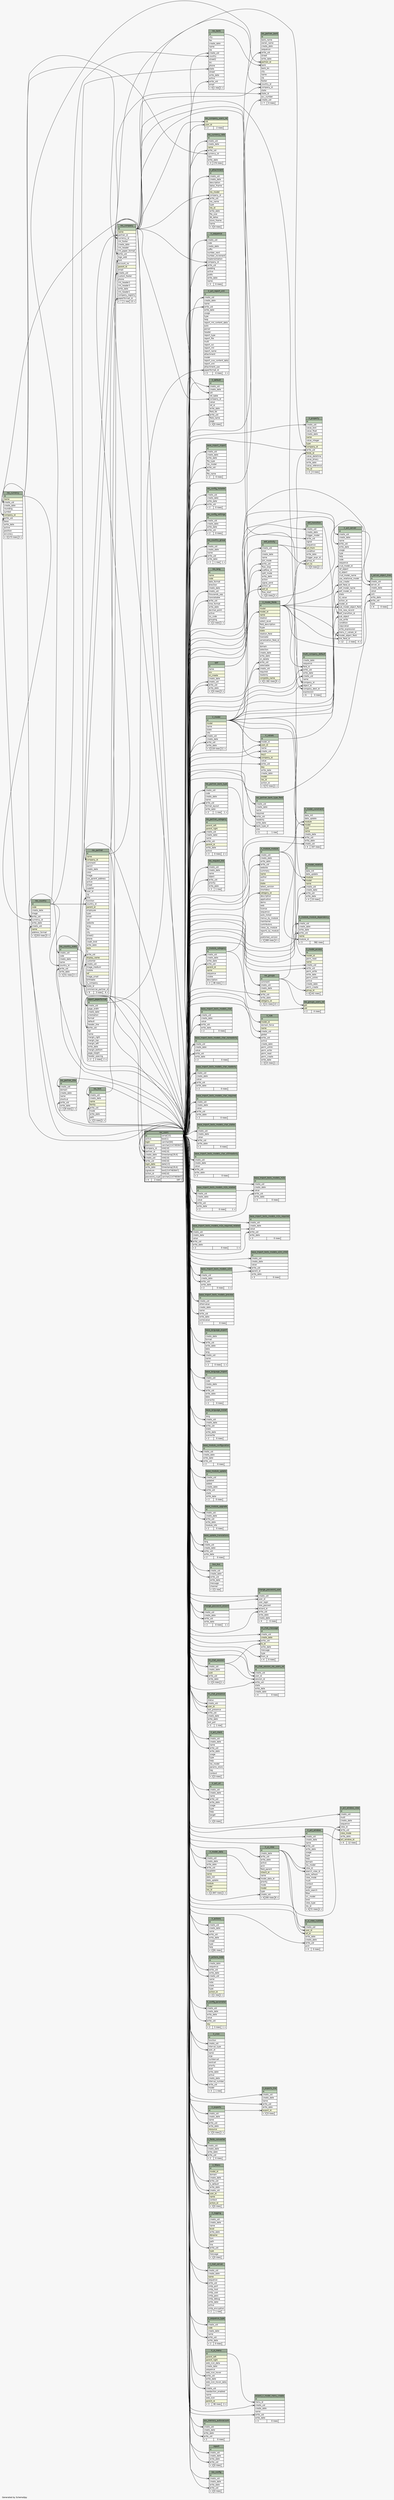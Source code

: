 // dot 2.36.0 on Linux 3.13.0-68-generic
// SchemaSpy rev 590
digraph "oneDegreeRelationshipsDiagram" {
  graph [
    rankdir="RL"
    bgcolor="#f7f7f7"
    label="\nGenerated by SchemaSpy"
    labeljust="l"
    nodesep="0.18"
    ranksep="0.46"
    fontname="Helvetica"
    fontsize="11"
  ];
  node [
    fontname="Helvetica"
    fontsize="11"
    shape="plaintext"
  ];
  edge [
    arrowsize="0.8"
  ];
  "base_import_import":"create_uid":w -> "res_users":"id.type":e [arrowhead=none dir=back arrowtail=crowodot];
  "base_import_import":"write_uid":w -> "res_users":"id.type":e [arrowhead=none dir=back arrowtail=crowodot];
  "base_import_tests_models_char":"create_uid":w -> "res_users":"id.type":e [arrowhead=none dir=back arrowtail=crowodot];
  "base_import_tests_models_char":"write_uid":w -> "res_users":"id.type":e [arrowhead=none dir=back arrowtail=crowodot];
  "base_import_tests_models_char_noreadonly":"create_uid":w -> "res_users":"id.type":e [arrowhead=none dir=back arrowtail=crowodot];
  "base_import_tests_models_char_noreadonly":"write_uid":w -> "res_users":"id.type":e [arrowhead=none dir=back arrowtail=crowodot];
  "base_import_tests_models_char_readonly":"create_uid":w -> "res_users":"id.type":e [arrowhead=none dir=back arrowtail=crowodot];
  "base_import_tests_models_char_readonly":"write_uid":w -> "res_users":"id.type":e [arrowhead=none dir=back arrowtail=crowodot];
  "base_import_tests_models_char_required":"create_uid":w -> "res_users":"id.type":e [arrowhead=none dir=back arrowtail=crowodot];
  "base_import_tests_models_char_required":"write_uid":w -> "res_users":"id.type":e [arrowhead=none dir=back arrowtail=crowodot];
  "base_import_tests_models_char_states":"create_uid":w -> "res_users":"id.type":e [arrowhead=none dir=back arrowtail=crowodot];
  "base_import_tests_models_char_states":"write_uid":w -> "res_users":"id.type":e [arrowhead=none dir=back arrowtail=crowodot];
  "base_import_tests_models_char_stillreadonly":"create_uid":w -> "res_users":"id.type":e [arrowhead=none dir=back arrowtail=crowodot];
  "base_import_tests_models_char_stillreadonly":"write_uid":w -> "res_users":"id.type":e [arrowhead=none dir=back arrowtail=crowodot];
  "base_import_tests_models_m2o":"create_uid":w -> "res_users":"id.type":e [arrowhead=none dir=back arrowtail=crowodot];
  "base_import_tests_models_m2o":"value":w -> "base_import_tests_models_m2o_related":"id":e [arrowhead=none dir=back arrowtail=crowodot];
  "base_import_tests_models_m2o":"write_uid":w -> "res_users":"id.type":e [arrowhead=none dir=back arrowtail=crowodot];
  "base_import_tests_models_m2o_related":"create_uid":w -> "res_users":"id.type":e [arrowhead=none dir=back arrowtail=crowodot];
  "base_import_tests_models_m2o_related":"write_uid":w -> "res_users":"id.type":e [arrowhead=none dir=back arrowtail=crowodot];
  "base_import_tests_models_m2o_required":"create_uid":w -> "res_users":"id.type":e [arrowhead=none dir=back arrowtail=crowodot];
  "base_import_tests_models_m2o_required":"value":w -> "base_import_tests_models_m2o_required_related":"id":e [arrowhead=none dir=back arrowtail=crowodot];
  "base_import_tests_models_m2o_required":"write_uid":w -> "res_users":"id.type":e [arrowhead=none dir=back arrowtail=crowodot];
  "base_import_tests_models_m2o_required_related":"create_uid":w -> "res_users":"id.type":e [arrowhead=none dir=back arrowtail=crowodot];
  "base_import_tests_models_m2o_required_related":"write_uid":w -> "res_users":"id.type":e [arrowhead=none dir=back arrowtail=crowodot];
  "base_import_tests_models_o2m":"create_uid":w -> "res_users":"id.type":e [arrowhead=none dir=back arrowtail=crowodot];
  "base_import_tests_models_o2m":"write_uid":w -> "res_users":"id.type":e [arrowhead=none dir=back arrowtail=crowodot];
  "base_import_tests_models_o2m_child":"create_uid":w -> "res_users":"id.type":e [arrowhead=none dir=back arrowtail=crowodot];
  "base_import_tests_models_o2m_child":"parent_id":w -> "base_import_tests_models_o2m":"id":e [arrowhead=none dir=back arrowtail=crowodot];
  "base_import_tests_models_o2m_child":"write_uid":w -> "res_users":"id.type":e [arrowhead=none dir=back arrowtail=crowodot];
  "base_import_tests_models_preview":"create_uid":w -> "res_users":"id.type":e [arrowhead=none dir=back arrowtail=crowodot];
  "base_import_tests_models_preview":"write_uid":w -> "res_users":"id.type":e [arrowhead=none dir=back arrowtail=crowodot];
  "base_language_export":"create_uid":w -> "res_users":"id.type":e [arrowhead=none dir=back arrowtail=crowodot];
  "base_language_export":"write_uid":w -> "res_users":"id.type":e [arrowhead=none dir=back arrowtail=crowodot];
  "base_language_import":"create_uid":w -> "res_users":"id.type":e [arrowhead=none dir=back arrowtail=crowodot];
  "base_language_import":"write_uid":w -> "res_users":"id.type":e [arrowhead=none dir=back arrowtail=crowodot];
  "base_language_install":"create_uid":w -> "res_users":"id.type":e [arrowhead=none dir=back arrowtail=crowodot];
  "base_language_install":"write_uid":w -> "res_users":"id.type":e [arrowhead=none dir=back arrowtail=crowodot];
  "base_module_configuration":"create_uid":w -> "res_users":"id.type":e [arrowhead=none dir=back arrowtail=crowodot];
  "base_module_configuration":"write_uid":w -> "res_users":"id.type":e [arrowhead=none dir=back arrowtail=crowodot];
  "base_module_update":"create_uid":w -> "res_users":"id.type":e [arrowhead=none dir=back arrowtail=crowodot];
  "base_module_update":"write_uid":w -> "res_users":"id.type":e [arrowhead=none dir=back arrowtail=crowodot];
  "base_module_upgrade":"create_uid":w -> "res_users":"id.type":e [arrowhead=none dir=back arrowtail=crowodot];
  "base_module_upgrade":"write_uid":w -> "res_users":"id.type":e [arrowhead=none dir=back arrowtail=crowodot];
  "base_update_translations":"create_uid":w -> "res_users":"id.type":e [arrowhead=none dir=back arrowtail=crowodot];
  "base_update_translations":"write_uid":w -> "res_users":"id.type":e [arrowhead=none dir=back arrowtail=crowodot];
  "bus_bus":"create_uid":w -> "res_users":"id.type":e [arrowhead=none dir=back arrowtail=crowodot];
  "bus_bus":"write_uid":w -> "res_users":"id.type":e [arrowhead=none dir=back arrowtail=crowodot];
  "change_password_user":"create_uid":w -> "res_users":"id.type":e [arrowhead=none dir=back arrowtail=crowodot];
  "change_password_user":"user_id":w -> "res_users":"id.type":e [arrowhead=none dir=back arrowtail=crowodot];
  "change_password_user":"wizard_id":w -> "change_password_wizard":"id":e [arrowhead=none dir=back arrowtail=crowodot];
  "change_password_user":"write_uid":w -> "res_users":"id.type":e [arrowhead=none dir=back arrowtail=crowodot];
  "change_password_wizard":"create_uid":w -> "res_users":"id.type":e [arrowhead=none dir=back arrowtail=crowodot];
  "change_password_wizard":"write_uid":w -> "res_users":"id.type":e [arrowhead=none dir=back arrowtail=crowodot];
  "im_chat_message":"create_uid":w -> "res_users":"id.type":e [arrowhead=none dir=back arrowtail=crowodot];
  "im_chat_message":"from_id":w -> "res_users":"id.type":e [arrowhead=none dir=back arrowtail=crowodot];
  "im_chat_message":"to_id":w -> "im_chat_session":"id":e [arrowhead=none dir=back arrowtail=crowodot];
  "im_chat_message":"write_uid":w -> "res_users":"id.type":e [arrowhead=none dir=back arrowtail=crowodot];
  "im_chat_presence":"create_uid":w -> "res_users":"id.type":e [arrowhead=none dir=back arrowtail=crowodot];
  "im_chat_presence":"user_id":w -> "res_users":"id.type":e [arrowhead=none dir=back arrowtail=teeodot];
  "im_chat_presence":"write_uid":w -> "res_users":"id.type":e [arrowhead=none dir=back arrowtail=crowodot];
  "im_chat_session":"create_uid":w -> "res_users":"id.type":e [arrowhead=none dir=back arrowtail=crowodot];
  "im_chat_session":"write_uid":w -> "res_users":"id.type":e [arrowhead=none dir=back arrowtail=crowodot];
  "im_chat_session_res_users_rel":"create_uid":w -> "res_users":"id.type":e [arrowhead=none dir=back arrowtail=crowodot];
  "im_chat_session_res_users_rel":"session_id":w -> "im_chat_session":"id":e [arrowhead=none dir=back arrowtail=crowodot];
  "im_chat_session_res_users_rel":"user_id":w -> "res_users":"id.type":e [arrowhead=none dir=back arrowtail=crowodot];
  "im_chat_session_res_users_rel":"write_uid":w -> "res_users":"id.type":e [arrowhead=none dir=back arrowtail=crowodot];
  "ir_act_client":"create_uid":w -> "res_users":"id.type":e [arrowhead=none dir=back arrowtail=crowodot];
  "ir_act_client":"write_uid":w -> "res_users":"id.type":e [arrowhead=none dir=back arrowtail=crowodot];
  "ir_act_report_xml":"create_uid":w -> "res_users":"id.type":e [arrowhead=none dir=back arrowtail=crowodot];
  "ir_act_report_xml":"paperformat_id":w -> "report_paperformat":"id":e [arrowhead=none dir=back arrowtail=crowodot];
  "ir_act_report_xml":"write_uid":w -> "res_users":"id.type":e [arrowhead=none dir=back arrowtail=crowodot];
  "ir_act_server":"create_uid":w -> "res_users":"id.type":e [arrowhead=none dir=back arrowtail=crowodot];
  "ir_act_server":"crud_model_id":w -> "ir_model":"id":e [arrowhead=none dir=back arrowtail=crowodot];
  "ir_act_server":"link_field_id":w -> "ir_model_fields":"id":e [arrowhead=none dir=back arrowtail=crowodot];
  "ir_act_server":"menu_ir_values_id":w -> "ir_values":"id":e [arrowhead=none dir=back arrowtail=crowodot];
  "ir_act_server":"model_id":w -> "ir_model":"id":e [arrowhead=none dir=back arrowtail=crowodot];
  "ir_act_server":"model_object_field":w -> "ir_model_fields":"id":e [arrowhead=none dir=back arrowtail=crowodot];
  "ir_act_server":"sub_model_object_field":w -> "ir_model_fields":"id":e [arrowhead=none dir=back arrowtail=crowodot];
  "ir_act_server":"sub_object":w -> "ir_model":"id":e [arrowhead=none dir=back arrowtail=crowodot];
  "ir_act_server":"wkf_field_id":w -> "ir_model_fields":"id":e [arrowhead=none dir=back arrowtail=crowodot];
  "ir_act_server":"wkf_model_id":w -> "ir_model":"id":e [arrowhead=none dir=back arrowtail=crowodot];
  "ir_act_server":"wkf_transition_id":w -> "wkf_transition":"id":e [arrowhead=none dir=back arrowtail=crowodot];
  "ir_act_server":"write_uid":w -> "res_users":"id.type":e [arrowhead=none dir=back arrowtail=crowodot];
  "ir_act_url":"create_uid":w -> "res_users":"id.type":e [arrowhead=none dir=back arrowtail=crowodot];
  "ir_act_url":"write_uid":w -> "res_users":"id.type":e [arrowhead=none dir=back arrowtail=crowodot];
  "ir_act_window":"create_uid":w -> "res_users":"id.type":e [arrowhead=none dir=back arrowtail=crowodot];
  "ir_act_window":"search_view_id":w -> "ir_ui_view":"id":e [arrowhead=none dir=back arrowtail=crowodot];
  "ir_act_window":"view_id":w -> "ir_ui_view":"id":e [arrowhead=none dir=back arrowtail=crowodot];
  "ir_act_window":"write_uid":w -> "res_users":"id.type":e [arrowhead=none dir=back arrowtail=crowodot];
  "ir_act_window_view":"act_window_id":w -> "ir_act_window":"id":e [arrowhead=none dir=back arrowtail=crowodot];
  "ir_act_window_view":"create_uid":w -> "res_users":"id.type":e [arrowhead=none dir=back arrowtail=crowodot];
  "ir_act_window_view":"view_id":w -> "ir_ui_view":"id":e [arrowhead=none dir=back arrowtail=crowodot];
  "ir_act_window_view":"write_uid":w -> "res_users":"id.type":e [arrowhead=none dir=back arrowtail=crowodot];
  "ir_actions":"create_uid":w -> "res_users":"id.type":e [arrowhead=none dir=back arrowtail=crowodot];
  "ir_actions":"write_uid":w -> "res_users":"id.type":e [arrowhead=none dir=back arrowtail=crowodot];
  "ir_actions_todo":"create_uid":w -> "res_users":"id.type":e [arrowhead=none dir=back arrowtail=crowodot];
  "ir_actions_todo":"write_uid":w -> "res_users":"id.type":e [arrowhead=none dir=back arrowtail=crowodot];
  "ir_attachment":"company_id":w -> "res_company":"id":e [arrowhead=none dir=back arrowtail=crowodot];
  "ir_attachment":"create_uid":w -> "res_users":"id.type":e [arrowhead=none dir=back arrowtail=crowodot];
  "ir_attachment":"write_uid":w -> "res_users":"id.type":e [arrowhead=none dir=back arrowtail=crowodot];
  "ir_config_parameter":"create_uid":w -> "res_users":"id.type":e [arrowhead=none dir=back arrowtail=crowodot];
  "ir_config_parameter":"write_uid":w -> "res_users":"id.type":e [arrowhead=none dir=back arrowtail=crowodot];
  "ir_cron":"create_uid":w -> "res_users":"id.type":e [arrowhead=none dir=back arrowtail=crowodot];
  "ir_cron":"user_id":w -> "res_users":"id.type":e [arrowhead=none dir=back arrowtail=crowodot];
  "ir_cron":"write_uid":w -> "res_users":"id.type":e [arrowhead=none dir=back arrowtail=crowodot];
  "ir_default":"company_id":w -> "res_company":"id":e [arrowhead=none dir=back arrowtail=crowodot];
  "ir_default":"create_uid":w -> "res_users":"id.type":e [arrowhead=none dir=back arrowtail=crowodot];
  "ir_default":"uid":w -> "res_users":"id.type":e [arrowhead=none dir=back arrowtail=crowodot];
  "ir_default":"write_uid":w -> "res_users":"id.type":e [arrowhead=none dir=back arrowtail=crowodot];
  "ir_exports":"create_uid":w -> "res_users":"id.type":e [arrowhead=none dir=back arrowtail=crowodot];
  "ir_exports":"write_uid":w -> "res_users":"id.type":e [arrowhead=none dir=back arrowtail=crowodot];
  "ir_exports_line":"create_uid":w -> "res_users":"id.type":e [arrowhead=none dir=back arrowtail=crowodot];
  "ir_exports_line":"export_id":w -> "ir_exports":"id":e [arrowhead=none dir=back arrowtail=crowodot];
  "ir_exports_line":"write_uid":w -> "res_users":"id.type":e [arrowhead=none dir=back arrowtail=crowodot];
  "ir_fields_converter":"create_uid":w -> "res_users":"id.type":e [arrowhead=none dir=back arrowtail=crowodot];
  "ir_fields_converter":"write_uid":w -> "res_users":"id.type":e [arrowhead=none dir=back arrowtail=crowodot];
  "ir_filters":"create_uid":w -> "res_users":"id.type":e [arrowhead=none dir=back arrowtail=crowodot];
  "ir_filters":"user_id":w -> "res_users":"id.type":e [arrowhead=none dir=back arrowtail=crowodot];
  "ir_filters":"write_uid":w -> "res_users":"id.type":e [arrowhead=none dir=back arrowtail=crowodot];
  "ir_logging":"write_uid":w -> "res_users":"id.type":e [arrowhead=none dir=back arrowtail=crowodot];
  "ir_mail_server":"create_uid":w -> "res_users":"id.type":e [arrowhead=none dir=back arrowtail=crowodot];
  "ir_mail_server":"write_uid":w -> "res_users":"id.type":e [arrowhead=none dir=back arrowtail=crowodot];
  "ir_model":"create_uid":w -> "res_users":"id.type":e [arrowhead=none dir=back arrowtail=crowodot];
  "ir_model":"write_uid":w -> "res_users":"id.type":e [arrowhead=none dir=back arrowtail=crowodot];
  "ir_model_access":"create_uid":w -> "res_users":"id.type":e [arrowhead=none dir=back arrowtail=crowodot];
  "ir_model_access":"group_id":w -> "res_groups":"id":e [arrowhead=none dir=back arrowtail=crowodot];
  "ir_model_access":"model_id":w -> "ir_model":"id":e [arrowhead=none dir=back arrowtail=crowodot];
  "ir_model_access":"write_uid":w -> "res_users":"id.type":e [arrowhead=none dir=back arrowtail=crowodot];
  "ir_model_constraint":"create_uid":w -> "res_users":"id.type":e [arrowhead=none dir=back arrowtail=crowodot];
  "ir_model_constraint":"model":w -> "ir_model":"id":e [arrowhead=none dir=back arrowtail=crowodot];
  "ir_model_constraint":"module":w -> "ir_module_module":"id":e [arrowhead=none dir=back arrowtail=crowodot];
  "ir_model_constraint":"write_uid":w -> "res_users":"id.type":e [arrowhead=none dir=back arrowtail=crowodot];
  "ir_model_data":"create_uid":w -> "res_users":"id.type":e [arrowhead=none dir=back arrowtail=crowodot];
  "ir_model_data":"write_uid":w -> "res_users":"id.type":e [arrowhead=none dir=back arrowtail=crowodot];
  "ir_model_fields":"create_uid":w -> "res_users":"id.type":e [arrowhead=none dir=back arrowtail=crowodot];
  "ir_model_fields":"model_id":w -> "ir_model":"id":e [arrowhead=none dir=back arrowtail=crowodot];
  "ir_model_fields":"write_uid":w -> "res_users":"id.type":e [arrowhead=none dir=back arrowtail=crowodot];
  "ir_model_relation":"create_uid":w -> "res_users":"id.type":e [arrowhead=none dir=back arrowtail=crowodot];
  "ir_model_relation":"model":w -> "ir_model":"id":e [arrowhead=none dir=back arrowtail=crowodot];
  "ir_model_relation":"module":w -> "ir_module_module":"id":e [arrowhead=none dir=back arrowtail=crowodot];
  "ir_model_relation":"write_uid":w -> "res_users":"id.type":e [arrowhead=none dir=back arrowtail=crowodot];
  "ir_module_category":"create_uid":w -> "res_users":"id.type":e [arrowhead=none dir=back arrowtail=crowodot];
  "ir_module_category":"write_uid":w -> "res_users":"id.type":e [arrowhead=none dir=back arrowtail=crowodot];
  "ir_module_module":"category_id":w -> "ir_module_category":"id":e [arrowhead=none dir=back arrowtail=crowodot];
  "ir_module_module":"create_uid":w -> "res_users":"id.type":e [arrowhead=none dir=back arrowtail=crowodot];
  "ir_module_module":"write_uid":w -> "res_users":"id.type":e [arrowhead=none dir=back arrowtail=crowodot];
  "ir_module_module_dependency":"create_uid":w -> "res_users":"id.type":e [arrowhead=none dir=back arrowtail=crowodot];
  "ir_module_module_dependency":"module_id":w -> "ir_module_module":"id":e [arrowhead=none dir=back arrowtail=crowodot];
  "ir_module_module_dependency":"write_uid":w -> "res_users":"id.type":e [arrowhead=none dir=back arrowtail=crowodot];
  "ir_property":"company_id":w -> "res_company":"id":e [arrowhead=none dir=back arrowtail=crowodot];
  "ir_property":"create_uid":w -> "res_users":"id.type":e [arrowhead=none dir=back arrowtail=crowodot];
  "ir_property":"fields_id":w -> "ir_model_fields":"id":e [arrowhead=none dir=back arrowtail=crowodot];
  "ir_property":"write_uid":w -> "res_users":"id.type":e [arrowhead=none dir=back arrowtail=crowodot];
  "ir_rule":"create_uid":w -> "res_users":"id.type":e [arrowhead=none dir=back arrowtail=crowodot];
  "ir_rule":"model_id":w -> "ir_model":"id":e [arrowhead=none dir=back arrowtail=crowodot];
  "ir_rule":"write_uid":w -> "res_users":"id.type":e [arrowhead=none dir=back arrowtail=crowodot];
  "ir_sequence":"company_id":w -> "res_company":"id":e [arrowhead=none dir=back arrowtail=crowodot];
  "ir_sequence":"create_uid":w -> "res_users":"id.type":e [arrowhead=none dir=back arrowtail=crowodot];
  "ir_sequence":"write_uid":w -> "res_users":"id.type":e [arrowhead=none dir=back arrowtail=crowodot];
  "ir_sequence_type":"create_uid":w -> "res_users":"id.type":e [arrowhead=none dir=back arrowtail=crowodot];
  "ir_sequence_type":"write_uid":w -> "res_users":"id.type":e [arrowhead=none dir=back arrowtail=crowodot];
  "ir_server_object_lines":"col1":w -> "ir_model_fields":"id":e [arrowhead=none dir=back arrowtail=crowodot];
  "ir_server_object_lines":"create_uid":w -> "res_users":"id.type":e [arrowhead=none dir=back arrowtail=crowodot];
  "ir_server_object_lines":"server_id":w -> "ir_act_server":"id":e [arrowhead=none dir=back arrowtail=crowodot];
  "ir_server_object_lines":"write_uid":w -> "res_users":"id.type":e [arrowhead=none dir=back arrowtail=crowodot];
  "ir_ui_menu":"create_uid":w -> "res_users":"id.type":e [arrowhead=none dir=back arrowtail=crowodot];
  "ir_ui_menu":"write_uid":w -> "res_users":"id.type":e [arrowhead=none dir=back arrowtail=crowodot];
  "ir_ui_view":"create_uid":w -> "res_users":"id.type":e [arrowhead=none dir=back arrowtail=crowodot];
  "ir_ui_view":"model_data_id":w -> "ir_model_data":"id":e [arrowhead=none dir=back arrowtail=crowodot];
  "ir_ui_view":"write_uid":w -> "res_users":"id.type":e [arrowhead=none dir=back arrowtail=crowodot];
  "ir_ui_view_custom":"create_uid":w -> "res_users":"id.type":e [arrowhead=none dir=back arrowtail=crowodot];
  "ir_ui_view_custom":"ref_id":w -> "ir_ui_view":"id":e [arrowhead=none dir=back arrowtail=crowodot];
  "ir_ui_view_custom":"user_id":w -> "res_users":"id.type":e [arrowhead=none dir=back arrowtail=crowodot];
  "ir_ui_view_custom":"write_uid":w -> "res_users":"id.type":e [arrowhead=none dir=back arrowtail=crowodot];
  "ir_values":"company_id":w -> "res_company":"id":e [arrowhead=none dir=back arrowtail=crowodot];
  "ir_values":"create_uid":w -> "res_users":"id.type":e [arrowhead=none dir=back arrowtail=crowodot];
  "ir_values":"model_id":w -> "ir_model":"id":e [arrowhead=none dir=back arrowtail=crowodot];
  "ir_values":"user_id":w -> "res_users":"id.type":e [arrowhead=none dir=back arrowtail=crowodot];
  "ir_values":"write_uid":w -> "res_users":"id.type":e [arrowhead=none dir=back arrowtail=crowodot];
  "multi_company_default":"company_dest_id":w -> "res_company":"id":e [arrowhead=none dir=back arrowtail=crowodot];
  "multi_company_default":"company_id":w -> "res_company":"id":e [arrowhead=none dir=back arrowtail=crowodot];
  "multi_company_default":"create_uid":w -> "res_users":"id.type":e [arrowhead=none dir=back arrowtail=crowodot];
  "multi_company_default":"field_id":w -> "ir_model_fields":"id":e [arrowhead=none dir=back arrowtail=crowodot];
  "multi_company_default":"object_id":w -> "ir_model":"id":e [arrowhead=none dir=back arrowtail=crowodot];
  "multi_company_default":"write_uid":w -> "res_users":"id.type":e [arrowhead=none dir=back arrowtail=crowodot];
  "osv_memory_autovacuum":"create_uid":w -> "res_users":"id.type":e [arrowhead=none dir=back arrowtail=crowodot];
  "osv_memory_autovacuum":"write_uid":w -> "res_users":"id.type":e [arrowhead=none dir=back arrowtail=crowodot];
  "report":"create_uid":w -> "res_users":"id.type":e [arrowhead=none dir=back arrowtail=crowodot];
  "report":"write_uid":w -> "res_users":"id.type":e [arrowhead=none dir=back arrowtail=crowodot];
  "report_paperformat":"create_uid":w -> "res_users":"id.type":e [arrowhead=none dir=back arrowtail=crowodot];
  "report_paperformat":"write_uid":w -> "res_users":"id.type":e [arrowhead=none dir=back arrowtail=crowodot];
  "res_bank":"country":w -> "res_country":"id":e [arrowhead=none dir=back arrowtail=crowodot];
  "res_bank":"create_uid":w -> "res_users":"id.type":e [arrowhead=none dir=back arrowtail=crowodot];
  "res_bank":"state":w -> "res_country_state":"id":e [arrowhead=none dir=back arrowtail=crowodot];
  "res_bank":"write_uid":w -> "res_users":"id.type":e [arrowhead=none dir=back arrowtail=crowodot];
  "res_company":"create_uid":w -> "res_users":"id.type":e [arrowhead=none dir=back arrowtail=crowodot];
  "res_company":"currency_id":w -> "res_currency":"id":e [arrowhead=none dir=back arrowtail=crowodot];
  "res_company":"font":w -> "res_font":"id":e [arrowhead=none dir=back arrowtail=crowodot];
  "res_company":"paperformat_id":w -> "report_paperformat":"id":e [arrowhead=none dir=back arrowtail=crowodot];
  "res_company":"partner_id":w -> "res_partner":"id":e [arrowhead=none dir=back arrowtail=crowodot];
  "res_company":"write_uid":w -> "res_users":"id.type":e [arrowhead=none dir=back arrowtail=crowodot];
  "res_company_users_rel":"cid":w -> "res_company":"id":e [arrowhead=none dir=back arrowtail=crowodot];
  "res_company_users_rel":"user_id":w -> "res_users":"id.type":e [arrowhead=none dir=back arrowtail=crowodot];
  "res_config":"create_uid":w -> "res_users":"id.type":e [arrowhead=none dir=back arrowtail=crowodot];
  "res_config":"write_uid":w -> "res_users":"id.type":e [arrowhead=none dir=back arrowtail=crowodot];
  "res_config_installer":"create_uid":w -> "res_users":"id.type":e [arrowhead=none dir=back arrowtail=crowodot];
  "res_config_installer":"write_uid":w -> "res_users":"id.type":e [arrowhead=none dir=back arrowtail=crowodot];
  "res_config_settings":"create_uid":w -> "res_users":"id.type":e [arrowhead=none dir=back arrowtail=crowodot];
  "res_config_settings":"write_uid":w -> "res_users":"id.type":e [arrowhead=none dir=back arrowtail=crowodot];
  "res_country":"create_uid":w -> "res_users":"id.type":e [arrowhead=none dir=back arrowtail=crowodot];
  "res_country":"currency_id":w -> "res_currency":"id":e [arrowhead=none dir=back arrowtail=crowodot];
  "res_country":"write_uid":w -> "res_users":"id.type":e [arrowhead=none dir=back arrowtail=crowodot];
  "res_country_group":"create_uid":w -> "res_users":"id.type":e [arrowhead=none dir=back arrowtail=crowodot];
  "res_country_group":"write_uid":w -> "res_users":"id.type":e [arrowhead=none dir=back arrowtail=crowodot];
  "res_country_state":"country_id":w -> "res_country":"id":e [arrowhead=none dir=back arrowtail=crowodot];
  "res_country_state":"create_uid":w -> "res_users":"id.type":e [arrowhead=none dir=back arrowtail=crowodot];
  "res_country_state":"write_uid":w -> "res_users":"id.type":e [arrowhead=none dir=back arrowtail=crowodot];
  "res_currency":"company_id":w -> "res_company":"id":e [arrowhead=none dir=back arrowtail=crowodot];
  "res_currency":"create_uid":w -> "res_users":"id.type":e [arrowhead=none dir=back arrowtail=crowodot];
  "res_currency":"write_uid":w -> "res_users":"id.type":e [arrowhead=none dir=back arrowtail=crowodot];
  "res_currency_rate":"create_uid":w -> "res_users":"id.type":e [arrowhead=none dir=back arrowtail=crowodot];
  "res_currency_rate":"currency_id":w -> "res_currency":"id":e [arrowhead=none dir=back arrowtail=crowodot];
  "res_currency_rate":"write_uid":w -> "res_users":"id.type":e [arrowhead=none dir=back arrowtail=crowodot];
  "res_font":"create_uid":w -> "res_users":"id.type":e [arrowhead=none dir=back arrowtail=crowodot];
  "res_font":"write_uid":w -> "res_users":"id.type":e [arrowhead=none dir=back arrowtail=crowodot];
  "res_groups":"category_id":w -> "ir_module_category":"id":e [arrowhead=none dir=back arrowtail=crowodot];
  "res_groups":"create_uid":w -> "res_users":"id.type":e [arrowhead=none dir=back arrowtail=crowodot];
  "res_groups":"write_uid":w -> "res_users":"id.type":e [arrowhead=none dir=back arrowtail=crowodot];
  "res_groups_users_rel":"gid":w -> "res_groups":"id":e [arrowhead=none dir=back arrowtail=crowodot];
  "res_groups_users_rel":"uid":w -> "res_users":"id.type":e [arrowhead=none dir=back arrowtail=crowodot];
  "res_lang":"create_uid":w -> "res_users":"id.type":e [arrowhead=none dir=back arrowtail=crowodot];
  "res_lang":"write_uid":w -> "res_users":"id.type":e [arrowhead=none dir=back arrowtail=crowodot];
  "res_partner":"company_id":w -> "res_company":"id":e [arrowhead=none dir=back arrowtail=crowodot];
  "res_partner":"country_id":w -> "res_country":"id":e [arrowhead=none dir=back arrowtail=crowodot];
  "res_partner":"create_uid":w -> "res_users":"id.type":e [arrowhead=none dir=back arrowtail=crowodot];
  "res_partner":"state_id":w -> "res_country_state":"id":e [arrowhead=none dir=back arrowtail=crowodot];
  "res_partner":"title":w -> "res_partner_title":"id":e [arrowhead=none dir=back arrowtail=crowodot];
  "res_partner":"user_id":w -> "res_users":"id.type":e [arrowhead=none dir=back arrowtail=crowodot];
  "res_partner":"write_uid":w -> "res_users":"id.type":e [arrowhead=none dir=back arrowtail=crowodot];
  "res_partner_bank":"bank":w -> "res_bank":"id":e [arrowhead=none dir=back arrowtail=crowodot];
  "res_partner_bank":"company_id":w -> "res_company":"id":e [arrowhead=none dir=back arrowtail=crowodot];
  "res_partner_bank":"country_id":w -> "res_country":"id":e [arrowhead=none dir=back arrowtail=crowodot];
  "res_partner_bank":"create_uid":w -> "res_users":"id.type":e [arrowhead=none dir=back arrowtail=crowodot];
  "res_partner_bank":"partner_id":w -> "res_partner":"id":e [arrowhead=none dir=back arrowtail=crowodot];
  "res_partner_bank":"state_id":w -> "res_country_state":"id":e [arrowhead=none dir=back arrowtail=crowodot];
  "res_partner_bank":"write_uid":w -> "res_users":"id.type":e [arrowhead=none dir=back arrowtail=crowodot];
  "res_partner_bank_type":"create_uid":w -> "res_users":"id.type":e [arrowhead=none dir=back arrowtail=crowodot];
  "res_partner_bank_type":"write_uid":w -> "res_users":"id.type":e [arrowhead=none dir=back arrowtail=crowodot];
  "res_partner_bank_type_field":"bank_type_id":w -> "res_partner_bank_type":"id":e [arrowhead=none dir=back arrowtail=crowodot];
  "res_partner_bank_type_field":"create_uid":w -> "res_users":"id.type":e [arrowhead=none dir=back arrowtail=crowodot];
  "res_partner_bank_type_field":"write_uid":w -> "res_users":"id.type":e [arrowhead=none dir=back arrowtail=crowodot];
  "res_partner_category":"create_uid":w -> "res_users":"id.type":e [arrowhead=none dir=back arrowtail=crowodot];
  "res_partner_category":"write_uid":w -> "res_users":"id.type":e [arrowhead=none dir=back arrowtail=crowodot];
  "res_partner_title":"create_uid":w -> "res_users":"id.type":e [arrowhead=none dir=back arrowtail=crowodot];
  "res_partner_title":"write_uid":w -> "res_users":"id.type":e [arrowhead=none dir=back arrowtail=crowodot];
  "res_request_link":"create_uid":w -> "res_users":"id.type":e [arrowhead=none dir=back arrowtail=crowodot];
  "res_request_link":"write_uid":w -> "res_users":"id.type":e [arrowhead=none dir=back arrowtail=crowodot];
  "res_users":"company_id":w -> "res_company":"id":e [arrowhead=none dir=back arrowtail=crowodot];
  "res_users":"create_uid":w -> "res_users":"id.type":e [arrowhead=none dir=back arrowtail=crowodot];
  "res_users":"partner_id":w -> "res_partner":"id":e [arrowhead=none dir=back arrowtail=crowodot];
  "res_users":"write_uid":w -> "res_users":"id.type":e [arrowhead=none dir=back arrowtail=crowodot];
  "wizard_ir_model_menu_create":"create_uid":w -> "res_users":"id.type":e [arrowhead=none dir=back arrowtail=crowodot];
  "wizard_ir_model_menu_create":"menu_id":w -> "ir_ui_menu":"id":e [arrowhead=none dir=back arrowtail=crowodot];
  "wizard_ir_model_menu_create":"write_uid":w -> "res_users":"id.type":e [arrowhead=none dir=back arrowtail=crowodot];
  "wkf":"create_uid":w -> "res_users":"id.type":e [arrowhead=none dir=back arrowtail=crowodot];
  "wkf":"write_uid":w -> "res_users":"id.type":e [arrowhead=none dir=back arrowtail=crowodot];
  "wkf_activity":"action_id":w -> "ir_act_server":"id":e [arrowhead=none dir=back arrowtail=crowodot];
  "wkf_activity":"create_uid":w -> "res_users":"id.type":e [arrowhead=none dir=back arrowtail=crowodot];
  "wkf_activity":"subflow_id":w -> "wkf":"id":e [arrowhead=none dir=back arrowtail=crowodot];
  "wkf_activity":"wkf_id":w -> "wkf":"id":e [arrowhead=none dir=back arrowtail=crowodot];
  "wkf_activity":"write_uid":w -> "res_users":"id.type":e [arrowhead=none dir=back arrowtail=crowodot];
  "wkf_transition":"act_from":w -> "wkf_activity":"id":e [arrowhead=none dir=back arrowtail=crowodot];
  "wkf_transition":"act_to":w -> "wkf_activity":"id":e [arrowhead=none dir=back arrowtail=crowodot];
  "wkf_transition":"create_uid":w -> "res_users":"id.type":e [arrowhead=none dir=back arrowtail=crowodot];
  "wkf_transition":"group_id":w -> "res_groups":"id":e [arrowhead=none dir=back arrowtail=crowodot];
  "wkf_transition":"write_uid":w -> "res_users":"id.type":e [arrowhead=none dir=back arrowtail=crowodot];
  "base_import_import" [
    label=<
    <TABLE BORDER="0" CELLBORDER="1" CELLSPACING="0" BGCOLOR="#ffffff">
      <TR><TD COLSPAN="3" BGCOLOR="#9bab96" ALIGN="CENTER">base_import_import</TD></TR>
      <TR><TD PORT="id" COLSPAN="3" BGCOLOR="#bed1b8" ALIGN="LEFT">id</TD></TR>
      <TR><TD PORT="create_uid" COLSPAN="3" ALIGN="LEFT">create_uid</TD></TR>
      <TR><TD PORT="create_date" COLSPAN="3" ALIGN="LEFT">create_date</TD></TR>
      <TR><TD PORT="write_date" COLSPAN="3" ALIGN="LEFT">write_date</TD></TR>
      <TR><TD PORT="file_type" COLSPAN="3" ALIGN="LEFT">file_type</TD></TR>
      <TR><TD PORT="res_model" COLSPAN="3" ALIGN="LEFT">res_model</TD></TR>
      <TR><TD PORT="write_uid" COLSPAN="3" ALIGN="LEFT">write_uid</TD></TR>
      <TR><TD PORT="file" COLSPAN="3" ALIGN="LEFT">file</TD></TR>
      <TR><TD PORT="file_name" COLSPAN="3" ALIGN="LEFT">file_name</TD></TR>
      <TR><TD ALIGN="LEFT" BGCOLOR="#f7f7f7">&lt; 2</TD><TD ALIGN="RIGHT" BGCOLOR="#f7f7f7">0 rows</TD><TD ALIGN="RIGHT" BGCOLOR="#f7f7f7">  </TD></TR>
    </TABLE>>
    URL="base_import_import.html"
    tooltip="base_import_import"
  ];
  "base_import_tests_models_char" [
    label=<
    <TABLE BORDER="0" CELLBORDER="1" CELLSPACING="0" BGCOLOR="#ffffff">
      <TR><TD COLSPAN="3" BGCOLOR="#9bab96" ALIGN="CENTER">base_import_tests_models_char</TD></TR>
      <TR><TD PORT="id" COLSPAN="3" BGCOLOR="#bed1b8" ALIGN="LEFT">id</TD></TR>
      <TR><TD PORT="create_uid" COLSPAN="3" ALIGN="LEFT">create_uid</TD></TR>
      <TR><TD PORT="create_date" COLSPAN="3" ALIGN="LEFT">create_date</TD></TR>
      <TR><TD PORT="value" COLSPAN="3" ALIGN="LEFT">value</TD></TR>
      <TR><TD PORT="write_uid" COLSPAN="3" ALIGN="LEFT">write_uid</TD></TR>
      <TR><TD PORT="write_date" COLSPAN="3" ALIGN="LEFT">write_date</TD></TR>
      <TR><TD ALIGN="LEFT" BGCOLOR="#f7f7f7">&lt; 2</TD><TD ALIGN="RIGHT" BGCOLOR="#f7f7f7">0 rows</TD><TD ALIGN="RIGHT" BGCOLOR="#f7f7f7">  </TD></TR>
    </TABLE>>
    URL="base_import_tests_models_char.html"
    tooltip="base_import_tests_models_char"
  ];
  "base_import_tests_models_char_noreadonly" [
    label=<
    <TABLE BORDER="0" CELLBORDER="1" CELLSPACING="0" BGCOLOR="#ffffff">
      <TR><TD COLSPAN="3" BGCOLOR="#9bab96" ALIGN="CENTER">base_import_tests_models_char_noreadonly</TD></TR>
      <TR><TD PORT="id" COLSPAN="3" BGCOLOR="#bed1b8" ALIGN="LEFT">id</TD></TR>
      <TR><TD PORT="create_uid" COLSPAN="3" ALIGN="LEFT">create_uid</TD></TR>
      <TR><TD PORT="create_date" COLSPAN="3" ALIGN="LEFT">create_date</TD></TR>
      <TR><TD PORT="value" COLSPAN="3" ALIGN="LEFT">value</TD></TR>
      <TR><TD PORT="write_uid" COLSPAN="3" ALIGN="LEFT">write_uid</TD></TR>
      <TR><TD PORT="write_date" COLSPAN="3" ALIGN="LEFT">write_date</TD></TR>
      <TR><TD ALIGN="LEFT" BGCOLOR="#f7f7f7">&lt; 2</TD><TD ALIGN="RIGHT" BGCOLOR="#f7f7f7">0 rows</TD><TD ALIGN="RIGHT" BGCOLOR="#f7f7f7">  </TD></TR>
    </TABLE>>
    URL="base_import_tests_models_char_noreadonly.html"
    tooltip="base_import_tests_models_char_noreadonly"
  ];
  "base_import_tests_models_char_readonly" [
    label=<
    <TABLE BORDER="0" CELLBORDER="1" CELLSPACING="0" BGCOLOR="#ffffff">
      <TR><TD COLSPAN="3" BGCOLOR="#9bab96" ALIGN="CENTER">base_import_tests_models_char_readonly</TD></TR>
      <TR><TD PORT="id" COLSPAN="3" BGCOLOR="#bed1b8" ALIGN="LEFT">id</TD></TR>
      <TR><TD PORT="create_uid" COLSPAN="3" ALIGN="LEFT">create_uid</TD></TR>
      <TR><TD PORT="create_date" COLSPAN="3" ALIGN="LEFT">create_date</TD></TR>
      <TR><TD PORT="value" COLSPAN="3" ALIGN="LEFT">value</TD></TR>
      <TR><TD PORT="write_uid" COLSPAN="3" ALIGN="LEFT">write_uid</TD></TR>
      <TR><TD PORT="write_date" COLSPAN="3" ALIGN="LEFT">write_date</TD></TR>
      <TR><TD ALIGN="LEFT" BGCOLOR="#f7f7f7">&lt; 2</TD><TD ALIGN="RIGHT" BGCOLOR="#f7f7f7">0 rows</TD><TD ALIGN="RIGHT" BGCOLOR="#f7f7f7">  </TD></TR>
    </TABLE>>
    URL="base_import_tests_models_char_readonly.html"
    tooltip="base_import_tests_models_char_readonly"
  ];
  "base_import_tests_models_char_required" [
    label=<
    <TABLE BORDER="0" CELLBORDER="1" CELLSPACING="0" BGCOLOR="#ffffff">
      <TR><TD COLSPAN="3" BGCOLOR="#9bab96" ALIGN="CENTER">base_import_tests_models_char_required</TD></TR>
      <TR><TD PORT="id" COLSPAN="3" BGCOLOR="#bed1b8" ALIGN="LEFT">id</TD></TR>
      <TR><TD PORT="create_uid" COLSPAN="3" ALIGN="LEFT">create_uid</TD></TR>
      <TR><TD PORT="create_date" COLSPAN="3" ALIGN="LEFT">create_date</TD></TR>
      <TR><TD PORT="value" COLSPAN="3" ALIGN="LEFT">value</TD></TR>
      <TR><TD PORT="write_uid" COLSPAN="3" ALIGN="LEFT">write_uid</TD></TR>
      <TR><TD PORT="write_date" COLSPAN="3" ALIGN="LEFT">write_date</TD></TR>
      <TR><TD ALIGN="LEFT" BGCOLOR="#f7f7f7">&lt; 2</TD><TD ALIGN="RIGHT" BGCOLOR="#f7f7f7">0 rows</TD><TD ALIGN="RIGHT" BGCOLOR="#f7f7f7">  </TD></TR>
    </TABLE>>
    URL="base_import_tests_models_char_required.html"
    tooltip="base_import_tests_models_char_required"
  ];
  "base_import_tests_models_char_states" [
    label=<
    <TABLE BORDER="0" CELLBORDER="1" CELLSPACING="0" BGCOLOR="#ffffff">
      <TR><TD COLSPAN="3" BGCOLOR="#9bab96" ALIGN="CENTER">base_import_tests_models_char_states</TD></TR>
      <TR><TD PORT="id" COLSPAN="3" BGCOLOR="#bed1b8" ALIGN="LEFT">id</TD></TR>
      <TR><TD PORT="create_uid" COLSPAN="3" ALIGN="LEFT">create_uid</TD></TR>
      <TR><TD PORT="create_date" COLSPAN="3" ALIGN="LEFT">create_date</TD></TR>
      <TR><TD PORT="value" COLSPAN="3" ALIGN="LEFT">value</TD></TR>
      <TR><TD PORT="write_uid" COLSPAN="3" ALIGN="LEFT">write_uid</TD></TR>
      <TR><TD PORT="write_date" COLSPAN="3" ALIGN="LEFT">write_date</TD></TR>
      <TR><TD ALIGN="LEFT" BGCOLOR="#f7f7f7">&lt; 2</TD><TD ALIGN="RIGHT" BGCOLOR="#f7f7f7">0 rows</TD><TD ALIGN="RIGHT" BGCOLOR="#f7f7f7">  </TD></TR>
    </TABLE>>
    URL="base_import_tests_models_char_states.html"
    tooltip="base_import_tests_models_char_states"
  ];
  "base_import_tests_models_char_stillreadonly" [
    label=<
    <TABLE BORDER="0" CELLBORDER="1" CELLSPACING="0" BGCOLOR="#ffffff">
      <TR><TD COLSPAN="3" BGCOLOR="#9bab96" ALIGN="CENTER">base_import_tests_models_char_stillreadonly</TD></TR>
      <TR><TD PORT="id" COLSPAN="3" BGCOLOR="#bed1b8" ALIGN="LEFT">id</TD></TR>
      <TR><TD PORT="create_uid" COLSPAN="3" ALIGN="LEFT">create_uid</TD></TR>
      <TR><TD PORT="create_date" COLSPAN="3" ALIGN="LEFT">create_date</TD></TR>
      <TR><TD PORT="value" COLSPAN="3" ALIGN="LEFT">value</TD></TR>
      <TR><TD PORT="write_uid" COLSPAN="3" ALIGN="LEFT">write_uid</TD></TR>
      <TR><TD PORT="write_date" COLSPAN="3" ALIGN="LEFT">write_date</TD></TR>
      <TR><TD ALIGN="LEFT" BGCOLOR="#f7f7f7">&lt; 2</TD><TD ALIGN="RIGHT" BGCOLOR="#f7f7f7">0 rows</TD><TD ALIGN="RIGHT" BGCOLOR="#f7f7f7">  </TD></TR>
    </TABLE>>
    URL="base_import_tests_models_char_stillreadonly.html"
    tooltip="base_import_tests_models_char_stillreadonly"
  ];
  "base_import_tests_models_m2o" [
    label=<
    <TABLE BORDER="0" CELLBORDER="1" CELLSPACING="0" BGCOLOR="#ffffff">
      <TR><TD COLSPAN="3" BGCOLOR="#9bab96" ALIGN="CENTER">base_import_tests_models_m2o</TD></TR>
      <TR><TD PORT="id" COLSPAN="3" BGCOLOR="#bed1b8" ALIGN="LEFT">id</TD></TR>
      <TR><TD PORT="create_uid" COLSPAN="3" ALIGN="LEFT">create_uid</TD></TR>
      <TR><TD PORT="create_date" COLSPAN="3" ALIGN="LEFT">create_date</TD></TR>
      <TR><TD PORT="value" COLSPAN="3" ALIGN="LEFT">value</TD></TR>
      <TR><TD PORT="write_uid" COLSPAN="3" ALIGN="LEFT">write_uid</TD></TR>
      <TR><TD PORT="write_date" COLSPAN="3" ALIGN="LEFT">write_date</TD></TR>
      <TR><TD ALIGN="LEFT" BGCOLOR="#f7f7f7">&lt; 3</TD><TD ALIGN="RIGHT" BGCOLOR="#f7f7f7">0 rows</TD><TD ALIGN="RIGHT" BGCOLOR="#f7f7f7">  </TD></TR>
    </TABLE>>
    URL="base_import_tests_models_m2o.html"
    tooltip="base_import_tests_models_m2o"
  ];
  "base_import_tests_models_m2o_related" [
    label=<
    <TABLE BORDER="0" CELLBORDER="1" CELLSPACING="0" BGCOLOR="#ffffff">
      <TR><TD COLSPAN="3" BGCOLOR="#9bab96" ALIGN="CENTER">base_import_tests_models_m2o_related</TD></TR>
      <TR><TD PORT="id" COLSPAN="3" BGCOLOR="#bed1b8" ALIGN="LEFT">id</TD></TR>
      <TR><TD PORT="create_uid" COLSPAN="3" ALIGN="LEFT">create_uid</TD></TR>
      <TR><TD PORT="create_date" COLSPAN="3" ALIGN="LEFT">create_date</TD></TR>
      <TR><TD PORT="value" COLSPAN="3" ALIGN="LEFT">value</TD></TR>
      <TR><TD PORT="write_uid" COLSPAN="3" ALIGN="LEFT">write_uid</TD></TR>
      <TR><TD PORT="write_date" COLSPAN="3" ALIGN="LEFT">write_date</TD></TR>
      <TR><TD ALIGN="LEFT" BGCOLOR="#f7f7f7">&lt; 2</TD><TD ALIGN="RIGHT" BGCOLOR="#f7f7f7">0 rows</TD><TD ALIGN="RIGHT" BGCOLOR="#f7f7f7">1 &gt;</TD></TR>
    </TABLE>>
    URL="base_import_tests_models_m2o_related.html"
    tooltip="base_import_tests_models_m2o_related"
  ];
  "base_import_tests_models_m2o_required" [
    label=<
    <TABLE BORDER="0" CELLBORDER="1" CELLSPACING="0" BGCOLOR="#ffffff">
      <TR><TD COLSPAN="3" BGCOLOR="#9bab96" ALIGN="CENTER">base_import_tests_models_m2o_required</TD></TR>
      <TR><TD PORT="id" COLSPAN="3" BGCOLOR="#bed1b8" ALIGN="LEFT">id</TD></TR>
      <TR><TD PORT="create_uid" COLSPAN="3" ALIGN="LEFT">create_uid</TD></TR>
      <TR><TD PORT="create_date" COLSPAN="3" ALIGN="LEFT">create_date</TD></TR>
      <TR><TD PORT="value" COLSPAN="3" ALIGN="LEFT">value</TD></TR>
      <TR><TD PORT="write_uid" COLSPAN="3" ALIGN="LEFT">write_uid</TD></TR>
      <TR><TD PORT="write_date" COLSPAN="3" ALIGN="LEFT">write_date</TD></TR>
      <TR><TD ALIGN="LEFT" BGCOLOR="#f7f7f7">&lt; 3</TD><TD ALIGN="RIGHT" BGCOLOR="#f7f7f7">0 rows</TD><TD ALIGN="RIGHT" BGCOLOR="#f7f7f7">  </TD></TR>
    </TABLE>>
    URL="base_import_tests_models_m2o_required.html"
    tooltip="base_import_tests_models_m2o_required"
  ];
  "base_import_tests_models_m2o_required_related" [
    label=<
    <TABLE BORDER="0" CELLBORDER="1" CELLSPACING="0" BGCOLOR="#ffffff">
      <TR><TD COLSPAN="3" BGCOLOR="#9bab96" ALIGN="CENTER">base_import_tests_models_m2o_required_related</TD></TR>
      <TR><TD PORT="id" COLSPAN="3" BGCOLOR="#bed1b8" ALIGN="LEFT">id</TD></TR>
      <TR><TD PORT="create_uid" COLSPAN="3" ALIGN="LEFT">create_uid</TD></TR>
      <TR><TD PORT="create_date" COLSPAN="3" ALIGN="LEFT">create_date</TD></TR>
      <TR><TD PORT="value" COLSPAN="3" ALIGN="LEFT">value</TD></TR>
      <TR><TD PORT="write_uid" COLSPAN="3" ALIGN="LEFT">write_uid</TD></TR>
      <TR><TD PORT="write_date" COLSPAN="3" ALIGN="LEFT">write_date</TD></TR>
      <TR><TD ALIGN="LEFT" BGCOLOR="#f7f7f7">&lt; 2</TD><TD ALIGN="RIGHT" BGCOLOR="#f7f7f7">0 rows</TD><TD ALIGN="RIGHT" BGCOLOR="#f7f7f7">1 &gt;</TD></TR>
    </TABLE>>
    URL="base_import_tests_models_m2o_required_related.html"
    tooltip="base_import_tests_models_m2o_required_related"
  ];
  "base_import_tests_models_o2m" [
    label=<
    <TABLE BORDER="0" CELLBORDER="1" CELLSPACING="0" BGCOLOR="#ffffff">
      <TR><TD COLSPAN="3" BGCOLOR="#9bab96" ALIGN="CENTER">base_import_tests_models_o2m</TD></TR>
      <TR><TD PORT="id" COLSPAN="3" BGCOLOR="#bed1b8" ALIGN="LEFT">id</TD></TR>
      <TR><TD PORT="create_uid" COLSPAN="3" ALIGN="LEFT">create_uid</TD></TR>
      <TR><TD PORT="create_date" COLSPAN="3" ALIGN="LEFT">create_date</TD></TR>
      <TR><TD PORT="write_uid" COLSPAN="3" ALIGN="LEFT">write_uid</TD></TR>
      <TR><TD PORT="write_date" COLSPAN="3" ALIGN="LEFT">write_date</TD></TR>
      <TR><TD ALIGN="LEFT" BGCOLOR="#f7f7f7">&lt; 2</TD><TD ALIGN="RIGHT" BGCOLOR="#f7f7f7">0 rows</TD><TD ALIGN="RIGHT" BGCOLOR="#f7f7f7">1 &gt;</TD></TR>
    </TABLE>>
    URL="base_import_tests_models_o2m.html"
    tooltip="base_import_tests_models_o2m"
  ];
  "base_import_tests_models_o2m_child" [
    label=<
    <TABLE BORDER="0" CELLBORDER="1" CELLSPACING="0" BGCOLOR="#ffffff">
      <TR><TD COLSPAN="3" BGCOLOR="#9bab96" ALIGN="CENTER">base_import_tests_models_o2m_child</TD></TR>
      <TR><TD PORT="id" COLSPAN="3" BGCOLOR="#bed1b8" ALIGN="LEFT">id</TD></TR>
      <TR><TD PORT="create_uid" COLSPAN="3" ALIGN="LEFT">create_uid</TD></TR>
      <TR><TD PORT="create_date" COLSPAN="3" ALIGN="LEFT">create_date</TD></TR>
      <TR><TD PORT="value" COLSPAN="3" ALIGN="LEFT">value</TD></TR>
      <TR><TD PORT="write_uid" COLSPAN="3" ALIGN="LEFT">write_uid</TD></TR>
      <TR><TD PORT="parent_id" COLSPAN="3" ALIGN="LEFT">parent_id</TD></TR>
      <TR><TD PORT="write_date" COLSPAN="3" ALIGN="LEFT">write_date</TD></TR>
      <TR><TD ALIGN="LEFT" BGCOLOR="#f7f7f7">&lt; 3</TD><TD ALIGN="RIGHT" BGCOLOR="#f7f7f7">0 rows</TD><TD ALIGN="RIGHT" BGCOLOR="#f7f7f7">  </TD></TR>
    </TABLE>>
    URL="base_import_tests_models_o2m_child.html"
    tooltip="base_import_tests_models_o2m_child"
  ];
  "base_import_tests_models_preview" [
    label=<
    <TABLE BORDER="0" CELLBORDER="1" CELLSPACING="0" BGCOLOR="#ffffff">
      <TR><TD COLSPAN="3" BGCOLOR="#9bab96" ALIGN="CENTER">base_import_tests_models_preview</TD></TR>
      <TR><TD PORT="id" COLSPAN="3" BGCOLOR="#bed1b8" ALIGN="LEFT">id</TD></TR>
      <TR><TD PORT="create_uid" COLSPAN="3" ALIGN="LEFT">create_uid</TD></TR>
      <TR><TD PORT="othervalue" COLSPAN="3" ALIGN="LEFT">othervalue</TD></TR>
      <TR><TD PORT="create_date" COLSPAN="3" ALIGN="LEFT">create_date</TD></TR>
      <TR><TD PORT="name" COLSPAN="3" ALIGN="LEFT">name</TD></TR>
      <TR><TD PORT="write_uid" COLSPAN="3" ALIGN="LEFT">write_uid</TD></TR>
      <TR><TD PORT="write_date" COLSPAN="3" ALIGN="LEFT">write_date</TD></TR>
      <TR><TD PORT="somevalue" COLSPAN="3" ALIGN="LEFT">somevalue</TD></TR>
      <TR><TD ALIGN="LEFT" BGCOLOR="#f7f7f7">&lt; 2</TD><TD ALIGN="RIGHT" BGCOLOR="#f7f7f7">0 rows</TD><TD ALIGN="RIGHT" BGCOLOR="#f7f7f7">  </TD></TR>
    </TABLE>>
    URL="base_import_tests_models_preview.html"
    tooltip="base_import_tests_models_preview"
  ];
  "base_language_export" [
    label=<
    <TABLE BORDER="0" CELLBORDER="1" CELLSPACING="0" BGCOLOR="#ffffff">
      <TR><TD COLSPAN="3" BGCOLOR="#9bab96" ALIGN="CENTER">base_language_export</TD></TR>
      <TR><TD PORT="id" COLSPAN="3" BGCOLOR="#bed1b8" ALIGN="LEFT">id</TD></TR>
      <TR><TD PORT="create_date" COLSPAN="3" ALIGN="LEFT">create_date</TD></TR>
      <TR><TD PORT="format" COLSPAN="3" ALIGN="LEFT">format</TD></TR>
      <TR><TD PORT="write_uid" COLSPAN="3" ALIGN="LEFT">write_uid</TD></TR>
      <TR><TD PORT="write_date" COLSPAN="3" ALIGN="LEFT">write_date</TD></TR>
      <TR><TD PORT="data" COLSPAN="3" ALIGN="LEFT">data</TD></TR>
      <TR><TD PORT="lang" COLSPAN="3" ALIGN="LEFT">lang</TD></TR>
      <TR><TD PORT="create_uid" COLSPAN="3" ALIGN="LEFT">create_uid</TD></TR>
      <TR><TD PORT="name" COLSPAN="3" ALIGN="LEFT">name</TD></TR>
      <TR><TD PORT="state" COLSPAN="3" ALIGN="LEFT">state</TD></TR>
      <TR><TD ALIGN="LEFT" BGCOLOR="#f7f7f7">&lt; 2</TD><TD ALIGN="RIGHT" BGCOLOR="#f7f7f7">0 rows</TD><TD ALIGN="RIGHT" BGCOLOR="#f7f7f7">1 &gt;</TD></TR>
    </TABLE>>
    URL="base_language_export.html"
    tooltip="base_language_export"
  ];
  "base_language_import" [
    label=<
    <TABLE BORDER="0" CELLBORDER="1" CELLSPACING="0" BGCOLOR="#ffffff">
      <TR><TD COLSPAN="3" BGCOLOR="#9bab96" ALIGN="CENTER">base_language_import</TD></TR>
      <TR><TD PORT="id" COLSPAN="3" BGCOLOR="#bed1b8" ALIGN="LEFT">id</TD></TR>
      <TR><TD PORT="create_uid" COLSPAN="3" ALIGN="LEFT">create_uid</TD></TR>
      <TR><TD PORT="code" COLSPAN="3" ALIGN="LEFT">code</TD></TR>
      <TR><TD PORT="create_date" COLSPAN="3" ALIGN="LEFT">create_date</TD></TR>
      <TR><TD PORT="name" COLSPAN="3" ALIGN="LEFT">name</TD></TR>
      <TR><TD PORT="write_uid" COLSPAN="3" ALIGN="LEFT">write_uid</TD></TR>
      <TR><TD PORT="write_date" COLSPAN="3" ALIGN="LEFT">write_date</TD></TR>
      <TR><TD PORT="data" COLSPAN="3" ALIGN="LEFT">data</TD></TR>
      <TR><TD PORT="overwrite" COLSPAN="3" ALIGN="LEFT">overwrite</TD></TR>
      <TR><TD ALIGN="LEFT" BGCOLOR="#f7f7f7">&lt; 2</TD><TD ALIGN="RIGHT" BGCOLOR="#f7f7f7">0 rows</TD><TD ALIGN="RIGHT" BGCOLOR="#f7f7f7">  </TD></TR>
    </TABLE>>
    URL="base_language_import.html"
    tooltip="base_language_import"
  ];
  "base_language_install" [
    label=<
    <TABLE BORDER="0" CELLBORDER="1" CELLSPACING="0" BGCOLOR="#ffffff">
      <TR><TD COLSPAN="3" BGCOLOR="#9bab96" ALIGN="CENTER">base_language_install</TD></TR>
      <TR><TD PORT="id" COLSPAN="3" BGCOLOR="#bed1b8" ALIGN="LEFT">id</TD></TR>
      <TR><TD PORT="lang" COLSPAN="3" ALIGN="LEFT">lang</TD></TR>
      <TR><TD PORT="create_uid" COLSPAN="3" ALIGN="LEFT">create_uid</TD></TR>
      <TR><TD PORT="create_date" COLSPAN="3" ALIGN="LEFT">create_date</TD></TR>
      <TR><TD PORT="write_uid" COLSPAN="3" ALIGN="LEFT">write_uid</TD></TR>
      <TR><TD PORT="state" COLSPAN="3" ALIGN="LEFT">state</TD></TR>
      <TR><TD PORT="write_date" COLSPAN="3" ALIGN="LEFT">write_date</TD></TR>
      <TR><TD PORT="overwrite" COLSPAN="3" ALIGN="LEFT">overwrite</TD></TR>
      <TR><TD ALIGN="LEFT" BGCOLOR="#f7f7f7">&lt; 2</TD><TD ALIGN="RIGHT" BGCOLOR="#f7f7f7">0 rows</TD><TD ALIGN="RIGHT" BGCOLOR="#f7f7f7">  </TD></TR>
    </TABLE>>
    URL="base_language_install.html"
    tooltip="base_language_install"
  ];
  "base_module_configuration" [
    label=<
    <TABLE BORDER="0" CELLBORDER="1" CELLSPACING="0" BGCOLOR="#ffffff">
      <TR><TD COLSPAN="3" BGCOLOR="#9bab96" ALIGN="CENTER">base_module_configuration</TD></TR>
      <TR><TD PORT="id" COLSPAN="3" BGCOLOR="#bed1b8" ALIGN="LEFT">id</TD></TR>
      <TR><TD PORT="create_uid" COLSPAN="3" ALIGN="LEFT">create_uid</TD></TR>
      <TR><TD PORT="create_date" COLSPAN="3" ALIGN="LEFT">create_date</TD></TR>
      <TR><TD PORT="write_date" COLSPAN="3" ALIGN="LEFT">write_date</TD></TR>
      <TR><TD PORT="write_uid" COLSPAN="3" ALIGN="LEFT">write_uid</TD></TR>
      <TR><TD ALIGN="LEFT" BGCOLOR="#f7f7f7">&lt; 2</TD><TD ALIGN="RIGHT" BGCOLOR="#f7f7f7">0 rows</TD><TD ALIGN="RIGHT" BGCOLOR="#f7f7f7">  </TD></TR>
    </TABLE>>
    URL="base_module_configuration.html"
    tooltip="base_module_configuration"
  ];
  "base_module_update" [
    label=<
    <TABLE BORDER="0" CELLBORDER="1" CELLSPACING="0" BGCOLOR="#ffffff">
      <TR><TD COLSPAN="3" BGCOLOR="#9bab96" ALIGN="CENTER">base_module_update</TD></TR>
      <TR><TD PORT="id" COLSPAN="3" BGCOLOR="#bed1b8" ALIGN="LEFT">id</TD></TR>
      <TR><TD PORT="create_uid" COLSPAN="3" ALIGN="LEFT">create_uid</TD></TR>
      <TR><TD PORT="updated" COLSPAN="3" ALIGN="LEFT">updated</TD></TR>
      <TR><TD PORT="added" COLSPAN="3" ALIGN="LEFT">added</TD></TR>
      <TR><TD PORT="create_date" COLSPAN="3" ALIGN="LEFT">create_date</TD></TR>
      <TR><TD PORT="write_uid" COLSPAN="3" ALIGN="LEFT">write_uid</TD></TR>
      <TR><TD PORT="state" COLSPAN="3" ALIGN="LEFT">state</TD></TR>
      <TR><TD PORT="write_date" COLSPAN="3" ALIGN="LEFT">write_date</TD></TR>
      <TR><TD ALIGN="LEFT" BGCOLOR="#f7f7f7">&lt; 2</TD><TD ALIGN="RIGHT" BGCOLOR="#f7f7f7">0 rows</TD><TD ALIGN="RIGHT" BGCOLOR="#f7f7f7">  </TD></TR>
    </TABLE>>
    URL="base_module_update.html"
    tooltip="base_module_update"
  ];
  "base_module_upgrade" [
    label=<
    <TABLE BORDER="0" CELLBORDER="1" CELLSPACING="0" BGCOLOR="#ffffff">
      <TR><TD COLSPAN="3" BGCOLOR="#9bab96" ALIGN="CENTER">base_module_upgrade</TD></TR>
      <TR><TD PORT="id" COLSPAN="3" BGCOLOR="#bed1b8" ALIGN="LEFT">id</TD></TR>
      <TR><TD PORT="create_uid" COLSPAN="3" ALIGN="LEFT">create_uid</TD></TR>
      <TR><TD PORT="create_date" COLSPAN="3" ALIGN="LEFT">create_date</TD></TR>
      <TR><TD PORT="write_uid" COLSPAN="3" ALIGN="LEFT">write_uid</TD></TR>
      <TR><TD PORT="write_date" COLSPAN="3" ALIGN="LEFT">write_date</TD></TR>
      <TR><TD PORT="module_info" COLSPAN="3" ALIGN="LEFT">module_info</TD></TR>
      <TR><TD ALIGN="LEFT" BGCOLOR="#f7f7f7">&lt; 2</TD><TD ALIGN="RIGHT" BGCOLOR="#f7f7f7">0 rows</TD><TD ALIGN="RIGHT" BGCOLOR="#f7f7f7">  </TD></TR>
    </TABLE>>
    URL="base_module_upgrade.html"
    tooltip="base_module_upgrade"
  ];
  "base_update_translations" [
    label=<
    <TABLE BORDER="0" CELLBORDER="1" CELLSPACING="0" BGCOLOR="#ffffff">
      <TR><TD COLSPAN="3" BGCOLOR="#9bab96" ALIGN="CENTER">base_update_translations</TD></TR>
      <TR><TD PORT="id" COLSPAN="3" BGCOLOR="#bed1b8" ALIGN="LEFT">id</TD></TR>
      <TR><TD PORT="lang" COLSPAN="3" ALIGN="LEFT">lang</TD></TR>
      <TR><TD PORT="create_uid" COLSPAN="3" ALIGN="LEFT">create_uid</TD></TR>
      <TR><TD PORT="create_date" COLSPAN="3" ALIGN="LEFT">create_date</TD></TR>
      <TR><TD PORT="write_uid" COLSPAN="3" ALIGN="LEFT">write_uid</TD></TR>
      <TR><TD PORT="write_date" COLSPAN="3" ALIGN="LEFT">write_date</TD></TR>
      <TR><TD ALIGN="LEFT" BGCOLOR="#f7f7f7">&lt; 2</TD><TD ALIGN="RIGHT" BGCOLOR="#f7f7f7">0 rows</TD><TD ALIGN="RIGHT" BGCOLOR="#f7f7f7">  </TD></TR>
    </TABLE>>
    URL="base_update_translations.html"
    tooltip="base_update_translations"
  ];
  "bus_bus" [
    label=<
    <TABLE BORDER="0" CELLBORDER="1" CELLSPACING="0" BGCOLOR="#ffffff">
      <TR><TD COLSPAN="3" BGCOLOR="#9bab96" ALIGN="CENTER">bus_bus</TD></TR>
      <TR><TD PORT="id" COLSPAN="3" BGCOLOR="#bed1b8" ALIGN="LEFT">id</TD></TR>
      <TR><TD PORT="create_uid" COLSPAN="3" ALIGN="LEFT">create_uid</TD></TR>
      <TR><TD PORT="create_date" COLSPAN="3" ALIGN="LEFT">create_date</TD></TR>
      <TR><TD PORT="write_uid" COLSPAN="3" ALIGN="LEFT">write_uid</TD></TR>
      <TR><TD PORT="write_date" COLSPAN="3" ALIGN="LEFT">write_date</TD></TR>
      <TR><TD PORT="message" COLSPAN="3" ALIGN="LEFT">message</TD></TR>
      <TR><TD PORT="channel" COLSPAN="3" ALIGN="LEFT">channel</TD></TR>
      <TR><TD ALIGN="LEFT" BGCOLOR="#f7f7f7">&lt; 2</TD><TD ALIGN="RIGHT" BGCOLOR="#f7f7f7">1 row</TD><TD ALIGN="RIGHT" BGCOLOR="#f7f7f7">  </TD></TR>
    </TABLE>>
    URL="bus_bus.html"
    tooltip="bus_bus"
  ];
  "change_password_user" [
    label=<
    <TABLE BORDER="0" CELLBORDER="1" CELLSPACING="0" BGCOLOR="#ffffff">
      <TR><TD COLSPAN="3" BGCOLOR="#9bab96" ALIGN="CENTER">change_password_user</TD></TR>
      <TR><TD PORT="id" COLSPAN="3" BGCOLOR="#bed1b8" ALIGN="LEFT">id</TD></TR>
      <TR><TD PORT="create_uid" COLSPAN="3" ALIGN="LEFT">create_uid</TD></TR>
      <TR><TD PORT="user_id" COLSPAN="3" ALIGN="LEFT">user_id</TD></TR>
      <TR><TD PORT="user_login" COLSPAN="3" ALIGN="LEFT">user_login</TD></TR>
      <TR><TD PORT="new_passwd" COLSPAN="3" ALIGN="LEFT">new_passwd</TD></TR>
      <TR><TD PORT="wizard_id" COLSPAN="3" ALIGN="LEFT">wizard_id</TD></TR>
      <TR><TD PORT="write_uid" COLSPAN="3" ALIGN="LEFT">write_uid</TD></TR>
      <TR><TD PORT="write_date" COLSPAN="3" ALIGN="LEFT">write_date</TD></TR>
      <TR><TD PORT="create_date" COLSPAN="3" ALIGN="LEFT">create_date</TD></TR>
      <TR><TD ALIGN="LEFT" BGCOLOR="#f7f7f7">&lt; 4</TD><TD ALIGN="RIGHT" BGCOLOR="#f7f7f7">0 rows</TD><TD ALIGN="RIGHT" BGCOLOR="#f7f7f7">  </TD></TR>
    </TABLE>>
    URL="change_password_user.html"
    tooltip="change_password_user"
  ];
  "change_password_wizard" [
    label=<
    <TABLE BORDER="0" CELLBORDER="1" CELLSPACING="0" BGCOLOR="#ffffff">
      <TR><TD COLSPAN="3" BGCOLOR="#9bab96" ALIGN="CENTER">change_password_wizard</TD></TR>
      <TR><TD PORT="id" COLSPAN="3" BGCOLOR="#bed1b8" ALIGN="LEFT">id</TD></TR>
      <TR><TD PORT="create_uid" COLSPAN="3" ALIGN="LEFT">create_uid</TD></TR>
      <TR><TD PORT="create_date" COLSPAN="3" ALIGN="LEFT">create_date</TD></TR>
      <TR><TD PORT="write_uid" COLSPAN="3" ALIGN="LEFT">write_uid</TD></TR>
      <TR><TD PORT="write_date" COLSPAN="3" ALIGN="LEFT">write_date</TD></TR>
      <TR><TD ALIGN="LEFT" BGCOLOR="#f7f7f7">&lt; 2</TD><TD ALIGN="RIGHT" BGCOLOR="#f7f7f7">0 rows</TD><TD ALIGN="RIGHT" BGCOLOR="#f7f7f7">1 &gt;</TD></TR>
    </TABLE>>
    URL="change_password_wizard.html"
    tooltip="change_password_wizard"
  ];
  "im_chat_message" [
    label=<
    <TABLE BORDER="0" CELLBORDER="1" CELLSPACING="0" BGCOLOR="#ffffff">
      <TR><TD COLSPAN="3" BGCOLOR="#9bab96" ALIGN="CENTER">im_chat_message</TD></TR>
      <TR><TD PORT="id" COLSPAN="3" BGCOLOR="#bed1b8" ALIGN="LEFT">id</TD></TR>
      <TR><TD PORT="create_uid" COLSPAN="3" ALIGN="LEFT">create_uid</TD></TR>
      <TR><TD PORT="create_date" COLSPAN="3" BGCOLOR="#f4f7da" ALIGN="LEFT">create_date</TD></TR>
      <TR><TD PORT="write_uid" COLSPAN="3" ALIGN="LEFT">write_uid</TD></TR>
      <TR><TD PORT="to_id" COLSPAN="3" BGCOLOR="#f4f7da" ALIGN="LEFT">to_id</TD></TR>
      <TR><TD PORT="write_date" COLSPAN="3" ALIGN="LEFT">write_date</TD></TR>
      <TR><TD PORT="message" COLSPAN="3" ALIGN="LEFT">message</TD></TR>
      <TR><TD PORT="type" COLSPAN="3" ALIGN="LEFT">type</TD></TR>
      <TR><TD PORT="from_id" COLSPAN="3" ALIGN="LEFT">from_id</TD></TR>
      <TR><TD ALIGN="LEFT" BGCOLOR="#f7f7f7">&lt; 4</TD><TD ALIGN="RIGHT" BGCOLOR="#f7f7f7">0 rows</TD><TD ALIGN="RIGHT" BGCOLOR="#f7f7f7">  </TD></TR>
    </TABLE>>
    URL="im_chat_message.html"
    tooltip="im_chat_message"
  ];
  "im_chat_presence" [
    label=<
    <TABLE BORDER="0" CELLBORDER="1" CELLSPACING="0" BGCOLOR="#ffffff">
      <TR><TD COLSPAN="3" BGCOLOR="#9bab96" ALIGN="CENTER">im_chat_presence</TD></TR>
      <TR><TD PORT="id" COLSPAN="3" BGCOLOR="#bed1b8" ALIGN="LEFT">id</TD></TR>
      <TR><TD PORT="status" COLSPAN="3" ALIGN="LEFT">status</TD></TR>
      <TR><TD PORT="create_uid" COLSPAN="3" ALIGN="LEFT">create_uid</TD></TR>
      <TR><TD PORT="user_id" COLSPAN="3" BGCOLOR="#f4f7da" ALIGN="LEFT">user_id</TD></TR>
      <TR><TD PORT="last_presence" COLSPAN="3" ALIGN="LEFT">last_presence</TD></TR>
      <TR><TD PORT="write_uid" COLSPAN="3" ALIGN="LEFT">write_uid</TD></TR>
      <TR><TD PORT="create_date" COLSPAN="3" ALIGN="LEFT">create_date</TD></TR>
      <TR><TD PORT="write_date" COLSPAN="3" ALIGN="LEFT">write_date</TD></TR>
      <TR><TD PORT="last_poll" COLSPAN="3" ALIGN="LEFT">last_poll</TD></TR>
      <TR><TD ALIGN="LEFT" BGCOLOR="#f7f7f7">&lt; 3</TD><TD ALIGN="RIGHT" BGCOLOR="#f7f7f7">1 row</TD><TD ALIGN="RIGHT" BGCOLOR="#f7f7f7">  </TD></TR>
    </TABLE>>
    URL="im_chat_presence.html"
    tooltip="im_chat_presence"
  ];
  "im_chat_session" [
    label=<
    <TABLE BORDER="0" CELLBORDER="1" CELLSPACING="0" BGCOLOR="#ffffff">
      <TR><TD COLSPAN="3" BGCOLOR="#9bab96" ALIGN="CENTER">im_chat_session</TD></TR>
      <TR><TD PORT="id" COLSPAN="3" BGCOLOR="#bed1b8" ALIGN="LEFT">id</TD></TR>
      <TR><TD PORT="create_uid" COLSPAN="3" ALIGN="LEFT">create_uid</TD></TR>
      <TR><TD PORT="create_date" COLSPAN="3" ALIGN="LEFT">create_date</TD></TR>
      <TR><TD PORT="uuid" COLSPAN="3" BGCOLOR="#f4f7da" ALIGN="LEFT">uuid</TD></TR>
      <TR><TD PORT="write_uid" COLSPAN="3" ALIGN="LEFT">write_uid</TD></TR>
      <TR><TD PORT="write_date" COLSPAN="3" ALIGN="LEFT">write_date</TD></TR>
      <TR><TD ALIGN="LEFT" BGCOLOR="#f7f7f7">&lt; 2</TD><TD ALIGN="RIGHT" BGCOLOR="#f7f7f7">0 rows</TD><TD ALIGN="RIGHT" BGCOLOR="#f7f7f7">2 &gt;</TD></TR>
    </TABLE>>
    URL="im_chat_session.html"
    tooltip="im_chat_session"
  ];
  "im_chat_session_res_users_rel" [
    label=<
    <TABLE BORDER="0" CELLBORDER="1" CELLSPACING="0" BGCOLOR="#ffffff">
      <TR><TD COLSPAN="3" BGCOLOR="#9bab96" ALIGN="CENTER">im_chat_session_res_users_rel</TD></TR>
      <TR><TD PORT="id" COLSPAN="3" BGCOLOR="#bed1b8" ALIGN="LEFT">id</TD></TR>
      <TR><TD PORT="create_uid" COLSPAN="3" ALIGN="LEFT">create_uid</TD></TR>
      <TR><TD PORT="user_id" COLSPAN="3" ALIGN="LEFT">user_id</TD></TR>
      <TR><TD PORT="session_id" COLSPAN="3" ALIGN="LEFT">session_id</TD></TR>
      <TR><TD PORT="write_uid" COLSPAN="3" ALIGN="LEFT">write_uid</TD></TR>
      <TR><TD PORT="state" COLSPAN="3" ALIGN="LEFT">state</TD></TR>
      <TR><TD PORT="write_date" COLSPAN="3" ALIGN="LEFT">write_date</TD></TR>
      <TR><TD PORT="create_date" COLSPAN="3" ALIGN="LEFT">create_date</TD></TR>
      <TR><TD ALIGN="LEFT" BGCOLOR="#f7f7f7">&lt; 4</TD><TD ALIGN="RIGHT" BGCOLOR="#f7f7f7">0 rows</TD><TD ALIGN="RIGHT" BGCOLOR="#f7f7f7">  </TD></TR>
    </TABLE>>
    URL="im_chat_session_res_users_rel.html"
    tooltip="im_chat_session_res_users_rel"
  ];
  "ir_act_client" [
    label=<
    <TABLE BORDER="0" CELLBORDER="1" CELLSPACING="0" BGCOLOR="#ffffff">
      <TR><TD COLSPAN="3" BGCOLOR="#9bab96" ALIGN="CENTER">ir_act_client</TD></TR>
      <TR><TD PORT="id" COLSPAN="3" BGCOLOR="#bed1b8" ALIGN="LEFT">id</TD></TR>
      <TR><TD PORT="create_uid" COLSPAN="3" ALIGN="LEFT">create_uid</TD></TR>
      <TR><TD PORT="create_date" COLSPAN="3" ALIGN="LEFT">create_date</TD></TR>
      <TR><TD PORT="name" COLSPAN="3" ALIGN="LEFT">name</TD></TR>
      <TR><TD PORT="write_uid" COLSPAN="3" ALIGN="LEFT">write_uid</TD></TR>
      <TR><TD PORT="write_date" COLSPAN="3" ALIGN="LEFT">write_date</TD></TR>
      <TR><TD PORT="usage" COLSPAN="3" ALIGN="LEFT">usage</TD></TR>
      <TR><TD PORT="type" COLSPAN="3" ALIGN="LEFT">type</TD></TR>
      <TR><TD PORT="help" COLSPAN="3" ALIGN="LEFT">help</TD></TR>
      <TR><TD PORT="res_model" COLSPAN="3" ALIGN="LEFT">res_model</TD></TR>
      <TR><TD PORT="params_store" COLSPAN="3" ALIGN="LEFT">params_store</TD></TR>
      <TR><TD PORT="tag" COLSPAN="3" ALIGN="LEFT">tag</TD></TR>
      <TR><TD PORT="context" COLSPAN="3" ALIGN="LEFT">context</TD></TR>
      <TR><TD ALIGN="LEFT" BGCOLOR="#f7f7f7">&lt; 2</TD><TD ALIGN="RIGHT" BGCOLOR="#f7f7f7">3 rows</TD><TD ALIGN="RIGHT" BGCOLOR="#f7f7f7">  </TD></TR>
    </TABLE>>
    URL="ir_act_client.html"
    tooltip="ir_act_client"
  ];
  "ir_act_report_xml" [
    label=<
    <TABLE BORDER="0" CELLBORDER="1" CELLSPACING="0" BGCOLOR="#ffffff">
      <TR><TD COLSPAN="3" BGCOLOR="#9bab96" ALIGN="CENTER">ir_act_report_xml</TD></TR>
      <TR><TD PORT="id" COLSPAN="3" BGCOLOR="#bed1b8" ALIGN="LEFT">id</TD></TR>
      <TR><TD PORT="create_uid" COLSPAN="3" ALIGN="LEFT">create_uid</TD></TR>
      <TR><TD PORT="create_date" COLSPAN="3" ALIGN="LEFT">create_date</TD></TR>
      <TR><TD PORT="name" COLSPAN="3" ALIGN="LEFT">name</TD></TR>
      <TR><TD PORT="write_uid" COLSPAN="3" ALIGN="LEFT">write_uid</TD></TR>
      <TR><TD PORT="write_date" COLSPAN="3" ALIGN="LEFT">write_date</TD></TR>
      <TR><TD PORT="usage" COLSPAN="3" ALIGN="LEFT">usage</TD></TR>
      <TR><TD PORT="type" COLSPAN="3" ALIGN="LEFT">type</TD></TR>
      <TR><TD PORT="help" COLSPAN="3" ALIGN="LEFT">help</TD></TR>
      <TR><TD PORT="report_rml_content_data" COLSPAN="3" ALIGN="LEFT">report_rml_content_data</TD></TR>
      <TR><TD PORT="auto" COLSPAN="3" ALIGN="LEFT">auto</TD></TR>
      <TR><TD PORT="parser" COLSPAN="3" ALIGN="LEFT">parser</TD></TR>
      <TR><TD PORT="header" COLSPAN="3" ALIGN="LEFT">header</TD></TR>
      <TR><TD PORT="report_type" COLSPAN="3" ALIGN="LEFT">report_type</TD></TR>
      <TR><TD PORT="report_file" COLSPAN="3" ALIGN="LEFT">report_file</TD></TR>
      <TR><TD PORT="multi" COLSPAN="3" ALIGN="LEFT">multi</TD></TR>
      <TR><TD PORT="report_xsl" COLSPAN="3" ALIGN="LEFT">report_xsl</TD></TR>
      <TR><TD PORT="report_rml" COLSPAN="3" ALIGN="LEFT">report_rml</TD></TR>
      <TR><TD PORT="report_name" COLSPAN="3" ALIGN="LEFT">report_name</TD></TR>
      <TR><TD PORT="attachment" COLSPAN="3" ALIGN="LEFT">attachment</TD></TR>
      <TR><TD PORT="model" COLSPAN="3" ALIGN="LEFT">model</TD></TR>
      <TR><TD PORT="report_sxw_content_data" COLSPAN="3" ALIGN="LEFT">report_sxw_content_data</TD></TR>
      <TR><TD PORT="report_xml" COLSPAN="3" ALIGN="LEFT">report_xml</TD></TR>
      <TR><TD PORT="attachment_use" COLSPAN="3" ALIGN="LEFT">attachment_use</TD></TR>
      <TR><TD PORT="paperformat_id" COLSPAN="3" ALIGN="LEFT">paperformat_id</TD></TR>
      <TR><TD ALIGN="LEFT" BGCOLOR="#f7f7f7">&lt; 3</TD><TD ALIGN="RIGHT" BGCOLOR="#f7f7f7">4 rows</TD><TD ALIGN="RIGHT" BGCOLOR="#f7f7f7">1 &gt;</TD></TR>
    </TABLE>>
    URL="ir_act_report_xml.html"
    tooltip="ir_act_report_xml"
  ];
  "ir_act_server" [
    label=<
    <TABLE BORDER="0" CELLBORDER="1" CELLSPACING="0" BGCOLOR="#ffffff">
      <TR><TD COLSPAN="3" BGCOLOR="#9bab96" ALIGN="CENTER">ir_act_server</TD></TR>
      <TR><TD PORT="id" COLSPAN="3" BGCOLOR="#bed1b8" ALIGN="LEFT">id</TD></TR>
      <TR><TD PORT="create_uid" COLSPAN="3" ALIGN="LEFT">create_uid</TD></TR>
      <TR><TD PORT="create_date" COLSPAN="3" ALIGN="LEFT">create_date</TD></TR>
      <TR><TD PORT="name" COLSPAN="3" ALIGN="LEFT">name</TD></TR>
      <TR><TD PORT="write_uid" COLSPAN="3" ALIGN="LEFT">write_uid</TD></TR>
      <TR><TD PORT="write_date" COLSPAN="3" ALIGN="LEFT">write_date</TD></TR>
      <TR><TD PORT="usage" COLSPAN="3" ALIGN="LEFT">usage</TD></TR>
      <TR><TD PORT="type" COLSPAN="3" ALIGN="LEFT">type</TD></TR>
      <TR><TD PORT="help" COLSPAN="3" ALIGN="LEFT">help</TD></TR>
      <TR><TD PORT="code" COLSPAN="3" ALIGN="LEFT">code</TD></TR>
      <TR><TD PORT="sequence" COLSPAN="3" ALIGN="LEFT">sequence</TD></TR>
      <TR><TD PORT="crud_model_id" COLSPAN="3" ALIGN="LEFT">crud_model_id</TD></TR>
      <TR><TD PORT="ref_object" COLSPAN="3" ALIGN="LEFT">ref_object</TD></TR>
      <TR><TD PORT="id_object" COLSPAN="3" ALIGN="LEFT">id_object</TD></TR>
      <TR><TD PORT="crud_model_name" COLSPAN="3" ALIGN="LEFT">crud_model_name</TD></TR>
      <TR><TD PORT="use_relational_model" COLSPAN="3" ALIGN="LEFT">use_relational_model</TD></TR>
      <TR><TD PORT="use_create" COLSPAN="3" ALIGN="LEFT">use_create</TD></TR>
      <TR><TD PORT="wkf_field_id" COLSPAN="3" ALIGN="LEFT">wkf_field_id</TD></TR>
      <TR><TD PORT="wkf_model_name" COLSPAN="3" ALIGN="LEFT">wkf_model_name</TD></TR>
      <TR><TD PORT="wkf_model_id" COLSPAN="3" ALIGN="LEFT">wkf_model_id</TD></TR>
      <TR><TD PORT="state" COLSPAN="3" ALIGN="LEFT">state</TD></TR>
      <TR><TD PORT="id_value" COLSPAN="3" ALIGN="LEFT">id_value</TD></TR>
      <TR><TD PORT="action_id" COLSPAN="3" ALIGN="LEFT">action_id</TD></TR>
      <TR><TD PORT="model_id" COLSPAN="3" ALIGN="LEFT">model_id</TD></TR>
      <TR><TD PORT="sub_model_object_field" COLSPAN="3" ALIGN="LEFT">sub_model_object_field</TD></TR>
      <TR><TD PORT="link_new_record" COLSPAN="3" ALIGN="LEFT">link_new_record</TD></TR>
      <TR><TD PORT="wkf_transition_id" COLSPAN="3" ALIGN="LEFT">wkf_transition_id</TD></TR>
      <TR><TD PORT="sub_object" COLSPAN="3" ALIGN="LEFT">sub_object</TD></TR>
      <TR><TD PORT="use_write" COLSPAN="3" ALIGN="LEFT">use_write</TD></TR>
      <TR><TD PORT="condition" COLSPAN="3" ALIGN="LEFT">condition</TD></TR>
      <TR><TD PORT="copyvalue" COLSPAN="3" ALIGN="LEFT">copyvalue</TD></TR>
      <TR><TD PORT="write_expression" COLSPAN="3" ALIGN="LEFT">write_expression</TD></TR>
      <TR><TD PORT="menu_ir_values_id" COLSPAN="3" ALIGN="LEFT">menu_ir_values_id</TD></TR>
      <TR><TD PORT="model_object_field" COLSPAN="3" ALIGN="LEFT">model_object_field</TD></TR>
      <TR><TD PORT="link_field_id" COLSPAN="3" ALIGN="LEFT">link_field_id</TD></TR>
      <TR><TD ALIGN="LEFT" BGCOLOR="#f7f7f7">&lt; 12</TD><TD ALIGN="RIGHT" BGCOLOR="#f7f7f7">2 rows</TD><TD ALIGN="RIGHT" BGCOLOR="#f7f7f7">4 &gt;</TD></TR>
    </TABLE>>
    URL="ir_act_server.html"
    tooltip="ir_act_server"
  ];
  "ir_act_url" [
    label=<
    <TABLE BORDER="0" CELLBORDER="1" CELLSPACING="0" BGCOLOR="#ffffff">
      <TR><TD COLSPAN="3" BGCOLOR="#9bab96" ALIGN="CENTER">ir_act_url</TD></TR>
      <TR><TD PORT="id" COLSPAN="3" BGCOLOR="#bed1b8" ALIGN="LEFT">id</TD></TR>
      <TR><TD PORT="create_uid" COLSPAN="3" ALIGN="LEFT">create_uid</TD></TR>
      <TR><TD PORT="create_date" COLSPAN="3" ALIGN="LEFT">create_date</TD></TR>
      <TR><TD PORT="name" COLSPAN="3" ALIGN="LEFT">name</TD></TR>
      <TR><TD PORT="write_uid" COLSPAN="3" ALIGN="LEFT">write_uid</TD></TR>
      <TR><TD PORT="write_date" COLSPAN="3" ALIGN="LEFT">write_date</TD></TR>
      <TR><TD PORT="usage" COLSPAN="3" ALIGN="LEFT">usage</TD></TR>
      <TR><TD PORT="type" COLSPAN="3" ALIGN="LEFT">type</TD></TR>
      <TR><TD PORT="help" COLSPAN="3" ALIGN="LEFT">help</TD></TR>
      <TR><TD PORT="target" COLSPAN="3" ALIGN="LEFT">target</TD></TR>
      <TR><TD PORT="url" COLSPAN="3" ALIGN="LEFT">url</TD></TR>
      <TR><TD ALIGN="LEFT" BGCOLOR="#f7f7f7">&lt; 2</TD><TD ALIGN="RIGHT" BGCOLOR="#f7f7f7">0 rows</TD><TD ALIGN="RIGHT" BGCOLOR="#f7f7f7">  </TD></TR>
    </TABLE>>
    URL="ir_act_url.html"
    tooltip="ir_act_url"
  ];
  "ir_act_window" [
    label=<
    <TABLE BORDER="0" CELLBORDER="1" CELLSPACING="0" BGCOLOR="#ffffff">
      <TR><TD COLSPAN="3" BGCOLOR="#9bab96" ALIGN="CENTER">ir_act_window</TD></TR>
      <TR><TD PORT="id" COLSPAN="3" BGCOLOR="#bed1b8" ALIGN="LEFT">id</TD></TR>
      <TR><TD PORT="create_uid" COLSPAN="3" ALIGN="LEFT">create_uid</TD></TR>
      <TR><TD PORT="create_date" COLSPAN="3" ALIGN="LEFT">create_date</TD></TR>
      <TR><TD PORT="name" COLSPAN="3" ALIGN="LEFT">name</TD></TR>
      <TR><TD PORT="write_uid" COLSPAN="3" ALIGN="LEFT">write_uid</TD></TR>
      <TR><TD PORT="write_date" COLSPAN="3" ALIGN="LEFT">write_date</TD></TR>
      <TR><TD PORT="usage" COLSPAN="3" ALIGN="LEFT">usage</TD></TR>
      <TR><TD PORT="type" COLSPAN="3" ALIGN="LEFT">type</TD></TR>
      <TR><TD PORT="help" COLSPAN="3" ALIGN="LEFT">help</TD></TR>
      <TR><TD PORT="domain" COLSPAN="3" ALIGN="LEFT">domain</TD></TR>
      <TR><TD PORT="res_model" COLSPAN="3" ALIGN="LEFT">res_model</TD></TR>
      <TR><TD PORT="view_id" COLSPAN="3" ALIGN="LEFT">view_id</TD></TR>
      <TR><TD PORT="search_view_id" COLSPAN="3" ALIGN="LEFT">search_view_id</TD></TR>
      <TR><TD PORT="auto_refresh" COLSPAN="3" ALIGN="LEFT">auto_refresh</TD></TR>
      <TR><TD PORT="view_mode" COLSPAN="3" ALIGN="LEFT">view_mode</TD></TR>
      <TR><TD PORT="multi" COLSPAN="3" ALIGN="LEFT">multi</TD></TR>
      <TR><TD PORT="context" COLSPAN="3" ALIGN="LEFT">context</TD></TR>
      <TR><TD PORT="target" COLSPAN="3" ALIGN="LEFT">target</TD></TR>
      <TR><TD PORT="auto_search" COLSPAN="3" ALIGN="LEFT">auto_search</TD></TR>
      <TR><TD PORT="filter" COLSPAN="3" ALIGN="LEFT">filter</TD></TR>
      <TR><TD PORT="src_model" COLSPAN="3" ALIGN="LEFT">src_model</TD></TR>
      <TR><TD PORT="limit" COLSPAN="3" ALIGN="LEFT">limit</TD></TR>
      <TR><TD PORT="view_type" COLSPAN="3" ALIGN="LEFT">view_type</TD></TR>
      <TR><TD PORT="res_id" COLSPAN="3" ALIGN="LEFT">res_id</TD></TR>
      <TR><TD ALIGN="LEFT" BGCOLOR="#f7f7f7">&lt; 4</TD><TD ALIGN="RIGHT" BGCOLOR="#f7f7f7">72 rows</TD><TD ALIGN="RIGHT" BGCOLOR="#f7f7f7">2 &gt;</TD></TR>
    </TABLE>>
    URL="ir_act_window.html"
    tooltip="ir_act_window"
  ];
  "ir_act_window_view" [
    label=<
    <TABLE BORDER="0" CELLBORDER="1" CELLSPACING="0" BGCOLOR="#ffffff">
      <TR><TD COLSPAN="3" BGCOLOR="#9bab96" ALIGN="CENTER">ir_act_window_view</TD></TR>
      <TR><TD PORT="id" COLSPAN="3" BGCOLOR="#bed1b8" ALIGN="LEFT">id</TD></TR>
      <TR><TD PORT="create_uid" COLSPAN="3" ALIGN="LEFT">create_uid</TD></TR>
      <TR><TD PORT="multi" COLSPAN="3" ALIGN="LEFT">multi</TD></TR>
      <TR><TD PORT="create_date" COLSPAN="3" ALIGN="LEFT">create_date</TD></TR>
      <TR><TD PORT="sequence" COLSPAN="3" ALIGN="LEFT">sequence</TD></TR>
      <TR><TD PORT="view_id" COLSPAN="3" ALIGN="LEFT">view_id</TD></TR>
      <TR><TD PORT="write_uid" COLSPAN="3" ALIGN="LEFT">write_uid</TD></TR>
      <TR><TD PORT="view_mode" COLSPAN="3" BGCOLOR="#f4f7da" ALIGN="LEFT">view_mode</TD></TR>
      <TR><TD PORT="write_date" COLSPAN="3" ALIGN="LEFT">write_date</TD></TR>
      <TR><TD PORT="act_window_id" COLSPAN="3" BGCOLOR="#f4f7da" ALIGN="LEFT">act_window_id</TD></TR>
      <TR><TD ALIGN="LEFT" BGCOLOR="#f7f7f7">&lt; 4</TD><TD ALIGN="RIGHT" BGCOLOR="#f7f7f7">12 rows</TD><TD ALIGN="RIGHT" BGCOLOR="#f7f7f7">  </TD></TR>
    </TABLE>>
    URL="ir_act_window_view.html"
    tooltip="ir_act_window_view"
  ];
  "ir_actions" [
    label=<
    <TABLE BORDER="0" CELLBORDER="1" CELLSPACING="0" BGCOLOR="#ffffff">
      <TR><TD COLSPAN="3" BGCOLOR="#9bab96" ALIGN="CENTER">ir_actions</TD></TR>
      <TR><TD PORT="id" COLSPAN="3" BGCOLOR="#bed1b8" ALIGN="LEFT">id</TD></TR>
      <TR><TD PORT="create_uid" COLSPAN="3" ALIGN="LEFT">create_uid</TD></TR>
      <TR><TD PORT="create_date" COLSPAN="3" ALIGN="LEFT">create_date</TD></TR>
      <TR><TD PORT="name" COLSPAN="3" ALIGN="LEFT">name</TD></TR>
      <TR><TD PORT="write_uid" COLSPAN="3" ALIGN="LEFT">write_uid</TD></TR>
      <TR><TD PORT="write_date" COLSPAN="3" ALIGN="LEFT">write_date</TD></TR>
      <TR><TD PORT="usage" COLSPAN="3" ALIGN="LEFT">usage</TD></TR>
      <TR><TD PORT="type" COLSPAN="3" ALIGN="LEFT">type</TD></TR>
      <TR><TD PORT="help" COLSPAN="3" ALIGN="LEFT">help</TD></TR>
      <TR><TD ALIGN="LEFT" BGCOLOR="#f7f7f7">&lt; 2</TD><TD ALIGN="RIGHT" BGCOLOR="#f7f7f7">81 rows</TD><TD ALIGN="RIGHT" BGCOLOR="#f7f7f7">  </TD></TR>
    </TABLE>>
    URL="ir_actions.html"
    tooltip="ir_actions"
  ];
  "ir_actions_todo" [
    label=<
    <TABLE BORDER="0" CELLBORDER="1" CELLSPACING="0" BGCOLOR="#ffffff">
      <TR><TD COLSPAN="3" BGCOLOR="#9bab96" ALIGN="CENTER">ir_actions_todo</TD></TR>
      <TR><TD PORT="id" COLSPAN="3" BGCOLOR="#bed1b8" ALIGN="LEFT">id</TD></TR>
      <TR><TD PORT="create_date" COLSPAN="3" ALIGN="LEFT">create_date</TD></TR>
      <TR><TD PORT="sequence" COLSPAN="3" ALIGN="LEFT">sequence</TD></TR>
      <TR><TD PORT="write_uid" COLSPAN="3" ALIGN="LEFT">write_uid</TD></TR>
      <TR><TD PORT="write_date" COLSPAN="3" ALIGN="LEFT">write_date</TD></TR>
      <TR><TD PORT="create_uid" COLSPAN="3" ALIGN="LEFT">create_uid</TD></TR>
      <TR><TD PORT="name" COLSPAN="3" ALIGN="LEFT">name</TD></TR>
      <TR><TD PORT="note" COLSPAN="3" ALIGN="LEFT">note</TD></TR>
      <TR><TD PORT="state" COLSPAN="3" ALIGN="LEFT">state</TD></TR>
      <TR><TD PORT="type" COLSPAN="3" ALIGN="LEFT">type</TD></TR>
      <TR><TD PORT="action_id" COLSPAN="3" BGCOLOR="#f4f7da" ALIGN="LEFT">action_id</TD></TR>
      <TR><TD ALIGN="LEFT" BGCOLOR="#f7f7f7">&lt; 2</TD><TD ALIGN="RIGHT" BGCOLOR="#f7f7f7">1 row</TD><TD ALIGN="RIGHT" BGCOLOR="#f7f7f7">1 &gt;</TD></TR>
    </TABLE>>
    URL="ir_actions_todo.html"
    tooltip="ir_actions_todo"
  ];
  "ir_attachment" [
    label=<
    <TABLE BORDER="0" CELLBORDER="1" CELLSPACING="0" BGCOLOR="#ffffff">
      <TR><TD COLSPAN="3" BGCOLOR="#9bab96" ALIGN="CENTER">ir_attachment</TD></TR>
      <TR><TD PORT="id" COLSPAN="3" BGCOLOR="#bed1b8" ALIGN="LEFT">id</TD></TR>
      <TR><TD PORT="create_uid" COLSPAN="3" ALIGN="LEFT">create_uid</TD></TR>
      <TR><TD PORT="create_date" COLSPAN="3" ALIGN="LEFT">create_date</TD></TR>
      <TR><TD PORT="description" COLSPAN="3" ALIGN="LEFT">description</TD></TR>
      <TR><TD PORT="datas_fname" COLSPAN="3" ALIGN="LEFT">datas_fname</TD></TR>
      <TR><TD PORT="url" COLSPAN="3" ALIGN="LEFT">url</TD></TR>
      <TR><TD PORT="res_model" COLSPAN="3" BGCOLOR="#f4f7da" ALIGN="LEFT">res_model</TD></TR>
      <TR><TD PORT="company_id" COLSPAN="3" ALIGN="LEFT">company_id</TD></TR>
      <TR><TD PORT="write_uid" COLSPAN="3" ALIGN="LEFT">write_uid</TD></TR>
      <TR><TD PORT="res_name" COLSPAN="3" ALIGN="LEFT">res_name</TD></TR>
      <TR><TD PORT="type" COLSPAN="3" ALIGN="LEFT">type</TD></TR>
      <TR><TD PORT="res_id" COLSPAN="3" BGCOLOR="#f4f7da" ALIGN="LEFT">res_id</TD></TR>
      <TR><TD PORT="write_date" COLSPAN="3" ALIGN="LEFT">write_date</TD></TR>
      <TR><TD PORT="file_size" COLSPAN="3" ALIGN="LEFT">file_size</TD></TR>
      <TR><TD PORT="db_datas" COLSPAN="3" ALIGN="LEFT">db_datas</TD></TR>
      <TR><TD PORT="store_fname" COLSPAN="3" ALIGN="LEFT">store_fname</TD></TR>
      <TR><TD PORT="name" COLSPAN="3" ALIGN="LEFT">name</TD></TR>
      <TR><TD ALIGN="LEFT" BGCOLOR="#f7f7f7">&lt; 3</TD><TD ALIGN="RIGHT" BGCOLOR="#f7f7f7">4 rows</TD><TD ALIGN="RIGHT" BGCOLOR="#f7f7f7">  </TD></TR>
    </TABLE>>
    URL="ir_attachment.html"
    tooltip="ir_attachment"
  ];
  "ir_config_parameter" [
    label=<
    <TABLE BORDER="0" CELLBORDER="1" CELLSPACING="0" BGCOLOR="#ffffff">
      <TR><TD COLSPAN="3" BGCOLOR="#9bab96" ALIGN="CENTER">ir_config_parameter</TD></TR>
      <TR><TD PORT="id" COLSPAN="3" BGCOLOR="#bed1b8" ALIGN="LEFT">id</TD></TR>
      <TR><TD PORT="create_uid" COLSPAN="3" ALIGN="LEFT">create_uid</TD></TR>
      <TR><TD PORT="create_date" COLSPAN="3" ALIGN="LEFT">create_date</TD></TR>
      <TR><TD PORT="write_date" COLSPAN="3" ALIGN="LEFT">write_date</TD></TR>
      <TR><TD PORT="value" COLSPAN="3" ALIGN="LEFT">value</TD></TR>
      <TR><TD PORT="write_uid" COLSPAN="3" ALIGN="LEFT">write_uid</TD></TR>
      <TR><TD PORT="key" COLSPAN="3" BGCOLOR="#f4f7da" ALIGN="LEFT">key</TD></TR>
      <TR><TD ALIGN="LEFT" BGCOLOR="#f7f7f7">&lt; 2</TD><TD ALIGN="RIGHT" BGCOLOR="#f7f7f7">3 rows</TD><TD ALIGN="RIGHT" BGCOLOR="#f7f7f7">1 &gt;</TD></TR>
    </TABLE>>
    URL="ir_config_parameter.html"
    tooltip="ir_config_parameter"
  ];
  "ir_cron" [
    label=<
    <TABLE BORDER="0" CELLBORDER="1" CELLSPACING="0" BGCOLOR="#ffffff">
      <TR><TD COLSPAN="3" BGCOLOR="#9bab96" ALIGN="CENTER">ir_cron</TD></TR>
      <TR><TD PORT="id" COLSPAN="3" BGCOLOR="#bed1b8" ALIGN="LEFT">id</TD></TR>
      <TR><TD PORT="function" COLSPAN="3" ALIGN="LEFT">function</TD></TR>
      <TR><TD PORT="create_uid" COLSPAN="3" ALIGN="LEFT">create_uid</TD></TR>
      <TR><TD PORT="interval_type" COLSPAN="3" ALIGN="LEFT">interval_type</TD></TR>
      <TR><TD PORT="user_id" COLSPAN="3" ALIGN="LEFT">user_id</TD></TR>
      <TR><TD PORT="name" COLSPAN="3" ALIGN="LEFT">name</TD></TR>
      <TR><TD PORT="args" COLSPAN="3" ALIGN="LEFT">args</TD></TR>
      <TR><TD PORT="numbercall" COLSPAN="3" ALIGN="LEFT">numbercall</TD></TR>
      <TR><TD PORT="nextcall" COLSPAN="3" ALIGN="LEFT">nextcall</TD></TR>
      <TR><TD PORT="priority" COLSPAN="3" ALIGN="LEFT">priority</TD></TR>
      <TR><TD PORT="doall" COLSPAN="3" ALIGN="LEFT">doall</TD></TR>
      <TR><TD PORT="write_date" COLSPAN="3" ALIGN="LEFT">write_date</TD></TR>
      <TR><TD PORT="active" COLSPAN="3" ALIGN="LEFT">active</TD></TR>
      <TR><TD PORT="create_date" COLSPAN="3" ALIGN="LEFT">create_date</TD></TR>
      <TR><TD PORT="interval_number" COLSPAN="3" ALIGN="LEFT">interval_number</TD></TR>
      <TR><TD PORT="write_uid" COLSPAN="3" ALIGN="LEFT">write_uid</TD></TR>
      <TR><TD PORT="model" COLSPAN="3" ALIGN="LEFT">model</TD></TR>
      <TR><TD ALIGN="LEFT" BGCOLOR="#f7f7f7">&lt; 3</TD><TD ALIGN="RIGHT" BGCOLOR="#f7f7f7">1 row</TD><TD ALIGN="RIGHT" BGCOLOR="#f7f7f7">  </TD></TR>
    </TABLE>>
    URL="ir_cron.html"
    tooltip="ir_cron"
  ];
  "ir_default" [
    label=<
    <TABLE BORDER="0" CELLBORDER="1" CELLSPACING="0" BGCOLOR="#ffffff">
      <TR><TD COLSPAN="3" BGCOLOR="#9bab96" ALIGN="CENTER">ir_default</TD></TR>
      <TR><TD PORT="id" COLSPAN="3" BGCOLOR="#bed1b8" ALIGN="LEFT">id</TD></TR>
      <TR><TD PORT="create_uid" COLSPAN="3" ALIGN="LEFT">create_uid</TD></TR>
      <TR><TD PORT="create_date" COLSPAN="3" ALIGN="LEFT">create_date</TD></TR>
      <TR><TD PORT="uid" COLSPAN="3" ALIGN="LEFT">uid</TD></TR>
      <TR><TD PORT="ref_table" COLSPAN="3" ALIGN="LEFT">ref_table</TD></TR>
      <TR><TD PORT="company_id" COLSPAN="3" ALIGN="LEFT">company_id</TD></TR>
      <TR><TD PORT="value" COLSPAN="3" ALIGN="LEFT">value</TD></TR>
      <TR><TD PORT="ref_id" COLSPAN="3" ALIGN="LEFT">ref_id</TD></TR>
      <TR><TD PORT="write_date" COLSPAN="3" ALIGN="LEFT">write_date</TD></TR>
      <TR><TD PORT="field_tbl" COLSPAN="3" ALIGN="LEFT">field_tbl</TD></TR>
      <TR><TD PORT="write_uid" COLSPAN="3" ALIGN="LEFT">write_uid</TD></TR>
      <TR><TD PORT="field_name" COLSPAN="3" ALIGN="LEFT">field_name</TD></TR>
      <TR><TD PORT="page" COLSPAN="3" ALIGN="LEFT">page</TD></TR>
      <TR><TD ALIGN="LEFT" BGCOLOR="#f7f7f7">&lt; 4</TD><TD ALIGN="RIGHT" BGCOLOR="#f7f7f7">0 rows</TD><TD ALIGN="RIGHT" BGCOLOR="#f7f7f7">  </TD></TR>
    </TABLE>>
    URL="ir_default.html"
    tooltip="ir_default"
  ];
  "ir_exports" [
    label=<
    <TABLE BORDER="0" CELLBORDER="1" CELLSPACING="0" BGCOLOR="#ffffff">
      <TR><TD COLSPAN="3" BGCOLOR="#9bab96" ALIGN="CENTER">ir_exports</TD></TR>
      <TR><TD PORT="id" COLSPAN="3" BGCOLOR="#bed1b8" ALIGN="LEFT">id</TD></TR>
      <TR><TD PORT="create_uid" COLSPAN="3" ALIGN="LEFT">create_uid</TD></TR>
      <TR><TD PORT="create_date" COLSPAN="3" ALIGN="LEFT">create_date</TD></TR>
      <TR><TD PORT="name" COLSPAN="3" ALIGN="LEFT">name</TD></TR>
      <TR><TD PORT="write_uid" COLSPAN="3" ALIGN="LEFT">write_uid</TD></TR>
      <TR><TD PORT="write_date" COLSPAN="3" ALIGN="LEFT">write_date</TD></TR>
      <TR><TD PORT="resource" COLSPAN="3" BGCOLOR="#f4f7da" ALIGN="LEFT">resource</TD></TR>
      <TR><TD ALIGN="LEFT" BGCOLOR="#f7f7f7">&lt; 2</TD><TD ALIGN="RIGHT" BGCOLOR="#f7f7f7">0 rows</TD><TD ALIGN="RIGHT" BGCOLOR="#f7f7f7">1 &gt;</TD></TR>
    </TABLE>>
    URL="ir_exports.html"
    tooltip="ir_exports"
  ];
  "ir_exports_line" [
    label=<
    <TABLE BORDER="0" CELLBORDER="1" CELLSPACING="0" BGCOLOR="#ffffff">
      <TR><TD COLSPAN="3" BGCOLOR="#9bab96" ALIGN="CENTER">ir_exports_line</TD></TR>
      <TR><TD PORT="id" COLSPAN="3" BGCOLOR="#bed1b8" ALIGN="LEFT">id</TD></TR>
      <TR><TD PORT="create_uid" COLSPAN="3" ALIGN="LEFT">create_uid</TD></TR>
      <TR><TD PORT="create_date" COLSPAN="3" ALIGN="LEFT">create_date</TD></TR>
      <TR><TD PORT="name" COLSPAN="3" ALIGN="LEFT">name</TD></TR>
      <TR><TD PORT="write_uid" COLSPAN="3" ALIGN="LEFT">write_uid</TD></TR>
      <TR><TD PORT="write_date" COLSPAN="3" ALIGN="LEFT">write_date</TD></TR>
      <TR><TD PORT="export_id" COLSPAN="3" BGCOLOR="#f4f7da" ALIGN="LEFT">export_id</TD></TR>
      <TR><TD ALIGN="LEFT" BGCOLOR="#f7f7f7">&lt; 3</TD><TD ALIGN="RIGHT" BGCOLOR="#f7f7f7">0 rows</TD><TD ALIGN="RIGHT" BGCOLOR="#f7f7f7">  </TD></TR>
    </TABLE>>
    URL="ir_exports_line.html"
    tooltip="ir_exports_line"
  ];
  "ir_fields_converter" [
    label=<
    <TABLE BORDER="0" CELLBORDER="1" CELLSPACING="0" BGCOLOR="#ffffff">
      <TR><TD COLSPAN="3" BGCOLOR="#9bab96" ALIGN="CENTER">ir_fields_converter</TD></TR>
      <TR><TD PORT="id" COLSPAN="3" BGCOLOR="#bed1b8" ALIGN="LEFT">id</TD></TR>
      <TR><TD PORT="create_uid" COLSPAN="3" ALIGN="LEFT">create_uid</TD></TR>
      <TR><TD PORT="create_date" COLSPAN="3" ALIGN="LEFT">create_date</TD></TR>
      <TR><TD PORT="write_date" COLSPAN="3" ALIGN="LEFT">write_date</TD></TR>
      <TR><TD PORT="write_uid" COLSPAN="3" ALIGN="LEFT">write_uid</TD></TR>
      <TR><TD ALIGN="LEFT" BGCOLOR="#f7f7f7">&lt; 2</TD><TD ALIGN="RIGHT" BGCOLOR="#f7f7f7">0 rows</TD><TD ALIGN="RIGHT" BGCOLOR="#f7f7f7">  </TD></TR>
    </TABLE>>
    URL="ir_fields_converter.html"
    tooltip="ir_fields_converter"
  ];
  "ir_filters" [
    label=<
    <TABLE BORDER="0" CELLBORDER="1" CELLSPACING="0" BGCOLOR="#ffffff">
      <TR><TD COLSPAN="3" BGCOLOR="#9bab96" ALIGN="CENTER">ir_filters</TD></TR>
      <TR><TD PORT="id" COLSPAN="3" BGCOLOR="#bed1b8" ALIGN="LEFT">id</TD></TR>
      <TR><TD PORT="model_id" COLSPAN="3" BGCOLOR="#f4f7da" ALIGN="LEFT">model_id</TD></TR>
      <TR><TD PORT="domain" COLSPAN="3" ALIGN="LEFT">domain</TD></TR>
      <TR><TD PORT="create_date" COLSPAN="3" ALIGN="LEFT">create_date</TD></TR>
      <TR><TD PORT="write_uid" COLSPAN="3" ALIGN="LEFT">write_uid</TD></TR>
      <TR><TD PORT="is_default" COLSPAN="3" ALIGN="LEFT">is_default</TD></TR>
      <TR><TD PORT="write_date" COLSPAN="3" ALIGN="LEFT">write_date</TD></TR>
      <TR><TD PORT="create_uid" COLSPAN="3" ALIGN="LEFT">create_uid</TD></TR>
      <TR><TD PORT="user_id" COLSPAN="3" BGCOLOR="#f4f7da" ALIGN="LEFT">user_id</TD></TR>
      <TR><TD PORT="name" COLSPAN="3" BGCOLOR="#f4f7da" ALIGN="LEFT">name</TD></TR>
      <TR><TD PORT="context" COLSPAN="3" ALIGN="LEFT">context</TD></TR>
      <TR><TD PORT="action_id" COLSPAN="3" BGCOLOR="#f4f7da" ALIGN="LEFT">action_id</TD></TR>
      <TR><TD ALIGN="LEFT" BGCOLOR="#f7f7f7">&lt; 3</TD><TD ALIGN="RIGHT" BGCOLOR="#f7f7f7">0 rows</TD><TD ALIGN="RIGHT" BGCOLOR="#f7f7f7">  </TD></TR>
    </TABLE>>
    URL="ir_filters.html"
    tooltip="ir_filters"
  ];
  "ir_logging" [
    label=<
    <TABLE BORDER="0" CELLBORDER="1" CELLSPACING="0" BGCOLOR="#ffffff">
      <TR><TD COLSPAN="3" BGCOLOR="#9bab96" ALIGN="CENTER">ir_logging</TD></TR>
      <TR><TD PORT="id" COLSPAN="3" BGCOLOR="#bed1b8" ALIGN="LEFT">id</TD></TR>
      <TR><TD PORT="create_uid" COLSPAN="3" ALIGN="LEFT">create_uid</TD></TR>
      <TR><TD PORT="create_date" COLSPAN="3" ALIGN="LEFT">create_date</TD></TR>
      <TR><TD PORT="name" COLSPAN="3" ALIGN="LEFT">name</TD></TR>
      <TR><TD PORT="level" COLSPAN="3" BGCOLOR="#f4f7da" ALIGN="LEFT">level</TD></TR>
      <TR><TD PORT="write_date" COLSPAN="3" ALIGN="LEFT">write_date</TD></TR>
      <TR><TD PORT="dbname" COLSPAN="3" BGCOLOR="#f4f7da" ALIGN="LEFT">dbname</TD></TR>
      <TR><TD PORT="func" COLSPAN="3" ALIGN="LEFT">func</TD></TR>
      <TR><TD PORT="path" COLSPAN="3" ALIGN="LEFT">path</TD></TR>
      <TR><TD PORT="line" COLSPAN="3" ALIGN="LEFT">line</TD></TR>
      <TR><TD PORT="write_uid" COLSPAN="3" ALIGN="LEFT">write_uid</TD></TR>
      <TR><TD PORT="type" COLSPAN="3" BGCOLOR="#f4f7da" ALIGN="LEFT">type</TD></TR>
      <TR><TD PORT="message" COLSPAN="3" ALIGN="LEFT">message</TD></TR>
      <TR><TD ALIGN="LEFT" BGCOLOR="#f7f7f7">&lt; 1</TD><TD ALIGN="RIGHT" BGCOLOR="#f7f7f7">0 rows</TD><TD ALIGN="RIGHT" BGCOLOR="#f7f7f7">  </TD></TR>
    </TABLE>>
    URL="ir_logging.html"
    tooltip="ir_logging"
  ];
  "ir_mail_server" [
    label=<
    <TABLE BORDER="0" CELLBORDER="1" CELLSPACING="0" BGCOLOR="#ffffff">
      <TR><TD COLSPAN="3" BGCOLOR="#9bab96" ALIGN="CENTER">ir_mail_server</TD></TR>
      <TR><TD PORT="id" COLSPAN="3" BGCOLOR="#bed1b8" ALIGN="LEFT">id</TD></TR>
      <TR><TD PORT="create_uid" COLSPAN="3" ALIGN="LEFT">create_uid</TD></TR>
      <TR><TD PORT="create_date" COLSPAN="3" ALIGN="LEFT">create_date</TD></TR>
      <TR><TD PORT="name" COLSPAN="3" BGCOLOR="#f4f7da" ALIGN="LEFT">name</TD></TR>
      <TR><TD PORT="sequence" COLSPAN="3" ALIGN="LEFT">sequence</TD></TR>
      <TR><TD PORT="write_uid" COLSPAN="3" ALIGN="LEFT">write_uid</TD></TR>
      <TR><TD PORT="smtp_port" COLSPAN="3" ALIGN="LEFT">smtp_port</TD></TR>
      <TR><TD PORT="smtp_host" COLSPAN="3" ALIGN="LEFT">smtp_host</TD></TR>
      <TR><TD PORT="smtp_user" COLSPAN="3" ALIGN="LEFT">smtp_user</TD></TR>
      <TR><TD PORT="smtp_pass" COLSPAN="3" ALIGN="LEFT">smtp_pass</TD></TR>
      <TR><TD PORT="smtp_debug" COLSPAN="3" ALIGN="LEFT">smtp_debug</TD></TR>
      <TR><TD PORT="write_date" COLSPAN="3" ALIGN="LEFT">write_date</TD></TR>
      <TR><TD PORT="active" COLSPAN="3" ALIGN="LEFT">active</TD></TR>
      <TR><TD PORT="smtp_encryption" COLSPAN="3" ALIGN="LEFT">smtp_encryption</TD></TR>
      <TR><TD ALIGN="LEFT" BGCOLOR="#f7f7f7">&lt; 2</TD><TD ALIGN="RIGHT" BGCOLOR="#f7f7f7">1 row</TD><TD ALIGN="RIGHT" BGCOLOR="#f7f7f7">  </TD></TR>
    </TABLE>>
    URL="ir_mail_server.html"
    tooltip="ir_mail_server"
  ];
  "ir_model" [
    label=<
    <TABLE BORDER="0" CELLBORDER="1" CELLSPACING="0" BGCOLOR="#ffffff">
      <TR><TD COLSPAN="3" BGCOLOR="#9bab96" ALIGN="CENTER">ir_model</TD></TR>
      <TR><TD PORT="id" COLSPAN="3" BGCOLOR="#bed1b8" ALIGN="LEFT">id</TD></TR>
      <TR><TD PORT="model" COLSPAN="3" BGCOLOR="#f4f7da" ALIGN="LEFT">model</TD></TR>
      <TR><TD PORT="name" COLSPAN="3" ALIGN="LEFT">name</TD></TR>
      <TR><TD PORT="state" COLSPAN="3" ALIGN="LEFT">state</TD></TR>
      <TR><TD PORT="info" COLSPAN="3" ALIGN="LEFT">info</TD></TR>
      <TR><TD PORT="create_uid" COLSPAN="3" ALIGN="LEFT">create_uid</TD></TR>
      <TR><TD PORT="create_date" COLSPAN="3" ALIGN="LEFT">create_date</TD></TR>
      <TR><TD PORT="write_uid" COLSPAN="3" ALIGN="LEFT">write_uid</TD></TR>
      <TR><TD PORT="write_date" COLSPAN="3" ALIGN="LEFT">write_date</TD></TR>
      <TR><TD ALIGN="LEFT" BGCOLOR="#f7f7f7">&lt; 2</TD><TD ALIGN="RIGHT" BGCOLOR="#f7f7f7">119 rows</TD><TD ALIGN="RIGHT" BGCOLOR="#f7f7f7">11 &gt;</TD></TR>
    </TABLE>>
    URL="ir_model.html"
    tooltip="ir_model"
  ];
  "ir_model_access" [
    label=<
    <TABLE BORDER="0" CELLBORDER="1" CELLSPACING="0" BGCOLOR="#ffffff">
      <TR><TD COLSPAN="3" BGCOLOR="#9bab96" ALIGN="CENTER">ir_model_access</TD></TR>
      <TR><TD PORT="id" COLSPAN="3" BGCOLOR="#bed1b8" ALIGN="LEFT">id</TD></TR>
      <TR><TD PORT="model_id" COLSPAN="3" BGCOLOR="#f4f7da" ALIGN="LEFT">model_id</TD></TR>
      <TR><TD PORT="perm_read" COLSPAN="3" ALIGN="LEFT">perm_read</TD></TR>
      <TR><TD PORT="name" COLSPAN="3" BGCOLOR="#f4f7da" ALIGN="LEFT">name</TD></TR>
      <TR><TD PORT="create_uid" COLSPAN="3" ALIGN="LEFT">create_uid</TD></TR>
      <TR><TD PORT="write_uid" COLSPAN="3" ALIGN="LEFT">write_uid</TD></TR>
      <TR><TD PORT="perm_write" COLSPAN="3" ALIGN="LEFT">perm_write</TD></TR>
      <TR><TD PORT="write_date" COLSPAN="3" ALIGN="LEFT">write_date</TD></TR>
      <TR><TD PORT="perm_unlink" COLSPAN="3" ALIGN="LEFT">perm_unlink</TD></TR>
      <TR><TD PORT="active" COLSPAN="3" ALIGN="LEFT">active</TD></TR>
      <TR><TD PORT="create_date" COLSPAN="3" ALIGN="LEFT">create_date</TD></TR>
      <TR><TD PORT="perm_create" COLSPAN="3" ALIGN="LEFT">perm_create</TD></TR>
      <TR><TD PORT="group_id" COLSPAN="3" BGCOLOR="#f4f7da" ALIGN="LEFT">group_id</TD></TR>
      <TR><TD ALIGN="LEFT" BGCOLOR="#f7f7f7">&lt; 4</TD><TD ALIGN="RIGHT" BGCOLOR="#f7f7f7">142 rows</TD><TD ALIGN="RIGHT" BGCOLOR="#f7f7f7">  </TD></TR>
    </TABLE>>
    URL="ir_model_access.html"
    tooltip="ir_model_access"
  ];
  "ir_model_constraint" [
    label=<
    <TABLE BORDER="0" CELLBORDER="1" CELLSPACING="0" BGCOLOR="#ffffff">
      <TR><TD COLSPAN="3" BGCOLOR="#9bab96" ALIGN="CENTER">ir_model_constraint</TD></TR>
      <TR><TD PORT="id" COLSPAN="3" BGCOLOR="#bed1b8" ALIGN="LEFT">id</TD></TR>
      <TR><TD PORT="date_init" COLSPAN="3" ALIGN="LEFT">date_init</TD></TR>
      <TR><TD PORT="date_update" COLSPAN="3" ALIGN="LEFT">date_update</TD></TR>
      <TR><TD PORT="module" COLSPAN="3" BGCOLOR="#f4f7da" ALIGN="LEFT">module</TD></TR>
      <TR><TD PORT="model" COLSPAN="3" BGCOLOR="#f4f7da" ALIGN="LEFT">model</TD></TR>
      <TR><TD PORT="type" COLSPAN="3" BGCOLOR="#f4f7da" ALIGN="LEFT">type</TD></TR>
      <TR><TD PORT="name" COLSPAN="3" BGCOLOR="#f4f7da" ALIGN="LEFT">name</TD></TR>
      <TR><TD PORT="create_date" COLSPAN="3" ALIGN="LEFT">create_date</TD></TR>
      <TR><TD PORT="write_uid" COLSPAN="3" ALIGN="LEFT">write_uid</TD></TR>
      <TR><TD PORT="write_date" COLSPAN="3" ALIGN="LEFT">write_date</TD></TR>
      <TR><TD PORT="create_uid" COLSPAN="3" ALIGN="LEFT">create_uid</TD></TR>
      <TR><TD ALIGN="LEFT" BGCOLOR="#f7f7f7">&lt; 4</TD><TD ALIGN="RIGHT" BGCOLOR="#f7f7f7">337 rows</TD><TD ALIGN="RIGHT" BGCOLOR="#f7f7f7">  </TD></TR>
    </TABLE>>
    URL="ir_model_constraint.html"
    tooltip="ir_model_constraint"
  ];
  "ir_model_data" [
    label=<
    <TABLE BORDER="0" CELLBORDER="1" CELLSPACING="0" BGCOLOR="#ffffff">
      <TR><TD COLSPAN="3" BGCOLOR="#9bab96" ALIGN="CENTER">ir_model_data</TD></TR>
      <TR><TD PORT="id" COLSPAN="3" BGCOLOR="#bed1b8" ALIGN="LEFT">id</TD></TR>
      <TR><TD PORT="create_uid" COLSPAN="3" ALIGN="LEFT">create_uid</TD></TR>
      <TR><TD PORT="create_date" COLSPAN="3" ALIGN="LEFT">create_date</TD></TR>
      <TR><TD PORT="write_date" COLSPAN="3" ALIGN="LEFT">write_date</TD></TR>
      <TR><TD PORT="write_uid" COLSPAN="3" ALIGN="LEFT">write_uid</TD></TR>
      <TR><TD PORT="noupdate" COLSPAN="3" ALIGN="LEFT">noupdate</TD></TR>
      <TR><TD PORT="name" COLSPAN="3" BGCOLOR="#f4f7da" ALIGN="LEFT">name</TD></TR>
      <TR><TD PORT="date_init" COLSPAN="3" ALIGN="LEFT">date_init</TD></TR>
      <TR><TD PORT="date_update" COLSPAN="3" ALIGN="LEFT">date_update</TD></TR>
      <TR><TD PORT="module" COLSPAN="3" BGCOLOR="#f4f7da" ALIGN="LEFT">module</TD></TR>
      <TR><TD PORT="model" COLSPAN="3" BGCOLOR="#f4f7da" ALIGN="LEFT">model</TD></TR>
      <TR><TD PORT="res_id" COLSPAN="3" BGCOLOR="#f4f7da" ALIGN="LEFT">res_id</TD></TR>
      <TR><TD ALIGN="LEFT" BGCOLOR="#f7f7f7">&lt; 2</TD><TD ALIGN="RIGHT" BGCOLOR="#f7f7f7">2.847 rows</TD><TD ALIGN="RIGHT" BGCOLOR="#f7f7f7">1 &gt;</TD></TR>
    </TABLE>>
    URL="ir_model_data.html"
    tooltip="ir_model_data"
  ];
  "ir_model_fields" [
    label=<
    <TABLE BORDER="0" CELLBORDER="1" CELLSPACING="0" BGCOLOR="#ffffff">
      <TR><TD COLSPAN="3" BGCOLOR="#9bab96" ALIGN="CENTER">ir_model_fields</TD></TR>
      <TR><TD PORT="id" COLSPAN="3" BGCOLOR="#bed1b8" ALIGN="LEFT">id</TD></TR>
      <TR><TD PORT="model" COLSPAN="3" BGCOLOR="#f4f7da" ALIGN="LEFT">model</TD></TR>
      <TR><TD PORT="model_id" COLSPAN="3" BGCOLOR="#f4f7da" ALIGN="LEFT">model_id</TD></TR>
      <TR><TD PORT="name" COLSPAN="3" BGCOLOR="#f4f7da" ALIGN="LEFT">name</TD></TR>
      <TR><TD PORT="relation" COLSPAN="3" ALIGN="LEFT">relation</TD></TR>
      <TR><TD PORT="select_level" COLSPAN="3" ALIGN="LEFT">select_level</TD></TR>
      <TR><TD PORT="field_description" COLSPAN="3" ALIGN="LEFT">field_description</TD></TR>
      <TR><TD PORT="ttype" COLSPAN="3" ALIGN="LEFT">ttype</TD></TR>
      <TR><TD PORT="state" COLSPAN="3" BGCOLOR="#f4f7da" ALIGN="LEFT">state</TD></TR>
      <TR><TD PORT="relation_field" COLSPAN="3" ALIGN="LEFT">relation_field</TD></TR>
      <TR><TD PORT="translate" COLSPAN="3" ALIGN="LEFT">translate</TD></TR>
      <TR><TD PORT="serialization_field_id" COLSPAN="3" ALIGN="LEFT">serialization_field_id</TD></TR>
      <TR><TD PORT="size" COLSPAN="3" ALIGN="LEFT">size</TD></TR>
      <TR><TD PORT="domain" COLSPAN="3" ALIGN="LEFT">domain</TD></TR>
      <TR><TD PORT="selection" COLSPAN="3" ALIGN="LEFT">selection</TD></TR>
      <TR><TD PORT="create_date" COLSPAN="3" ALIGN="LEFT">create_date</TD></TR>
      <TR><TD PORT="write_date" COLSPAN="3" ALIGN="LEFT">write_date</TD></TR>
      <TR><TD PORT="on_delete" COLSPAN="3" ALIGN="LEFT">on_delete</TD></TR>
      <TR><TD PORT="write_uid" COLSPAN="3" ALIGN="LEFT">write_uid</TD></TR>
      <TR><TD PORT="selectable" COLSPAN="3" ALIGN="LEFT">selectable</TD></TR>
      <TR><TD PORT="create_uid" COLSPAN="3" ALIGN="LEFT">create_uid</TD></TR>
      <TR><TD PORT="required" COLSPAN="3" ALIGN="LEFT">required</TD></TR>
      <TR><TD PORT="readonly" COLSPAN="3" ALIGN="LEFT">readonly</TD></TR>
      <TR><TD PORT="complete_name" COLSPAN="3" BGCOLOR="#f4f7da" ALIGN="LEFT">complete_name</TD></TR>
      <TR><TD ALIGN="LEFT" BGCOLOR="#f7f7f7">&lt; 4</TD><TD ALIGN="RIGHT" BGCOLOR="#f7f7f7">1.182 rows</TD><TD ALIGN="RIGHT" BGCOLOR="#f7f7f7">9 &gt;</TD></TR>
    </TABLE>>
    URL="ir_model_fields.html"
    tooltip="ir_model_fields"
  ];
  "ir_model_relation" [
    label=<
    <TABLE BORDER="0" CELLBORDER="1" CELLSPACING="0" BGCOLOR="#ffffff">
      <TR><TD COLSPAN="3" BGCOLOR="#9bab96" ALIGN="CENTER">ir_model_relation</TD></TR>
      <TR><TD PORT="id" COLSPAN="3" BGCOLOR="#bed1b8" ALIGN="LEFT">id</TD></TR>
      <TR><TD PORT="date_init" COLSPAN="3" ALIGN="LEFT">date_init</TD></TR>
      <TR><TD PORT="date_update" COLSPAN="3" ALIGN="LEFT">date_update</TD></TR>
      <TR><TD PORT="module" COLSPAN="3" BGCOLOR="#f4f7da" ALIGN="LEFT">module</TD></TR>
      <TR><TD PORT="model" COLSPAN="3" BGCOLOR="#f4f7da" ALIGN="LEFT">model</TD></TR>
      <TR><TD PORT="name" COLSPAN="3" BGCOLOR="#f4f7da" ALIGN="LEFT">name</TD></TR>
      <TR><TD PORT="create_uid" COLSPAN="3" ALIGN="LEFT">create_uid</TD></TR>
      <TR><TD PORT="create_date" COLSPAN="3" ALIGN="LEFT">create_date</TD></TR>
      <TR><TD PORT="write_uid" COLSPAN="3" ALIGN="LEFT">write_uid</TD></TR>
      <TR><TD PORT="write_date" COLSPAN="3" ALIGN="LEFT">write_date</TD></TR>
      <TR><TD ALIGN="LEFT" BGCOLOR="#f7f7f7">&lt; 4</TD><TD ALIGN="RIGHT" BGCOLOR="#f7f7f7">23 rows</TD><TD ALIGN="RIGHT" BGCOLOR="#f7f7f7">  </TD></TR>
    </TABLE>>
    URL="ir_model_relation.html"
    tooltip="ir_model_relation"
  ];
  "ir_module_category" [
    label=<
    <TABLE BORDER="0" CELLBORDER="1" CELLSPACING="0" BGCOLOR="#ffffff">
      <TR><TD COLSPAN="3" BGCOLOR="#9bab96" ALIGN="CENTER">ir_module_category</TD></TR>
      <TR><TD PORT="id" COLSPAN="3" BGCOLOR="#bed1b8" ALIGN="LEFT">id</TD></TR>
      <TR><TD PORT="create_uid" COLSPAN="3" ALIGN="LEFT">create_uid</TD></TR>
      <TR><TD PORT="create_date" COLSPAN="3" ALIGN="LEFT">create_date</TD></TR>
      <TR><TD PORT="write_date" COLSPAN="3" ALIGN="LEFT">write_date</TD></TR>
      <TR><TD PORT="write_uid" COLSPAN="3" ALIGN="LEFT">write_uid</TD></TR>
      <TR><TD PORT="parent_id" COLSPAN="3" BGCOLOR="#f4f7da" ALIGN="LEFT">parent_id</TD></TR>
      <TR><TD PORT="name" COLSPAN="3" BGCOLOR="#f4f7da" ALIGN="LEFT">name</TD></TR>
      <TR><TD PORT="sequence" COLSPAN="3" ALIGN="LEFT">sequence</TD></TR>
      <TR><TD PORT="visible" COLSPAN="3" ALIGN="LEFT">visible</TD></TR>
      <TR><TD PORT="description" COLSPAN="3" ALIGN="LEFT">description</TD></TR>
      <TR><TD ALIGN="LEFT" BGCOLOR="#f7f7f7">&lt; 3</TD><TD ALIGN="RIGHT" BGCOLOR="#f7f7f7">38 rows</TD><TD ALIGN="RIGHT" BGCOLOR="#f7f7f7">3 &gt;</TD></TR>
    </TABLE>>
    URL="ir_module_category.html"
    tooltip="ir_module_category"
  ];
  "ir_module_module" [
    label=<
    <TABLE BORDER="0" CELLBORDER="1" CELLSPACING="0" BGCOLOR="#ffffff">
      <TR><TD COLSPAN="3" BGCOLOR="#9bab96" ALIGN="CENTER">ir_module_module</TD></TR>
      <TR><TD PORT="id" COLSPAN="3" BGCOLOR="#bed1b8" ALIGN="LEFT">id</TD></TR>
      <TR><TD PORT="create_uid" COLSPAN="3" ALIGN="LEFT">create_uid</TD></TR>
      <TR><TD PORT="create_date" COLSPAN="3" ALIGN="LEFT">create_date</TD></TR>
      <TR><TD PORT="write_date" COLSPAN="3" ALIGN="LEFT">write_date</TD></TR>
      <TR><TD PORT="write_uid" COLSPAN="3" ALIGN="LEFT">write_uid</TD></TR>
      <TR><TD PORT="website" COLSPAN="3" ALIGN="LEFT">website</TD></TR>
      <TR><TD PORT="summary" COLSPAN="3" ALIGN="LEFT">summary</TD></TR>
      <TR><TD PORT="name" COLSPAN="3" BGCOLOR="#f4f7da" ALIGN="LEFT">name</TD></TR>
      <TR><TD PORT="author" COLSPAN="3" ALIGN="LEFT">author</TD></TR>
      <TR><TD PORT="icon" COLSPAN="3" ALIGN="LEFT">icon</TD></TR>
      <TR><TD PORT="state" COLSPAN="3" BGCOLOR="#f4f7da" ALIGN="LEFT">state</TD></TR>
      <TR><TD PORT="latest_version" COLSPAN="3" ALIGN="LEFT">latest_version</TD></TR>
      <TR><TD PORT="shortdesc" COLSPAN="3" ALIGN="LEFT">shortdesc</TD></TR>
      <TR><TD PORT="category_id" COLSPAN="3" BGCOLOR="#f4f7da" ALIGN="LEFT">category_id</TD></TR>
      <TR><TD PORT="description" COLSPAN="3" ALIGN="LEFT">description</TD></TR>
      <TR><TD PORT="application" COLSPAN="3" ALIGN="LEFT">application</TD></TR>
      <TR><TD PORT="demo" COLSPAN="3" ALIGN="LEFT">demo</TD></TR>
      <TR><TD PORT="web" COLSPAN="3" ALIGN="LEFT">web</TD></TR>
      <TR><TD PORT="license" COLSPAN="3" ALIGN="LEFT">license</TD></TR>
      <TR><TD PORT="sequence" COLSPAN="3" ALIGN="LEFT">sequence</TD></TR>
      <TR><TD PORT="auto_install" COLSPAN="3" ALIGN="LEFT">auto_install</TD></TR>
      <TR><TD PORT="menus_by_module" COLSPAN="3" ALIGN="LEFT">menus_by_module</TD></TR>
      <TR><TD PORT="maintainer" COLSPAN="3" ALIGN="LEFT">maintainer</TD></TR>
      <TR><TD PORT="contributors" COLSPAN="3" ALIGN="LEFT">contributors</TD></TR>
      <TR><TD PORT="views_by_module" COLSPAN="3" ALIGN="LEFT">views_by_module</TD></TR>
      <TR><TD PORT="reports_by_module" COLSPAN="3" ALIGN="LEFT">reports_by_module</TD></TR>
      <TR><TD PORT="url" COLSPAN="3" ALIGN="LEFT">url</TD></TR>
      <TR><TD PORT="published_version" COLSPAN="3" ALIGN="LEFT">published_version</TD></TR>
      <TR><TD ALIGN="LEFT" BGCOLOR="#f7f7f7">&lt; 3</TD><TD ALIGN="RIGHT" BGCOLOR="#f7f7f7">269 rows</TD><TD ALIGN="RIGHT" BGCOLOR="#f7f7f7">4 &gt;</TD></TR>
    </TABLE>>
    URL="ir_module_module.html"
    tooltip="ir_module_module"
  ];
  "ir_module_module_dependency" [
    label=<
    <TABLE BORDER="0" CELLBORDER="1" CELLSPACING="0" BGCOLOR="#ffffff">
      <TR><TD COLSPAN="3" BGCOLOR="#9bab96" ALIGN="CENTER">ir_module_module_dependency</TD></TR>
      <TR><TD PORT="id" COLSPAN="3" BGCOLOR="#bed1b8" ALIGN="LEFT">id</TD></TR>
      <TR><TD PORT="create_uid" COLSPAN="3" ALIGN="LEFT">create_uid</TD></TR>
      <TR><TD PORT="create_date" COLSPAN="3" ALIGN="LEFT">create_date</TD></TR>
      <TR><TD PORT="write_date" COLSPAN="3" ALIGN="LEFT">write_date</TD></TR>
      <TR><TD PORT="write_uid" COLSPAN="3" ALIGN="LEFT">write_uid</TD></TR>
      <TR><TD PORT="name" COLSPAN="3" BGCOLOR="#f4f7da" ALIGN="LEFT">name</TD></TR>
      <TR><TD PORT="module_id" COLSPAN="3" ALIGN="LEFT">module_id</TD></TR>
      <TR><TD ALIGN="LEFT" BGCOLOR="#f7f7f7">&lt; 3</TD><TD ALIGN="RIGHT" BGCOLOR="#f7f7f7">582 rows</TD><TD ALIGN="RIGHT" BGCOLOR="#f7f7f7">  </TD></TR>
    </TABLE>>
    URL="ir_module_module_dependency.html"
    tooltip="ir_module_module_dependency"
  ];
  "ir_property" [
    label=<
    <TABLE BORDER="0" CELLBORDER="1" CELLSPACING="0" BGCOLOR="#ffffff">
      <TR><TD COLSPAN="3" BGCOLOR="#9bab96" ALIGN="CENTER">ir_property</TD></TR>
      <TR><TD PORT="id" COLSPAN="3" BGCOLOR="#bed1b8" ALIGN="LEFT">id</TD></TR>
      <TR><TD PORT="create_uid" COLSPAN="3" ALIGN="LEFT">create_uid</TD></TR>
      <TR><TD PORT="value_text" COLSPAN="3" ALIGN="LEFT">value_text</TD></TR>
      <TR><TD PORT="value_float" COLSPAN="3" ALIGN="LEFT">value_float</TD></TR>
      <TR><TD PORT="create_date" COLSPAN="3" ALIGN="LEFT">create_date</TD></TR>
      <TR><TD PORT="name" COLSPAN="3" BGCOLOR="#f4f7da" ALIGN="LEFT">name</TD></TR>
      <TR><TD PORT="value_integer" COLSPAN="3" ALIGN="LEFT">value_integer</TD></TR>
      <TR><TD PORT="type" COLSPAN="3" BGCOLOR="#f4f7da" ALIGN="LEFT">type</TD></TR>
      <TR><TD PORT="company_id" COLSPAN="3" BGCOLOR="#f4f7da" ALIGN="LEFT">company_id</TD></TR>
      <TR><TD PORT="write_uid" COLSPAN="3" ALIGN="LEFT">write_uid</TD></TR>
      <TR><TD PORT="fields_id" COLSPAN="3" BGCOLOR="#f4f7da" ALIGN="LEFT">fields_id</TD></TR>
      <TR><TD PORT="value_datetime" COLSPAN="3" ALIGN="LEFT">value_datetime</TD></TR>
      <TR><TD PORT="value_binary" COLSPAN="3" ALIGN="LEFT">value_binary</TD></TR>
      <TR><TD PORT="write_date" COLSPAN="3" ALIGN="LEFT">write_date</TD></TR>
      <TR><TD PORT="value_reference" COLSPAN="3" ALIGN="LEFT">value_reference</TD></TR>
      <TR><TD PORT="res_id" COLSPAN="3" BGCOLOR="#f4f7da" ALIGN="LEFT">res_id</TD></TR>
      <TR><TD ALIGN="LEFT" BGCOLOR="#f7f7f7">&lt; 4</TD><TD ALIGN="RIGHT" BGCOLOR="#f7f7f7">0 rows</TD><TD ALIGN="RIGHT" BGCOLOR="#f7f7f7">  </TD></TR>
    </TABLE>>
    URL="ir_property.html"
    tooltip="ir_property"
  ];
  "ir_rule" [
    label=<
    <TABLE BORDER="0" CELLBORDER="1" CELLSPACING="0" BGCOLOR="#ffffff">
      <TR><TD COLSPAN="3" BGCOLOR="#9bab96" ALIGN="CENTER">ir_rule</TD></TR>
      <TR><TD PORT="id" COLSPAN="3" BGCOLOR="#bed1b8" ALIGN="LEFT">id</TD></TR>
      <TR><TD PORT="model_id" COLSPAN="3" BGCOLOR="#f4f7da" ALIGN="LEFT">model_id</TD></TR>
      <TR><TD PORT="domain_force" COLSPAN="3" ALIGN="LEFT">domain_force</TD></TR>
      <TR><TD PORT="name" COLSPAN="3" BGCOLOR="#f4f7da" ALIGN="LEFT">name</TD></TR>
      <TR><TD PORT="create_uid" COLSPAN="3" ALIGN="LEFT">create_uid</TD></TR>
      <TR><TD PORT="global" COLSPAN="3" ALIGN="LEFT">global</TD></TR>
      <TR><TD PORT="write_uid" COLSPAN="3" ALIGN="LEFT">write_uid</TD></TR>
      <TR><TD PORT="active" COLSPAN="3" ALIGN="LEFT">active</TD></TR>
      <TR><TD PORT="create_date" COLSPAN="3" ALIGN="LEFT">create_date</TD></TR>
      <TR><TD PORT="perm_unlink" COLSPAN="3" ALIGN="LEFT">perm_unlink</TD></TR>
      <TR><TD PORT="perm_write" COLSPAN="3" ALIGN="LEFT">perm_write</TD></TR>
      <TR><TD PORT="perm_read" COLSPAN="3" ALIGN="LEFT">perm_read</TD></TR>
      <TR><TD PORT="perm_create" COLSPAN="3" ALIGN="LEFT">perm_create</TD></TR>
      <TR><TD PORT="write_date" COLSPAN="3" ALIGN="LEFT">write_date</TD></TR>
      <TR><TD ALIGN="LEFT" BGCOLOR="#f7f7f7">&lt; 3</TD><TD ALIGN="RIGHT" BGCOLOR="#f7f7f7">15 rows</TD><TD ALIGN="RIGHT" BGCOLOR="#f7f7f7">1 &gt;</TD></TR>
    </TABLE>>
    URL="ir_rule.html"
    tooltip="ir_rule"
  ];
  "ir_sequence" [
    label=<
    <TABLE BORDER="0" CELLBORDER="1" CELLSPACING="0" BGCOLOR="#ffffff">
      <TR><TD COLSPAN="3" BGCOLOR="#9bab96" ALIGN="CENTER">ir_sequence</TD></TR>
      <TR><TD PORT="id" COLSPAN="3" BGCOLOR="#bed1b8" ALIGN="LEFT">id</TD></TR>
      <TR><TD PORT="create_uid" COLSPAN="3" ALIGN="LEFT">create_uid</TD></TR>
      <TR><TD PORT="code" COLSPAN="3" ALIGN="LEFT">code</TD></TR>
      <TR><TD PORT="create_date" COLSPAN="3" ALIGN="LEFT">create_date</TD></TR>
      <TR><TD PORT="suffix" COLSPAN="3" ALIGN="LEFT">suffix</TD></TR>
      <TR><TD PORT="number_next" COLSPAN="3" ALIGN="LEFT">number_next</TD></TR>
      <TR><TD PORT="number_increment" COLSPAN="3" ALIGN="LEFT">number_increment</TD></TR>
      <TR><TD PORT="implementation" COLSPAN="3" ALIGN="LEFT">implementation</TD></TR>
      <TR><TD PORT="company_id" COLSPAN="3" ALIGN="LEFT">company_id</TD></TR>
      <TR><TD PORT="write_uid" COLSPAN="3" ALIGN="LEFT">write_uid</TD></TR>
      <TR><TD PORT="padding" COLSPAN="3" ALIGN="LEFT">padding</TD></TR>
      <TR><TD PORT="active" COLSPAN="3" ALIGN="LEFT">active</TD></TR>
      <TR><TD PORT="prefix" COLSPAN="3" ALIGN="LEFT">prefix</TD></TR>
      <TR><TD PORT="write_date" COLSPAN="3" ALIGN="LEFT">write_date</TD></TR>
      <TR><TD PORT="name" COLSPAN="3" ALIGN="LEFT">name</TD></TR>
      <TR><TD ALIGN="LEFT" BGCOLOR="#f7f7f7">&lt; 3</TD><TD ALIGN="RIGHT" BGCOLOR="#f7f7f7">0 rows</TD><TD ALIGN="RIGHT" BGCOLOR="#f7f7f7">  </TD></TR>
    </TABLE>>
    URL="ir_sequence.html"
    tooltip="ir_sequence"
  ];
  "ir_sequence_type" [
    label=<
    <TABLE BORDER="0" CELLBORDER="1" CELLSPACING="0" BGCOLOR="#ffffff">
      <TR><TD COLSPAN="3" BGCOLOR="#9bab96" ALIGN="CENTER">ir_sequence_type</TD></TR>
      <TR><TD PORT="id" COLSPAN="3" BGCOLOR="#bed1b8" ALIGN="LEFT">id</TD></TR>
      <TR><TD PORT="create_uid" COLSPAN="3" ALIGN="LEFT">create_uid</TD></TR>
      <TR><TD PORT="code" COLSPAN="3" BGCOLOR="#f4f7da" ALIGN="LEFT">code</TD></TR>
      <TR><TD PORT="create_date" COLSPAN="3" ALIGN="LEFT">create_date</TD></TR>
      <TR><TD PORT="name" COLSPAN="3" ALIGN="LEFT">name</TD></TR>
      <TR><TD PORT="write_uid" COLSPAN="3" ALIGN="LEFT">write_uid</TD></TR>
      <TR><TD PORT="write_date" COLSPAN="3" ALIGN="LEFT">write_date</TD></TR>
      <TR><TD ALIGN="LEFT" BGCOLOR="#f7f7f7">&lt; 2</TD><TD ALIGN="RIGHT" BGCOLOR="#f7f7f7">0 rows</TD><TD ALIGN="RIGHT" BGCOLOR="#f7f7f7">  </TD></TR>
    </TABLE>>
    URL="ir_sequence_type.html"
    tooltip="ir_sequence_type"
  ];
  "ir_server_object_lines" [
    label=<
    <TABLE BORDER="0" CELLBORDER="1" CELLSPACING="0" BGCOLOR="#ffffff">
      <TR><TD COLSPAN="3" BGCOLOR="#9bab96" ALIGN="CENTER">ir_server_object_lines</TD></TR>
      <TR><TD PORT="id" COLSPAN="3" BGCOLOR="#bed1b8" ALIGN="LEFT">id</TD></TR>
      <TR><TD PORT="create_uid" COLSPAN="3" ALIGN="LEFT">create_uid</TD></TR>
      <TR><TD PORT="server_id" COLSPAN="3" ALIGN="LEFT">server_id</TD></TR>
      <TR><TD PORT="create_date" COLSPAN="3" ALIGN="LEFT">create_date</TD></TR>
      <TR><TD PORT="value" COLSPAN="3" ALIGN="LEFT">value</TD></TR>
      <TR><TD PORT="col1" COLSPAN="3" ALIGN="LEFT">col1</TD></TR>
      <TR><TD PORT="write_date" COLSPAN="3" ALIGN="LEFT">write_date</TD></TR>
      <TR><TD PORT="write_uid" COLSPAN="3" ALIGN="LEFT">write_uid</TD></TR>
      <TR><TD PORT="type" COLSPAN="3" ALIGN="LEFT">type</TD></TR>
      <TR><TD ALIGN="LEFT" BGCOLOR="#f7f7f7">&lt; 4</TD><TD ALIGN="RIGHT" BGCOLOR="#f7f7f7">0 rows</TD><TD ALIGN="RIGHT" BGCOLOR="#f7f7f7">  </TD></TR>
    </TABLE>>
    URL="ir_server_object_lines.html"
    tooltip="ir_server_object_lines"
  ];
  "ir_ui_menu" [
    label=<
    <TABLE BORDER="0" CELLBORDER="1" CELLSPACING="0" BGCOLOR="#ffffff">
      <TR><TD COLSPAN="3" BGCOLOR="#9bab96" ALIGN="CENTER">ir_ui_menu</TD></TR>
      <TR><TD PORT="id" COLSPAN="3" BGCOLOR="#bed1b8" ALIGN="LEFT">id</TD></TR>
      <TR><TD PORT="parent_left" COLSPAN="3" BGCOLOR="#f4f7da" ALIGN="LEFT">parent_left</TD></TR>
      <TR><TD PORT="parent_right" COLSPAN="3" BGCOLOR="#f4f7da" ALIGN="LEFT">parent_right</TD></TR>
      <TR><TD PORT="web_icon_data" COLSPAN="3" ALIGN="LEFT">web_icon_data</TD></TR>
      <TR><TD PORT="create_date" COLSPAN="3" ALIGN="LEFT">create_date</TD></TR>
      <TR><TD PORT="sequence" COLSPAN="3" ALIGN="LEFT">sequence</TD></TR>
      <TR><TD PORT="web_icon_hover" COLSPAN="3" ALIGN="LEFT">web_icon_hover</TD></TR>
      <TR><TD PORT="write_uid" COLSPAN="3" ALIGN="LEFT">write_uid</TD></TR>
      <TR><TD PORT="write_date" COLSPAN="3" ALIGN="LEFT">write_date</TD></TR>
      <TR><TD PORT="web_icon_hover_data" COLSPAN="3" ALIGN="LEFT">web_icon_hover_data</TD></TR>
      <TR><TD PORT="icon" COLSPAN="3" ALIGN="LEFT">icon</TD></TR>
      <TR><TD PORT="create_uid" COLSPAN="3" ALIGN="LEFT">create_uid</TD></TR>
      <TR><TD PORT="needaction_enabled" COLSPAN="3" ALIGN="LEFT">needaction_enabled</TD></TR>
      <TR><TD PORT="name" COLSPAN="3" ALIGN="LEFT">name</TD></TR>
      <TR><TD PORT="web_icon" COLSPAN="3" ALIGN="LEFT">web_icon</TD></TR>
      <TR><TD PORT="parent_id" COLSPAN="3" BGCOLOR="#f4f7da" ALIGN="LEFT">parent_id</TD></TR>
      <TR><TD ALIGN="LEFT" BGCOLOR="#f7f7f7">&lt; 3</TD><TD ALIGN="RIGHT" BGCOLOR="#f7f7f7">90 rows</TD><TD ALIGN="RIGHT" BGCOLOR="#f7f7f7">3 &gt;</TD></TR>
    </TABLE>>
    URL="ir_ui_menu.html"
    tooltip="ir_ui_menu"
  ];
  "ir_ui_view" [
    label=<
    <TABLE BORDER="0" CELLBORDER="1" CELLSPACING="0" BGCOLOR="#ffffff">
      <TR><TD COLSPAN="3" BGCOLOR="#9bab96" ALIGN="CENTER">ir_ui_view</TD></TR>
      <TR><TD PORT="id" COLSPAN="3" BGCOLOR="#bed1b8" ALIGN="LEFT">id</TD></TR>
      <TR><TD PORT="create_date" COLSPAN="3" ALIGN="LEFT">create_date</TD></TR>
      <TR><TD PORT="write_uid" COLSPAN="3" ALIGN="LEFT">write_uid</TD></TR>
      <TR><TD PORT="write_date" COLSPAN="3" ALIGN="LEFT">write_date</TD></TR>
      <TR><TD PORT="active" COLSPAN="3" ALIGN="LEFT">active</TD></TR>
      <TR><TD PORT="arch" COLSPAN="3" ALIGN="LEFT">arch</TD></TR>
      <TR><TD PORT="field_parent" COLSPAN="3" ALIGN="LEFT">field_parent</TD></TR>
      <TR><TD PORT="inherit_id" COLSPAN="3" BGCOLOR="#f4f7da" ALIGN="LEFT">inherit_id</TD></TR>
      <TR><TD PORT="name" COLSPAN="3" ALIGN="LEFT">name</TD></TR>
      <TR><TD PORT="model_data_id" COLSPAN="3" ALIGN="LEFT">model_data_id</TD></TR>
      <TR><TD PORT="priority" COLSPAN="3" ALIGN="LEFT">priority</TD></TR>
      <TR><TD PORT="mode" COLSPAN="3" ALIGN="LEFT">mode</TD></TR>
      <TR><TD PORT="model" COLSPAN="3" BGCOLOR="#f4f7da" ALIGN="LEFT">model</TD></TR>
      <TR><TD PORT="type" COLSPAN="3" ALIGN="LEFT">type</TD></TR>
      <TR><TD PORT="create_uid" COLSPAN="3" ALIGN="LEFT">create_uid</TD></TR>
      <TR><TD ALIGN="LEFT" BGCOLOR="#f7f7f7">&lt; 4</TD><TD ALIGN="RIGHT" BGCOLOR="#f7f7f7">200 rows</TD><TD ALIGN="RIGHT" BGCOLOR="#f7f7f7">6 &gt;</TD></TR>
    </TABLE>>
    URL="ir_ui_view.html"
    tooltip="ir_ui_view"
  ];
  "ir_ui_view_custom" [
    label=<
    <TABLE BORDER="0" CELLBORDER="1" CELLSPACING="0" BGCOLOR="#ffffff">
      <TR><TD COLSPAN="3" BGCOLOR="#9bab96" ALIGN="CENTER">ir_ui_view_custom</TD></TR>
      <TR><TD PORT="id" COLSPAN="3" BGCOLOR="#bed1b8" ALIGN="LEFT">id</TD></TR>
      <TR><TD PORT="create_uid" COLSPAN="3" ALIGN="LEFT">create_uid</TD></TR>
      <TR><TD PORT="user_id" COLSPAN="3" BGCOLOR="#f4f7da" ALIGN="LEFT">user_id</TD></TR>
      <TR><TD PORT="ref_id" COLSPAN="3" BGCOLOR="#f4f7da" ALIGN="LEFT">ref_id</TD></TR>
      <TR><TD PORT="write_date" COLSPAN="3" ALIGN="LEFT">write_date</TD></TR>
      <TR><TD PORT="create_date" COLSPAN="3" ALIGN="LEFT">create_date</TD></TR>
      <TR><TD PORT="write_uid" COLSPAN="3" ALIGN="LEFT">write_uid</TD></TR>
      <TR><TD PORT="arch" COLSPAN="3" ALIGN="LEFT">arch</TD></TR>
      <TR><TD ALIGN="LEFT" BGCOLOR="#f7f7f7">&lt; 4</TD><TD ALIGN="RIGHT" BGCOLOR="#f7f7f7">0 rows</TD><TD ALIGN="RIGHT" BGCOLOR="#f7f7f7">  </TD></TR>
    </TABLE>>
    URL="ir_ui_view_custom.html"
    tooltip="ir_ui_view_custom"
  ];
  "ir_values" [
    label=<
    <TABLE BORDER="0" CELLBORDER="1" CELLSPACING="0" BGCOLOR="#ffffff">
      <TR><TD COLSPAN="3" BGCOLOR="#9bab96" ALIGN="CENTER">ir_values</TD></TR>
      <TR><TD PORT="id" COLSPAN="3" BGCOLOR="#bed1b8" ALIGN="LEFT">id</TD></TR>
      <TR><TD PORT="model_id" COLSPAN="3" ALIGN="LEFT">model_id</TD></TR>
      <TR><TD PORT="user_id" COLSPAN="3" BGCOLOR="#f4f7da" ALIGN="LEFT">user_id</TD></TR>
      <TR><TD PORT="name" COLSPAN="3" ALIGN="LEFT">name</TD></TR>
      <TR><TD PORT="create_uid" COLSPAN="3" ALIGN="LEFT">create_uid</TD></TR>
      <TR><TD PORT="key2" COLSPAN="3" BGCOLOR="#f4f7da" ALIGN="LEFT">key2</TD></TR>
      <TR><TD PORT="company_id" COLSPAN="3" BGCOLOR="#f4f7da" ALIGN="LEFT">company_id</TD></TR>
      <TR><TD PORT="value" COLSPAN="3" ALIGN="LEFT">value</TD></TR>
      <TR><TD PORT="write_uid" COLSPAN="3" ALIGN="LEFT">write_uid</TD></TR>
      <TR><TD PORT="key" COLSPAN="3" BGCOLOR="#f4f7da" ALIGN="LEFT">key</TD></TR>
      <TR><TD PORT="write_date" COLSPAN="3" ALIGN="LEFT">write_date</TD></TR>
      <TR><TD PORT="create_date" COLSPAN="3" ALIGN="LEFT">create_date</TD></TR>
      <TR><TD PORT="model" COLSPAN="3" BGCOLOR="#f4f7da" ALIGN="LEFT">model</TD></TR>
      <TR><TD PORT="res_id" COLSPAN="3" BGCOLOR="#f4f7da" ALIGN="LEFT">res_id</TD></TR>
      <TR><TD PORT="action_id" COLSPAN="3" ALIGN="LEFT">action_id</TD></TR>
      <TR><TD ALIGN="LEFT" BGCOLOR="#f7f7f7">&lt; 5</TD><TD ALIGN="RIGHT" BGCOLOR="#f7f7f7">72 rows</TD><TD ALIGN="RIGHT" BGCOLOR="#f7f7f7">1 &gt;</TD></TR>
    </TABLE>>
    URL="ir_values.html"
    tooltip="ir_values"
  ];
  "multi_company_default" [
    label=<
    <TABLE BORDER="0" CELLBORDER="1" CELLSPACING="0" BGCOLOR="#ffffff">
      <TR><TD COLSPAN="3" BGCOLOR="#9bab96" ALIGN="CENTER">multi_company_default</TD></TR>
      <TR><TD PORT="id" COLSPAN="3" BGCOLOR="#bed1b8" ALIGN="LEFT">id</TD></TR>
      <TR><TD PORT="create_date" COLSPAN="3" ALIGN="LEFT">create_date</TD></TR>
      <TR><TD PORT="sequence" COLSPAN="3" ALIGN="LEFT">sequence</TD></TR>
      <TR><TD PORT="field_id" COLSPAN="3" ALIGN="LEFT">field_id</TD></TR>
      <TR><TD PORT="write_uid" COLSPAN="3" ALIGN="LEFT">write_uid</TD></TR>
      <TR><TD PORT="write_date" COLSPAN="3" ALIGN="LEFT">write_date</TD></TR>
      <TR><TD PORT="create_uid" COLSPAN="3" ALIGN="LEFT">create_uid</TD></TR>
      <TR><TD PORT="name" COLSPAN="3" ALIGN="LEFT">name</TD></TR>
      <TR><TD PORT="company_id" COLSPAN="3" ALIGN="LEFT">company_id</TD></TR>
      <TR><TD PORT="object_id" COLSPAN="3" ALIGN="LEFT">object_id</TD></TR>
      <TR><TD PORT="company_dest_id" COLSPAN="3" ALIGN="LEFT">company_dest_id</TD></TR>
      <TR><TD PORT="expression" COLSPAN="3" ALIGN="LEFT">expression</TD></TR>
      <TR><TD ALIGN="LEFT" BGCOLOR="#f7f7f7">&lt; 6</TD><TD ALIGN="RIGHT" BGCOLOR="#f7f7f7">0 rows</TD><TD ALIGN="RIGHT" BGCOLOR="#f7f7f7">  </TD></TR>
    </TABLE>>
    URL="multi_company_default.html"
    tooltip="multi_company_default"
  ];
  "osv_memory_autovacuum" [
    label=<
    <TABLE BORDER="0" CELLBORDER="1" CELLSPACING="0" BGCOLOR="#ffffff">
      <TR><TD COLSPAN="3" BGCOLOR="#9bab96" ALIGN="CENTER">osv_memory_autovacuum</TD></TR>
      <TR><TD PORT="id" COLSPAN="3" BGCOLOR="#bed1b8" ALIGN="LEFT">id</TD></TR>
      <TR><TD PORT="create_uid" COLSPAN="3" ALIGN="LEFT">create_uid</TD></TR>
      <TR><TD PORT="create_date" COLSPAN="3" ALIGN="LEFT">create_date</TD></TR>
      <TR><TD PORT="write_date" COLSPAN="3" ALIGN="LEFT">write_date</TD></TR>
      <TR><TD PORT="write_uid" COLSPAN="3" ALIGN="LEFT">write_uid</TD></TR>
      <TR><TD ALIGN="LEFT" BGCOLOR="#f7f7f7">&lt; 2</TD><TD ALIGN="RIGHT" BGCOLOR="#f7f7f7">0 rows</TD><TD ALIGN="RIGHT" BGCOLOR="#f7f7f7">  </TD></TR>
    </TABLE>>
    URL="osv_memory_autovacuum.html"
    tooltip="osv_memory_autovacuum"
  ];
  "report" [
    label=<
    <TABLE BORDER="0" CELLBORDER="1" CELLSPACING="0" BGCOLOR="#ffffff">
      <TR><TD COLSPAN="3" BGCOLOR="#9bab96" ALIGN="CENTER">report</TD></TR>
      <TR><TD PORT="id" COLSPAN="3" BGCOLOR="#bed1b8" ALIGN="LEFT">id</TD></TR>
      <TR><TD PORT="create_uid" COLSPAN="3" ALIGN="LEFT">create_uid</TD></TR>
      <TR><TD PORT="create_date" COLSPAN="3" ALIGN="LEFT">create_date</TD></TR>
      <TR><TD PORT="write_date" COLSPAN="3" ALIGN="LEFT">write_date</TD></TR>
      <TR><TD PORT="write_uid" COLSPAN="3" ALIGN="LEFT">write_uid</TD></TR>
      <TR><TD ALIGN="LEFT" BGCOLOR="#f7f7f7">&lt; 2</TD><TD ALIGN="RIGHT" BGCOLOR="#f7f7f7">0 rows</TD><TD ALIGN="RIGHT" BGCOLOR="#f7f7f7">  </TD></TR>
    </TABLE>>
    URL="report.html"
    tooltip="report"
  ];
  "report_paperformat" [
    label=<
    <TABLE BORDER="0" CELLBORDER="1" CELLSPACING="0" BGCOLOR="#ffffff">
      <TR><TD COLSPAN="3" BGCOLOR="#9bab96" ALIGN="CENTER">report_paperformat</TD></TR>
      <TR><TD PORT="id" COLSPAN="3" BGCOLOR="#bed1b8" ALIGN="LEFT">id</TD></TR>
      <TR><TD PORT="create_uid" COLSPAN="3" ALIGN="LEFT">create_uid</TD></TR>
      <TR><TD PORT="page_width" COLSPAN="3" ALIGN="LEFT">page_width</TD></TR>
      <TR><TD PORT="create_date" COLSPAN="3" ALIGN="LEFT">create_date</TD></TR>
      <TR><TD PORT="orientation" COLSPAN="3" ALIGN="LEFT">orientation</TD></TR>
      <TR><TD PORT="format" COLSPAN="3" ALIGN="LEFT">format</TD></TR>
      <TR><TD PORT="default" COLSPAN="3" ALIGN="LEFT">default</TD></TR>
      <TR><TD PORT="header_line" COLSPAN="3" ALIGN="LEFT">header_line</TD></TR>
      <TR><TD PORT="write_uid" COLSPAN="3" ALIGN="LEFT">write_uid</TD></TR>
      <TR><TD PORT="dpi" COLSPAN="3" ALIGN="LEFT">dpi</TD></TR>
      <TR><TD PORT="name" COLSPAN="3" ALIGN="LEFT">name</TD></TR>
      <TR><TD PORT="margin_right" COLSPAN="3" ALIGN="LEFT">margin_right</TD></TR>
      <TR><TD PORT="margin_top" COLSPAN="3" ALIGN="LEFT">margin_top</TD></TR>
      <TR><TD PORT="margin_left" COLSPAN="3" ALIGN="LEFT">margin_left</TD></TR>
      <TR><TD PORT="write_date" COLSPAN="3" ALIGN="LEFT">write_date</TD></TR>
      <TR><TD PORT="margin_bottom" COLSPAN="3" ALIGN="LEFT">margin_bottom</TD></TR>
      <TR><TD PORT="page_height" COLSPAN="3" ALIGN="LEFT">page_height</TD></TR>
      <TR><TD PORT="header_spacing" COLSPAN="3" ALIGN="LEFT">header_spacing</TD></TR>
      <TR><TD ALIGN="LEFT" BGCOLOR="#f7f7f7">&lt; 2</TD><TD ALIGN="RIGHT" BGCOLOR="#f7f7f7">2 rows</TD><TD ALIGN="RIGHT" BGCOLOR="#f7f7f7">2 &gt;</TD></TR>
    </TABLE>>
    URL="report_paperformat.html"
    tooltip="report_paperformat"
  ];
  "res_bank" [
    label=<
    <TABLE BORDER="0" CELLBORDER="1" CELLSPACING="0" BGCOLOR="#ffffff">
      <TR><TD COLSPAN="3" BGCOLOR="#9bab96" ALIGN="CENTER">res_bank</TD></TR>
      <TR><TD PORT="id" COLSPAN="3" BGCOLOR="#bed1b8" ALIGN="LEFT">id</TD></TR>
      <TR><TD PORT="city" COLSPAN="3" ALIGN="LEFT">city</TD></TR>
      <TR><TD PORT="fax" COLSPAN="3" ALIGN="LEFT">fax</TD></TR>
      <TR><TD PORT="create_date" COLSPAN="3" ALIGN="LEFT">create_date</TD></TR>
      <TR><TD PORT="name" COLSPAN="3" ALIGN="LEFT">name</TD></TR>
      <TR><TD PORT="zip" COLSPAN="3" ALIGN="LEFT">zip</TD></TR>
      <TR><TD PORT="create_uid" COLSPAN="3" ALIGN="LEFT">create_uid</TD></TR>
      <TR><TD PORT="country" COLSPAN="3" ALIGN="LEFT">country</TD></TR>
      <TR><TD PORT="street2" COLSPAN="3" ALIGN="LEFT">street2</TD></TR>
      <TR><TD PORT="bic" COLSPAN="3" ALIGN="LEFT">bic</TD></TR>
      <TR><TD PORT="phone" COLSPAN="3" ALIGN="LEFT">phone</TD></TR>
      <TR><TD PORT="state" COLSPAN="3" ALIGN="LEFT">state</TD></TR>
      <TR><TD PORT="street" COLSPAN="3" ALIGN="LEFT">street</TD></TR>
      <TR><TD PORT="write_date" COLSPAN="3" ALIGN="LEFT">write_date</TD></TR>
      <TR><TD PORT="active" COLSPAN="3" ALIGN="LEFT">active</TD></TR>
      <TR><TD PORT="write_uid" COLSPAN="3" ALIGN="LEFT">write_uid</TD></TR>
      <TR><TD PORT="email" COLSPAN="3" ALIGN="LEFT">email</TD></TR>
      <TR><TD ALIGN="LEFT" BGCOLOR="#f7f7f7">&lt; 4</TD><TD ALIGN="RIGHT" BGCOLOR="#f7f7f7">1 row</TD><TD ALIGN="RIGHT" BGCOLOR="#f7f7f7">1 &gt;</TD></TR>
    </TABLE>>
    URL="res_bank.html"
    tooltip="res_bank"
  ];
  "res_company" [
    label=<
    <TABLE BORDER="0" CELLBORDER="1" CELLSPACING="0" BGCOLOR="#ffffff">
      <TR><TD COLSPAN="3" BGCOLOR="#9bab96" ALIGN="CENTER">res_company</TD></TR>
      <TR><TD PORT="id" COLSPAN="3" BGCOLOR="#bed1b8" ALIGN="LEFT">id</TD></TR>
      <TR><TD PORT="name" COLSPAN="3" BGCOLOR="#f4f7da" ALIGN="LEFT">name</TD></TR>
      <TR><TD PORT="partner_id" COLSPAN="3" ALIGN="LEFT">partner_id</TD></TR>
      <TR><TD PORT="currency_id" COLSPAN="3" ALIGN="LEFT">currency_id</TD></TR>
      <TR><TD PORT="rml_footer" COLSPAN="3" ALIGN="LEFT">rml_footer</TD></TR>
      <TR><TD PORT="create_date" COLSPAN="3" ALIGN="LEFT">create_date</TD></TR>
      <TR><TD PORT="rml_header" COLSPAN="3" ALIGN="LEFT">rml_header</TD></TR>
      <TR><TD PORT="rml_paper_format" COLSPAN="3" ALIGN="LEFT">rml_paper_format</TD></TR>
      <TR><TD PORT="write_uid" COLSPAN="3" ALIGN="LEFT">write_uid</TD></TR>
      <TR><TD PORT="logo_web" COLSPAN="3" ALIGN="LEFT">logo_web</TD></TR>
      <TR><TD PORT="font" COLSPAN="3" ALIGN="LEFT">font</TD></TR>
      <TR><TD PORT="account_no" COLSPAN="3" ALIGN="LEFT">account_no</TD></TR>
      <TR><TD PORT="parent_id" COLSPAN="3" BGCOLOR="#f4f7da" ALIGN="LEFT">parent_id</TD></TR>
      <TR><TD PORT="email" COLSPAN="3" ALIGN="LEFT">email</TD></TR>
      <TR><TD PORT="create_uid" COLSPAN="3" ALIGN="LEFT">create_uid</TD></TR>
      <TR><TD PORT="custom_footer" COLSPAN="3" ALIGN="LEFT">custom_footer</TD></TR>
      <TR><TD PORT="phone" COLSPAN="3" ALIGN="LEFT">phone</TD></TR>
      <TR><TD PORT="rml_header2" COLSPAN="3" ALIGN="LEFT">rml_header2</TD></TR>
      <TR><TD PORT="rml_header3" COLSPAN="3" ALIGN="LEFT">rml_header3</TD></TR>
      <TR><TD PORT="write_date" COLSPAN="3" ALIGN="LEFT">write_date</TD></TR>
      <TR><TD PORT="rml_header1" COLSPAN="3" ALIGN="LEFT">rml_header1</TD></TR>
      <TR><TD PORT="company_registry" COLSPAN="3" ALIGN="LEFT">company_registry</TD></TR>
      <TR><TD PORT="paperformat_id" COLSPAN="3" ALIGN="LEFT">paperformat_id</TD></TR>
      <TR><TD ALIGN="LEFT" BGCOLOR="#f7f7f7">&lt; 7</TD><TD ALIGN="RIGHT" BGCOLOR="#f7f7f7">1 row</TD><TD ALIGN="RIGHT" BGCOLOR="#f7f7f7">13 &gt;</TD></TR>
    </TABLE>>
    URL="res_company.html"
    tooltip="res_company"
  ];
  "res_company_users_rel" [
    label=<
    <TABLE BORDER="0" CELLBORDER="1" CELLSPACING="0" BGCOLOR="#ffffff">
      <TR><TD COLSPAN="3" BGCOLOR="#9bab96" ALIGN="CENTER">res_company_users_rel</TD></TR>
      <TR><TD PORT="cid" COLSPAN="3" BGCOLOR="#f4f7da" ALIGN="LEFT">cid</TD></TR>
      <TR><TD PORT="user_id" COLSPAN="3" BGCOLOR="#f4f7da" ALIGN="LEFT">user_id</TD></TR>
      <TR><TD ALIGN="LEFT" BGCOLOR="#f7f7f7">&lt; 2</TD><TD ALIGN="RIGHT" BGCOLOR="#f7f7f7">2 rows</TD><TD ALIGN="RIGHT" BGCOLOR="#f7f7f7">  </TD></TR>
    </TABLE>>
    URL="res_company_users_rel.html"
    tooltip="res_company_users_rel"
  ];
  "res_config" [
    label=<
    <TABLE BORDER="0" CELLBORDER="1" CELLSPACING="0" BGCOLOR="#ffffff">
      <TR><TD COLSPAN="3" BGCOLOR="#9bab96" ALIGN="CENTER">res_config</TD></TR>
      <TR><TD PORT="id" COLSPAN="3" BGCOLOR="#bed1b8" ALIGN="LEFT">id</TD></TR>
      <TR><TD PORT="create_uid" COLSPAN="3" ALIGN="LEFT">create_uid</TD></TR>
      <TR><TD PORT="create_date" COLSPAN="3" ALIGN="LEFT">create_date</TD></TR>
      <TR><TD PORT="write_date" COLSPAN="3" ALIGN="LEFT">write_date</TD></TR>
      <TR><TD PORT="write_uid" COLSPAN="3" ALIGN="LEFT">write_uid</TD></TR>
      <TR><TD ALIGN="LEFT" BGCOLOR="#f7f7f7">&lt; 2</TD><TD ALIGN="RIGHT" BGCOLOR="#f7f7f7">0 rows</TD><TD ALIGN="RIGHT" BGCOLOR="#f7f7f7">  </TD></TR>
    </TABLE>>
    URL="res_config.html"
    tooltip="res_config"
  ];
  "res_config_installer" [
    label=<
    <TABLE BORDER="0" CELLBORDER="1" CELLSPACING="0" BGCOLOR="#ffffff">
      <TR><TD COLSPAN="3" BGCOLOR="#9bab96" ALIGN="CENTER">res_config_installer</TD></TR>
      <TR><TD PORT="id" COLSPAN="3" BGCOLOR="#bed1b8" ALIGN="LEFT">id</TD></TR>
      <TR><TD PORT="create_uid" COLSPAN="3" ALIGN="LEFT">create_uid</TD></TR>
      <TR><TD PORT="create_date" COLSPAN="3" ALIGN="LEFT">create_date</TD></TR>
      <TR><TD PORT="write_date" COLSPAN="3" ALIGN="LEFT">write_date</TD></TR>
      <TR><TD PORT="write_uid" COLSPAN="3" ALIGN="LEFT">write_uid</TD></TR>
      <TR><TD ALIGN="LEFT" BGCOLOR="#f7f7f7">&lt; 2</TD><TD ALIGN="RIGHT" BGCOLOR="#f7f7f7">0 rows</TD><TD ALIGN="RIGHT" BGCOLOR="#f7f7f7">  </TD></TR>
    </TABLE>>
    URL="res_config_installer.html"
    tooltip="res_config_installer"
  ];
  "res_config_settings" [
    label=<
    <TABLE BORDER="0" CELLBORDER="1" CELLSPACING="0" BGCOLOR="#ffffff">
      <TR><TD COLSPAN="3" BGCOLOR="#9bab96" ALIGN="CENTER">res_config_settings</TD></TR>
      <TR><TD PORT="id" COLSPAN="3" BGCOLOR="#bed1b8" ALIGN="LEFT">id</TD></TR>
      <TR><TD PORT="create_uid" COLSPAN="3" ALIGN="LEFT">create_uid</TD></TR>
      <TR><TD PORT="create_date" COLSPAN="3" ALIGN="LEFT">create_date</TD></TR>
      <TR><TD PORT="write_date" COLSPAN="3" ALIGN="LEFT">write_date</TD></TR>
      <TR><TD PORT="write_uid" COLSPAN="3" ALIGN="LEFT">write_uid</TD></TR>
      <TR><TD ALIGN="LEFT" BGCOLOR="#f7f7f7">&lt; 2</TD><TD ALIGN="RIGHT" BGCOLOR="#f7f7f7">0 rows</TD><TD ALIGN="RIGHT" BGCOLOR="#f7f7f7">  </TD></TR>
    </TABLE>>
    URL="res_config_settings.html"
    tooltip="res_config_settings"
  ];
  "res_country" [
    label=<
    <TABLE BORDER="0" CELLBORDER="1" CELLSPACING="0" BGCOLOR="#ffffff">
      <TR><TD COLSPAN="3" BGCOLOR="#9bab96" ALIGN="CENTER">res_country</TD></TR>
      <TR><TD PORT="id" COLSPAN="3" BGCOLOR="#bed1b8" ALIGN="LEFT">id</TD></TR>
      <TR><TD PORT="code" COLSPAN="3" BGCOLOR="#f4f7da" ALIGN="LEFT">code</TD></TR>
      <TR><TD PORT="create_date" COLSPAN="3" ALIGN="LEFT">create_date</TD></TR>
      <TR><TD PORT="image" COLSPAN="3" ALIGN="LEFT">image</TD></TR>
      <TR><TD PORT="write_uid" COLSPAN="3" ALIGN="LEFT">write_uid</TD></TR>
      <TR><TD PORT="currency_id" COLSPAN="3" ALIGN="LEFT">currency_id</TD></TR>
      <TR><TD PORT="write_date" COLSPAN="3" ALIGN="LEFT">write_date</TD></TR>
      <TR><TD PORT="create_uid" COLSPAN="3" ALIGN="LEFT">create_uid</TD></TR>
      <TR><TD PORT="name" COLSPAN="3" BGCOLOR="#f4f7da" ALIGN="LEFT">name</TD></TR>
      <TR><TD PORT="address_format" COLSPAN="3" ALIGN="LEFT">address_format</TD></TR>
      <TR><TD ALIGN="LEFT" BGCOLOR="#f7f7f7">&lt; 3</TD><TD ALIGN="RIGHT" BGCOLOR="#f7f7f7">253 rows</TD><TD ALIGN="RIGHT" BGCOLOR="#f7f7f7">5 &gt;</TD></TR>
    </TABLE>>
    URL="res_country.html"
    tooltip="res_country"
  ];
  "res_country_group" [
    label=<
    <TABLE BORDER="0" CELLBORDER="1" CELLSPACING="0" BGCOLOR="#ffffff">
      <TR><TD COLSPAN="3" BGCOLOR="#9bab96" ALIGN="CENTER">res_country_group</TD></TR>
      <TR><TD PORT="id" COLSPAN="3" BGCOLOR="#bed1b8" ALIGN="LEFT">id</TD></TR>
      <TR><TD PORT="create_uid" COLSPAN="3" ALIGN="LEFT">create_uid</TD></TR>
      <TR><TD PORT="create_date" COLSPAN="3" ALIGN="LEFT">create_date</TD></TR>
      <TR><TD PORT="name" COLSPAN="3" ALIGN="LEFT">name</TD></TR>
      <TR><TD PORT="write_uid" COLSPAN="3" ALIGN="LEFT">write_uid</TD></TR>
      <TR><TD PORT="write_date" COLSPAN="3" ALIGN="LEFT">write_date</TD></TR>
      <TR><TD ALIGN="LEFT" BGCOLOR="#f7f7f7">&lt; 2</TD><TD ALIGN="RIGHT" BGCOLOR="#f7f7f7">1 row</TD><TD ALIGN="RIGHT" BGCOLOR="#f7f7f7">1 &gt;</TD></TR>
    </TABLE>>
    URL="res_country_group.html"
    tooltip="res_country_group"
  ];
  "res_country_state" [
    label=<
    <TABLE BORDER="0" CELLBORDER="1" CELLSPACING="0" BGCOLOR="#ffffff">
      <TR><TD COLSPAN="3" BGCOLOR="#9bab96" ALIGN="CENTER">res_country_state</TD></TR>
      <TR><TD PORT="id" COLSPAN="3" BGCOLOR="#bed1b8" ALIGN="LEFT">id</TD></TR>
      <TR><TD PORT="create_uid" COLSPAN="3" ALIGN="LEFT">create_uid</TD></TR>
      <TR><TD PORT="code" COLSPAN="3" ALIGN="LEFT">code</TD></TR>
      <TR><TD PORT="create_date" COLSPAN="3" ALIGN="LEFT">create_date</TD></TR>
      <TR><TD PORT="name" COLSPAN="3" ALIGN="LEFT">name</TD></TR>
      <TR><TD PORT="country_id" COLSPAN="3" ALIGN="LEFT">country_id</TD></TR>
      <TR><TD PORT="write_uid" COLSPAN="3" ALIGN="LEFT">write_uid</TD></TR>
      <TR><TD PORT="write_date" COLSPAN="3" ALIGN="LEFT">write_date</TD></TR>
      <TR><TD ALIGN="LEFT" BGCOLOR="#f7f7f7">&lt; 3</TD><TD ALIGN="RIGHT" BGCOLOR="#f7f7f7">51 rows</TD><TD ALIGN="RIGHT" BGCOLOR="#f7f7f7">3 &gt;</TD></TR>
    </TABLE>>
    URL="res_country_state.html"
    tooltip="res_country_state"
  ];
  "res_currency" [
    label=<
    <TABLE BORDER="0" CELLBORDER="1" CELLSPACING="0" BGCOLOR="#ffffff">
      <TR><TD COLSPAN="3" BGCOLOR="#9bab96" ALIGN="CENTER">res_currency</TD></TR>
      <TR><TD PORT="id" COLSPAN="3" BGCOLOR="#bed1b8" ALIGN="LEFT">id</TD></TR>
      <TR><TD PORT="name" COLSPAN="3" BGCOLOR="#f4f7da" ALIGN="LEFT">name</TD></TR>
      <TR><TD PORT="create_uid" COLSPAN="3" ALIGN="LEFT">create_uid</TD></TR>
      <TR><TD PORT="create_date" COLSPAN="3" ALIGN="LEFT">create_date</TD></TR>
      <TR><TD PORT="rounding" COLSPAN="3" ALIGN="LEFT">rounding</TD></TR>
      <TR><TD PORT="symbol" COLSPAN="3" ALIGN="LEFT">symbol</TD></TR>
      <TR><TD PORT="company_id" COLSPAN="3" BGCOLOR="#f4f7da" ALIGN="LEFT">company_id</TD></TR>
      <TR><TD PORT="write_uid" COLSPAN="3" ALIGN="LEFT">write_uid</TD></TR>
      <TR><TD PORT="base" COLSPAN="3" ALIGN="LEFT">base</TD></TR>
      <TR><TD PORT="write_date" COLSPAN="3" ALIGN="LEFT">write_date</TD></TR>
      <TR><TD PORT="active" COLSPAN="3" ALIGN="LEFT">active</TD></TR>
      <TR><TD PORT="position" COLSPAN="3" ALIGN="LEFT">position</TD></TR>
      <TR><TD PORT="accuracy" COLSPAN="3" ALIGN="LEFT">accuracy</TD></TR>
      <TR><TD ALIGN="LEFT" BGCOLOR="#f7f7f7">&lt; 3</TD><TD ALIGN="RIGHT" BGCOLOR="#f7f7f7">173 rows</TD><TD ALIGN="RIGHT" BGCOLOR="#f7f7f7">3 &gt;</TD></TR>
    </TABLE>>
    URL="res_currency.html"
    tooltip="res_currency"
  ];
  "res_currency_rate" [
    label=<
    <TABLE BORDER="0" CELLBORDER="1" CELLSPACING="0" BGCOLOR="#ffffff">
      <TR><TD COLSPAN="3" BGCOLOR="#9bab96" ALIGN="CENTER">res_currency_rate</TD></TR>
      <TR><TD PORT="id" COLSPAN="3" BGCOLOR="#bed1b8" ALIGN="LEFT">id</TD></TR>
      <TR><TD PORT="create_uid" COLSPAN="3" ALIGN="LEFT">create_uid</TD></TR>
      <TR><TD PORT="create_date" COLSPAN="3" ALIGN="LEFT">create_date</TD></TR>
      <TR><TD PORT="name" COLSPAN="3" BGCOLOR="#f4f7da" ALIGN="LEFT">name</TD></TR>
      <TR><TD PORT="write_uid" COLSPAN="3" ALIGN="LEFT">write_uid</TD></TR>
      <TR><TD PORT="currency_id" COLSPAN="3" ALIGN="LEFT">currency_id</TD></TR>
      <TR><TD PORT="rate" COLSPAN="3" ALIGN="LEFT">rate</TD></TR>
      <TR><TD PORT="write_date" COLSPAN="3" ALIGN="LEFT">write_date</TD></TR>
      <TR><TD ALIGN="LEFT" BGCOLOR="#f7f7f7">&lt; 3</TD><TD ALIGN="RIGHT" BGCOLOR="#f7f7f7">174 rows</TD><TD ALIGN="RIGHT" BGCOLOR="#f7f7f7">  </TD></TR>
    </TABLE>>
    URL="res_currency_rate.html"
    tooltip="res_currency_rate"
  ];
  "res_font" [
    label=<
    <TABLE BORDER="0" CELLBORDER="1" CELLSPACING="0" BGCOLOR="#ffffff">
      <TR><TD COLSPAN="3" BGCOLOR="#9bab96" ALIGN="CENTER">res_font</TD></TR>
      <TR><TD PORT="id" COLSPAN="3" BGCOLOR="#bed1b8" ALIGN="LEFT">id</TD></TR>
      <TR><TD PORT="create_uid" COLSPAN="3" ALIGN="LEFT">create_uid</TD></TR>
      <TR><TD PORT="create_date" COLSPAN="3" ALIGN="LEFT">create_date</TD></TR>
      <TR><TD PORT="name" COLSPAN="3" BGCOLOR="#f4f7da" ALIGN="LEFT">name</TD></TR>
      <TR><TD PORT="family" COLSPAN="3" BGCOLOR="#f4f7da" ALIGN="LEFT">family</TD></TR>
      <TR><TD PORT="write_uid" COLSPAN="3" ALIGN="LEFT">write_uid</TD></TR>
      <TR><TD PORT="mode" COLSPAN="3" ALIGN="LEFT">mode</TD></TR>
      <TR><TD PORT="write_date" COLSPAN="3" ALIGN="LEFT">write_date</TD></TR>
      <TR><TD PORT="path" COLSPAN="3" ALIGN="LEFT">path</TD></TR>
      <TR><TD ALIGN="LEFT" BGCOLOR="#f7f7f7">&lt; 2</TD><TD ALIGN="RIGHT" BGCOLOR="#f7f7f7">3 rows</TD><TD ALIGN="RIGHT" BGCOLOR="#f7f7f7">1 &gt;</TD></TR>
    </TABLE>>
    URL="res_font.html"
    tooltip="res_font"
  ];
  "res_groups" [
    label=<
    <TABLE BORDER="0" CELLBORDER="1" CELLSPACING="0" BGCOLOR="#ffffff">
      <TR><TD COLSPAN="3" BGCOLOR="#9bab96" ALIGN="CENTER">res_groups</TD></TR>
      <TR><TD PORT="id" COLSPAN="3" BGCOLOR="#bed1b8" ALIGN="LEFT">id</TD></TR>
      <TR><TD PORT="comment" COLSPAN="3" ALIGN="LEFT">comment</TD></TR>
      <TR><TD PORT="create_uid" COLSPAN="3" ALIGN="LEFT">create_uid</TD></TR>
      <TR><TD PORT="create_date" COLSPAN="3" ALIGN="LEFT">create_date</TD></TR>
      <TR><TD PORT="name" COLSPAN="3" BGCOLOR="#f4f7da" ALIGN="LEFT">name</TD></TR>
      <TR><TD PORT="write_uid" COLSPAN="3" ALIGN="LEFT">write_uid</TD></TR>
      <TR><TD PORT="write_date" COLSPAN="3" ALIGN="LEFT">write_date</TD></TR>
      <TR><TD PORT="category_id" COLSPAN="3" BGCOLOR="#f4f7da" ALIGN="LEFT">category_id</TD></TR>
      <TR><TD ALIGN="LEFT" BGCOLOR="#f7f7f7">&lt; 3</TD><TD ALIGN="RIGHT" BGCOLOR="#f7f7f7">11 rows</TD><TD ALIGN="RIGHT" BGCOLOR="#f7f7f7">13 &gt;</TD></TR>
    </TABLE>>
    URL="res_groups.html"
    tooltip="res_groups"
  ];
  "res_groups_users_rel" [
    label=<
    <TABLE BORDER="0" CELLBORDER="1" CELLSPACING="0" BGCOLOR="#ffffff">
      <TR><TD COLSPAN="3" BGCOLOR="#9bab96" ALIGN="CENTER">res_groups_users_rel</TD></TR>
      <TR><TD PORT="gid" COLSPAN="3" BGCOLOR="#f4f7da" ALIGN="LEFT">gid</TD></TR>
      <TR><TD PORT="uid" COLSPAN="3" BGCOLOR="#f4f7da" ALIGN="LEFT">uid</TD></TR>
      <TR><TD ALIGN="LEFT" BGCOLOR="#f7f7f7">&lt; 2</TD><TD ALIGN="RIGHT" BGCOLOR="#f7f7f7">4 rows</TD><TD ALIGN="RIGHT" BGCOLOR="#f7f7f7">  </TD></TR>
    </TABLE>>
    URL="res_groups_users_rel.html"
    tooltip="res_groups_users_rel"
  ];
  "res_lang" [
    label=<
    <TABLE BORDER="0" CELLBORDER="1" CELLSPACING="0" BGCOLOR="#ffffff">
      <TR><TD COLSPAN="3" BGCOLOR="#9bab96" ALIGN="CENTER">res_lang</TD></TR>
      <TR><TD PORT="id" COLSPAN="3" BGCOLOR="#bed1b8" ALIGN="LEFT">id</TD></TR>
      <TR><TD PORT="name" COLSPAN="3" BGCOLOR="#f4f7da" ALIGN="LEFT">name</TD></TR>
      <TR><TD PORT="code" COLSPAN="3" BGCOLOR="#f4f7da" ALIGN="LEFT">code</TD></TR>
      <TR><TD PORT="date_format" COLSPAN="3" ALIGN="LEFT">date_format</TD></TR>
      <TR><TD PORT="direction" COLSPAN="3" ALIGN="LEFT">direction</TD></TR>
      <TR><TD PORT="create_date" COLSPAN="3" ALIGN="LEFT">create_date</TD></TR>
      <TR><TD PORT="create_uid" COLSPAN="3" ALIGN="LEFT">create_uid</TD></TR>
      <TR><TD PORT="thousands_sep" COLSPAN="3" ALIGN="LEFT">thousands_sep</TD></TR>
      <TR><TD PORT="translatable" COLSPAN="3" ALIGN="LEFT">translatable</TD></TR>
      <TR><TD PORT="write_uid" COLSPAN="3" ALIGN="LEFT">write_uid</TD></TR>
      <TR><TD PORT="time_format" COLSPAN="3" ALIGN="LEFT">time_format</TD></TR>
      <TR><TD PORT="write_date" COLSPAN="3" ALIGN="LEFT">write_date</TD></TR>
      <TR><TD PORT="decimal_point" COLSPAN="3" ALIGN="LEFT">decimal_point</TD></TR>
      <TR><TD PORT="active" COLSPAN="3" ALIGN="LEFT">active</TD></TR>
      <TR><TD PORT="iso_code" COLSPAN="3" ALIGN="LEFT">iso_code</TD></TR>
      <TR><TD PORT="grouping" COLSPAN="3" ALIGN="LEFT">grouping</TD></TR>
      <TR><TD ALIGN="LEFT" BGCOLOR="#f7f7f7">&lt; 2</TD><TD ALIGN="RIGHT" BGCOLOR="#f7f7f7">2 rows</TD><TD ALIGN="RIGHT" BGCOLOR="#f7f7f7">1 &gt;</TD></TR>
    </TABLE>>
    URL="res_lang.html"
    tooltip="res_lang"
  ];
  "res_partner" [
    label=<
    <TABLE BORDER="0" CELLBORDER="1" CELLSPACING="0" BGCOLOR="#ffffff">
      <TR><TD COLSPAN="3" BGCOLOR="#9bab96" ALIGN="CENTER">res_partner</TD></TR>
      <TR><TD PORT="id" COLSPAN="3" BGCOLOR="#bed1b8" ALIGN="LEFT">id</TD></TR>
      <TR><TD PORT="name" COLSPAN="3" BGCOLOR="#f4f7da" ALIGN="LEFT">name</TD></TR>
      <TR><TD PORT="company_id" COLSPAN="3" BGCOLOR="#f4f7da" ALIGN="LEFT">company_id</TD></TR>
      <TR><TD PORT="comment" COLSPAN="3" ALIGN="LEFT">comment</TD></TR>
      <TR><TD PORT="ean13" COLSPAN="3" ALIGN="LEFT">ean13</TD></TR>
      <TR><TD PORT="create_date" COLSPAN="3" ALIGN="LEFT">create_date</TD></TR>
      <TR><TD PORT="color" COLSPAN="3" ALIGN="LEFT">color</TD></TR>
      <TR><TD PORT="image" COLSPAN="3" ALIGN="LEFT">image</TD></TR>
      <TR><TD PORT="use_parent_address" COLSPAN="3" ALIGN="LEFT">use_parent_address</TD></TR>
      <TR><TD PORT="active" COLSPAN="3" ALIGN="LEFT">active</TD></TR>
      <TR><TD PORT="street" COLSPAN="3" ALIGN="LEFT">street</TD></TR>
      <TR><TD PORT="supplier" COLSPAN="3" ALIGN="LEFT">supplier</TD></TR>
      <TR><TD PORT="user_id" COLSPAN="3" ALIGN="LEFT">user_id</TD></TR>
      <TR><TD PORT="zip" COLSPAN="3" ALIGN="LEFT">zip</TD></TR>
      <TR><TD PORT="title" COLSPAN="3" ALIGN="LEFT">title</TD></TR>
      <TR><TD PORT="function" COLSPAN="3" ALIGN="LEFT">function</TD></TR>
      <TR><TD PORT="country_id" COLSPAN="3" ALIGN="LEFT">country_id</TD></TR>
      <TR><TD PORT="parent_id" COLSPAN="3" BGCOLOR="#f4f7da" ALIGN="LEFT">parent_id</TD></TR>
      <TR><TD PORT="employee" COLSPAN="3" ALIGN="LEFT">employee</TD></TR>
      <TR><TD PORT="type" COLSPAN="3" ALIGN="LEFT">type</TD></TR>
      <TR><TD PORT="email" COLSPAN="3" ALIGN="LEFT">email</TD></TR>
      <TR><TD PORT="vat" COLSPAN="3" ALIGN="LEFT">vat</TD></TR>
      <TR><TD PORT="website" COLSPAN="3" ALIGN="LEFT">website</TD></TR>
      <TR><TD PORT="lang" COLSPAN="3" ALIGN="LEFT">lang</TD></TR>
      <TR><TD PORT="fax" COLSPAN="3" ALIGN="LEFT">fax</TD></TR>
      <TR><TD PORT="city" COLSPAN="3" ALIGN="LEFT">city</TD></TR>
      <TR><TD PORT="street2" COLSPAN="3" ALIGN="LEFT">street2</TD></TR>
      <TR><TD PORT="phone" COLSPAN="3" ALIGN="LEFT">phone</TD></TR>
      <TR><TD PORT="credit_limit" COLSPAN="3" ALIGN="LEFT">credit_limit</TD></TR>
      <TR><TD PORT="write_date" COLSPAN="3" ALIGN="LEFT">write_date</TD></TR>
      <TR><TD PORT="date" COLSPAN="3" BGCOLOR="#f4f7da" ALIGN="LEFT">date</TD></TR>
      <TR><TD PORT="tz" COLSPAN="3" ALIGN="LEFT">tz</TD></TR>
      <TR><TD PORT="write_uid" COLSPAN="3" ALIGN="LEFT">write_uid</TD></TR>
      <TR><TD PORT="display_name" COLSPAN="3" BGCOLOR="#f4f7da" ALIGN="LEFT">display_name</TD></TR>
      <TR><TD PORT="customer" COLSPAN="3" ALIGN="LEFT">customer</TD></TR>
      <TR><TD PORT="create_uid" COLSPAN="3" ALIGN="LEFT">create_uid</TD></TR>
      <TR><TD PORT="image_medium" COLSPAN="3" ALIGN="LEFT">image_medium</TD></TR>
      <TR><TD PORT="mobile" COLSPAN="3" ALIGN="LEFT">mobile</TD></TR>
      <TR><TD PORT="ref" COLSPAN="3" BGCOLOR="#f4f7da" ALIGN="LEFT">ref</TD></TR>
      <TR><TD PORT="image_small" COLSPAN="3" ALIGN="LEFT">image_small</TD></TR>
      <TR><TD PORT="birthdate" COLSPAN="3" ALIGN="LEFT">birthdate</TD></TR>
      <TR><TD PORT="is_company" COLSPAN="3" ALIGN="LEFT">is_company</TD></TR>
      <TR><TD PORT="state_id" COLSPAN="3" ALIGN="LEFT">state_id</TD></TR>
      <TR><TD PORT="commercial_partner_id" COLSPAN="3" ALIGN="LEFT">commercial_partner_id</TD></TR>
      <TR><TD ALIGN="LEFT" BGCOLOR="#f7f7f7">&lt; 9</TD><TD ALIGN="RIGHT" BGCOLOR="#f7f7f7">3 rows</TD><TD ALIGN="RIGHT" BGCOLOR="#f7f7f7">6 &gt;</TD></TR>
    </TABLE>>
    URL="res_partner.html"
    tooltip="res_partner"
  ];
  "res_partner_bank" [
    label=<
    <TABLE BORDER="0" CELLBORDER="1" CELLSPACING="0" BGCOLOR="#ffffff">
      <TR><TD COLSPAN="3" BGCOLOR="#9bab96" ALIGN="CENTER">res_partner_bank</TD></TR>
      <TR><TD PORT="id" COLSPAN="3" BGCOLOR="#bed1b8" ALIGN="LEFT">id</TD></TR>
      <TR><TD PORT="bank_name" COLSPAN="3" ALIGN="LEFT">bank_name</TD></TR>
      <TR><TD PORT="owner_name" COLSPAN="3" ALIGN="LEFT">owner_name</TD></TR>
      <TR><TD PORT="create_date" COLSPAN="3" ALIGN="LEFT">create_date</TD></TR>
      <TR><TD PORT="sequence" COLSPAN="3" ALIGN="LEFT">sequence</TD></TR>
      <TR><TD PORT="write_uid" COLSPAN="3" ALIGN="LEFT">write_uid</TD></TR>
      <TR><TD PORT="street" COLSPAN="3" ALIGN="LEFT">street</TD></TR>
      <TR><TD PORT="write_date" COLSPAN="3" ALIGN="LEFT">write_date</TD></TR>
      <TR><TD PORT="partner_id" COLSPAN="3" BGCOLOR="#f4f7da" ALIGN="LEFT">partner_id</TD></TR>
      <TR><TD PORT="bank" COLSPAN="3" ALIGN="LEFT">bank</TD></TR>
      <TR><TD PORT="bank_bic" COLSPAN="3" ALIGN="LEFT">bank_bic</TD></TR>
      <TR><TD PORT="city" COLSPAN="3" ALIGN="LEFT">city</TD></TR>
      <TR><TD PORT="name" COLSPAN="3" ALIGN="LEFT">name</TD></TR>
      <TR><TD PORT="zip" COLSPAN="3" ALIGN="LEFT">zip</TD></TR>
      <TR><TD PORT="footer" COLSPAN="3" ALIGN="LEFT">footer</TD></TR>
      <TR><TD PORT="country_id" COLSPAN="3" ALIGN="LEFT">country_id</TD></TR>
      <TR><TD PORT="company_id" COLSPAN="3" ALIGN="LEFT">company_id</TD></TR>
      <TR><TD PORT="state" COLSPAN="3" ALIGN="LEFT">state</TD></TR>
      <TR><TD PORT="state_id" COLSPAN="3" ALIGN="LEFT">state_id</TD></TR>
      <TR><TD PORT="acc_number" COLSPAN="3" ALIGN="LEFT">acc_number</TD></TR>
      <TR><TD PORT="create_uid" COLSPAN="3" ALIGN="LEFT">create_uid</TD></TR>
      <TR><TD ALIGN="LEFT" BGCOLOR="#f7f7f7">&lt; 7</TD><TD ALIGN="RIGHT" BGCOLOR="#f7f7f7">0 rows</TD><TD ALIGN="RIGHT" BGCOLOR="#f7f7f7">  </TD></TR>
    </TABLE>>
    URL="res_partner_bank.html"
    tooltip="res_partner_bank"
  ];
  "res_partner_bank_type" [
    label=<
    <TABLE BORDER="0" CELLBORDER="1" CELLSPACING="0" BGCOLOR="#ffffff">
      <TR><TD COLSPAN="3" BGCOLOR="#9bab96" ALIGN="CENTER">res_partner_bank_type</TD></TR>
      <TR><TD PORT="id" COLSPAN="3" BGCOLOR="#bed1b8" ALIGN="LEFT">id</TD></TR>
      <TR><TD PORT="create_uid" COLSPAN="3" ALIGN="LEFT">create_uid</TD></TR>
      <TR><TD PORT="code" COLSPAN="3" ALIGN="LEFT">code</TD></TR>
      <TR><TD PORT="create_date" COLSPAN="3" ALIGN="LEFT">create_date</TD></TR>
      <TR><TD PORT="name" COLSPAN="3" ALIGN="LEFT">name</TD></TR>
      <TR><TD PORT="write_uid" COLSPAN="3" ALIGN="LEFT">write_uid</TD></TR>
      <TR><TD PORT="format_layout" COLSPAN="3" ALIGN="LEFT">format_layout</TD></TR>
      <TR><TD PORT="write_date" COLSPAN="3" ALIGN="LEFT">write_date</TD></TR>
      <TR><TD ALIGN="LEFT" BGCOLOR="#f7f7f7">&lt; 2</TD><TD ALIGN="RIGHT" BGCOLOR="#f7f7f7">1 row</TD><TD ALIGN="RIGHT" BGCOLOR="#f7f7f7">1 &gt;</TD></TR>
    </TABLE>>
    URL="res_partner_bank_type.html"
    tooltip="res_partner_bank_type"
  ];
  "res_partner_bank_type_field" [
    label=<
    <TABLE BORDER="0" CELLBORDER="1" CELLSPACING="0" BGCOLOR="#ffffff">
      <TR><TD COLSPAN="3" BGCOLOR="#9bab96" ALIGN="CENTER">res_partner_bank_type_field</TD></TR>
      <TR><TD PORT="id" COLSPAN="3" BGCOLOR="#bed1b8" ALIGN="LEFT">id</TD></TR>
      <TR><TD PORT="create_uid" COLSPAN="3" ALIGN="LEFT">create_uid</TD></TR>
      <TR><TD PORT="create_date" COLSPAN="3" ALIGN="LEFT">create_date</TD></TR>
      <TR><TD PORT="name" COLSPAN="3" ALIGN="LEFT">name</TD></TR>
      <TR><TD PORT="required" COLSPAN="3" ALIGN="LEFT">required</TD></TR>
      <TR><TD PORT="write_uid" COLSPAN="3" ALIGN="LEFT">write_uid</TD></TR>
      <TR><TD PORT="readonly" COLSPAN="3" ALIGN="LEFT">readonly</TD></TR>
      <TR><TD PORT="write_date" COLSPAN="3" ALIGN="LEFT">write_date</TD></TR>
      <TR><TD PORT="bank_type_id" COLSPAN="3" ALIGN="LEFT">bank_type_id</TD></TR>
      <TR><TD PORT="size" COLSPAN="3" ALIGN="LEFT">size</TD></TR>
      <TR><TD ALIGN="LEFT" BGCOLOR="#f7f7f7">&lt; 3</TD><TD ALIGN="RIGHT" BGCOLOR="#f7f7f7">1 row</TD><TD ALIGN="RIGHT" BGCOLOR="#f7f7f7">  </TD></TR>
    </TABLE>>
    URL="res_partner_bank_type_field.html"
    tooltip="res_partner_bank_type_field"
  ];
  "res_partner_category" [
    label=<
    <TABLE BORDER="0" CELLBORDER="1" CELLSPACING="0" BGCOLOR="#ffffff">
      <TR><TD COLSPAN="3" BGCOLOR="#9bab96" ALIGN="CENTER">res_partner_category</TD></TR>
      <TR><TD PORT="id" COLSPAN="3" BGCOLOR="#bed1b8" ALIGN="LEFT">id</TD></TR>
      <TR><TD PORT="parent_left" COLSPAN="3" BGCOLOR="#f4f7da" ALIGN="LEFT">parent_left</TD></TR>
      <TR><TD PORT="parent_right" COLSPAN="3" BGCOLOR="#f4f7da" ALIGN="LEFT">parent_right</TD></TR>
      <TR><TD PORT="create_uid" COLSPAN="3" ALIGN="LEFT">create_uid</TD></TR>
      <TR><TD PORT="create_date" COLSPAN="3" ALIGN="LEFT">create_date</TD></TR>
      <TR><TD PORT="name" COLSPAN="3" ALIGN="LEFT">name</TD></TR>
      <TR><TD PORT="write_uid" COLSPAN="3" ALIGN="LEFT">write_uid</TD></TR>
      <TR><TD PORT="parent_id" COLSPAN="3" BGCOLOR="#f4f7da" ALIGN="LEFT">parent_id</TD></TR>
      <TR><TD PORT="write_date" COLSPAN="3" ALIGN="LEFT">write_date</TD></TR>
      <TR><TD PORT="active" COLSPAN="3" ALIGN="LEFT">active</TD></TR>
      <TR><TD ALIGN="LEFT" BGCOLOR="#f7f7f7">&lt; 3</TD><TD ALIGN="RIGHT" BGCOLOR="#f7f7f7">0 rows</TD><TD ALIGN="RIGHT" BGCOLOR="#f7f7f7">2 &gt;</TD></TR>
    </TABLE>>
    URL="res_partner_category.html"
    tooltip="res_partner_category"
  ];
  "res_partner_title" [
    label=<
    <TABLE BORDER="0" CELLBORDER="1" CELLSPACING="0" BGCOLOR="#ffffff">
      <TR><TD COLSPAN="3" BGCOLOR="#9bab96" ALIGN="CENTER">res_partner_title</TD></TR>
      <TR><TD PORT="id" COLSPAN="3" BGCOLOR="#bed1b8" ALIGN="LEFT">id</TD></TR>
      <TR><TD PORT="create_uid" COLSPAN="3" ALIGN="LEFT">create_uid</TD></TR>
      <TR><TD PORT="domain" COLSPAN="3" ALIGN="LEFT">domain</TD></TR>
      <TR><TD PORT="create_date" COLSPAN="3" ALIGN="LEFT">create_date</TD></TR>
      <TR><TD PORT="name" COLSPAN="3" ALIGN="LEFT">name</TD></TR>
      <TR><TD PORT="shortcut" COLSPAN="3" ALIGN="LEFT">shortcut</TD></TR>
      <TR><TD PORT="write_uid" COLSPAN="3" ALIGN="LEFT">write_uid</TD></TR>
      <TR><TD PORT="write_date" COLSPAN="3" ALIGN="LEFT">write_date</TD></TR>
      <TR><TD ALIGN="LEFT" BGCOLOR="#f7f7f7">&lt; 2</TD><TD ALIGN="RIGHT" BGCOLOR="#f7f7f7">8 rows</TD><TD ALIGN="RIGHT" BGCOLOR="#f7f7f7">1 &gt;</TD></TR>
    </TABLE>>
    URL="res_partner_title.html"
    tooltip="res_partner_title"
  ];
  "res_request_link" [
    label=<
    <TABLE BORDER="0" CELLBORDER="1" CELLSPACING="0" BGCOLOR="#ffffff">
      <TR><TD COLSPAN="3" BGCOLOR="#9bab96" ALIGN="CENTER">res_request_link</TD></TR>
      <TR><TD PORT="id" COLSPAN="3" BGCOLOR="#bed1b8" ALIGN="LEFT">id</TD></TR>
      <TR><TD PORT="create_uid" COLSPAN="3" ALIGN="LEFT">create_uid</TD></TR>
      <TR><TD PORT="create_date" COLSPAN="3" ALIGN="LEFT">create_date</TD></TR>
      <TR><TD PORT="name" COLSPAN="3" ALIGN="LEFT">name</TD></TR>
      <TR><TD PORT="object" COLSPAN="3" ALIGN="LEFT">object</TD></TR>
      <TR><TD PORT="write_uid" COLSPAN="3" ALIGN="LEFT">write_uid</TD></TR>
      <TR><TD PORT="priority" COLSPAN="3" ALIGN="LEFT">priority</TD></TR>
      <TR><TD PORT="write_date" COLSPAN="3" ALIGN="LEFT">write_date</TD></TR>
      <TR><TD ALIGN="LEFT" BGCOLOR="#f7f7f7">&lt; 2</TD><TD ALIGN="RIGHT" BGCOLOR="#f7f7f7">1 row</TD><TD ALIGN="RIGHT" BGCOLOR="#f7f7f7">  </TD></TR>
    </TABLE>>
    URL="res_request_link.html"
    tooltip="res_request_link"
  ];
  "res_users" [
    label=<
    <TABLE BORDER="2" CELLBORDER="1" CELLSPACING="0" BGCOLOR="#ffffff">
      <TR><TD COLSPAN="3" BGCOLOR="#9bab96" ALIGN="CENTER">res_users</TD></TR>
      <TR><TD PORT="id" COLSPAN="2" BGCOLOR="#bed1b8" ALIGN="LEFT">id</TD><TD PORT="id.type" ALIGN="LEFT">serial[10]</TD></TR>
      <TR><TD PORT="active" COLSPAN="2" ALIGN="LEFT">active</TD><TD PORT="active.type" ALIGN="LEFT">bool[1]</TD></TR>
      <TR><TD PORT="login" COLSPAN="2" BGCOLOR="#f4f7da" ALIGN="LEFT">login</TD><TD PORT="login.type" ALIGN="LEFT">varchar[64]</TD></TR>
      <TR><TD PORT="password" COLSPAN="2" ALIGN="LEFT">password</TD><TD PORT="password.type" ALIGN="LEFT">varchar[2147483647]</TD></TR>
      <TR><TD PORT="company_id" COLSPAN="2" ALIGN="LEFT">company_id</TD><TD PORT="company_id.type" ALIGN="LEFT">int4[10]</TD></TR>
      <TR><TD PORT="partner_id" COLSPAN="2" ALIGN="LEFT">partner_id</TD><TD PORT="partner_id.type" ALIGN="LEFT">int4[10]</TD></TR>
      <TR><TD PORT="create_date" COLSPAN="2" ALIGN="LEFT">create_date</TD><TD PORT="create_date.type" ALIGN="LEFT">timestamp[29,6]</TD></TR>
      <TR><TD PORT="create_uid" COLSPAN="2" ALIGN="LEFT">create_uid</TD><TD PORT="create_uid.type" ALIGN="LEFT">int4[10]</TD></TR>
      <TR><TD PORT="write_uid" COLSPAN="2" ALIGN="LEFT">write_uid</TD><TD PORT="write_uid.type" ALIGN="LEFT">int4[10]</TD></TR>
      <TR><TD PORT="login_date" COLSPAN="2" BGCOLOR="#f4f7da" ALIGN="LEFT">login_date</TD><TD PORT="login_date.type" ALIGN="LEFT">date[13]</TD></TR>
      <TR><TD PORT="write_date" COLSPAN="2" ALIGN="LEFT">write_date</TD><TD PORT="write_date.type" ALIGN="LEFT">timestamp[29,6]</TD></TR>
      <TR><TD PORT="signature" COLSPAN="2" ALIGN="LEFT">signature</TD><TD PORT="signature.type" ALIGN="LEFT">text[2147483647]</TD></TR>
      <TR><TD PORT="action_id" COLSPAN="2" ALIGN="LEFT">action_id</TD><TD PORT="action_id.type" ALIGN="LEFT">int4[10]</TD></TR>
      <TR><TD PORT="password_crypt" COLSPAN="2" ALIGN="LEFT">password_crypt</TD><TD PORT="password_crypt.type" ALIGN="LEFT">varchar[2147483647]</TD></TR>
      <TR><TD ALIGN="LEFT" BGCOLOR="#f7f7f7">&lt; 4</TD><TD ALIGN="RIGHT" BGCOLOR="#f7f7f7">2 rows</TD><TD ALIGN="RIGHT" BGCOLOR="#f7f7f7">197 &gt;</TD></TR>
    </TABLE>>
    URL="res_users.html"
    tooltip="res_users"
  ];
  "wizard_ir_model_menu_create" [
    label=<
    <TABLE BORDER="0" CELLBORDER="1" CELLSPACING="0" BGCOLOR="#ffffff">
      <TR><TD COLSPAN="3" BGCOLOR="#9bab96" ALIGN="CENTER">wizard_ir_model_menu_create</TD></TR>
      <TR><TD PORT="id" COLSPAN="3" BGCOLOR="#bed1b8" ALIGN="LEFT">id</TD></TR>
      <TR><TD PORT="menu_id" COLSPAN="3" ALIGN="LEFT">menu_id</TD></TR>
      <TR><TD PORT="create_uid" COLSPAN="3" ALIGN="LEFT">create_uid</TD></TR>
      <TR><TD PORT="create_date" COLSPAN="3" ALIGN="LEFT">create_date</TD></TR>
      <TR><TD PORT="name" COLSPAN="3" ALIGN="LEFT">name</TD></TR>
      <TR><TD PORT="write_uid" COLSPAN="3" ALIGN="LEFT">write_uid</TD></TR>
      <TR><TD PORT="write_date" COLSPAN="3" ALIGN="LEFT">write_date</TD></TR>
      <TR><TD ALIGN="LEFT" BGCOLOR="#f7f7f7">&lt; 3</TD><TD ALIGN="RIGHT" BGCOLOR="#f7f7f7">0 rows</TD><TD ALIGN="RIGHT" BGCOLOR="#f7f7f7">  </TD></TR>
    </TABLE>>
    URL="wizard_ir_model_menu_create.html"
    tooltip="wizard_ir_model_menu_create"
  ];
  "wkf" [
    label=<
    <TABLE BORDER="0" CELLBORDER="1" CELLSPACING="0" BGCOLOR="#ffffff">
      <TR><TD COLSPAN="3" BGCOLOR="#9bab96" ALIGN="CENTER">wkf</TD></TR>
      <TR><TD PORT="id" COLSPAN="3" BGCOLOR="#bed1b8" ALIGN="LEFT">id</TD></TR>
      <TR><TD PORT="name" COLSPAN="3" ALIGN="LEFT">name</TD></TR>
      <TR><TD PORT="osv" COLSPAN="3" BGCOLOR="#f4f7da" ALIGN="LEFT">osv</TD></TR>
      <TR><TD PORT="on_create" COLSPAN="3" BGCOLOR="#f4f7da" ALIGN="LEFT">on_create</TD></TR>
      <TR><TD PORT="create_date" COLSPAN="3" ALIGN="LEFT">create_date</TD></TR>
      <TR><TD PORT="create_uid" COLSPAN="3" ALIGN="LEFT">create_uid</TD></TR>
      <TR><TD PORT="write_uid" COLSPAN="3" ALIGN="LEFT">write_uid</TD></TR>
      <TR><TD PORT="write_date" COLSPAN="3" ALIGN="LEFT">write_date</TD></TR>
      <TR><TD ALIGN="LEFT" BGCOLOR="#f7f7f7">&lt; 2</TD><TD ALIGN="RIGHT" BGCOLOR="#f7f7f7">0 rows</TD><TD ALIGN="RIGHT" BGCOLOR="#f7f7f7">3 &gt;</TD></TR>
    </TABLE>>
    URL="wkf.html"
    tooltip="wkf"
  ];
  "wkf_activity" [
    label=<
    <TABLE BORDER="0" CELLBORDER="1" CELLSPACING="0" BGCOLOR="#ffffff">
      <TR><TD COLSPAN="3" BGCOLOR="#9bab96" ALIGN="CENTER">wkf_activity</TD></TR>
      <TR><TD PORT="id" COLSPAN="3" BGCOLOR="#bed1b8" ALIGN="LEFT">id</TD></TR>
      <TR><TD PORT="create_uid" COLSPAN="3" ALIGN="LEFT">create_uid</TD></TR>
      <TR><TD PORT="kind" COLSPAN="3" ALIGN="LEFT">kind</TD></TR>
      <TR><TD PORT="create_date" COLSPAN="3" ALIGN="LEFT">create_date</TD></TR>
      <TR><TD PORT="name" COLSPAN="3" ALIGN="LEFT">name</TD></TR>
      <TR><TD PORT="join_mode" COLSPAN="3" ALIGN="LEFT">join_mode</TD></TR>
      <TR><TD PORT="write_uid" COLSPAN="3" ALIGN="LEFT">write_uid</TD></TR>
      <TR><TD PORT="flow_stop" COLSPAN="3" ALIGN="LEFT">flow_stop</TD></TR>
      <TR><TD PORT="subflow_id" COLSPAN="3" ALIGN="LEFT">subflow_id</TD></TR>
      <TR><TD PORT="split_mode" COLSPAN="3" ALIGN="LEFT">split_mode</TD></TR>
      <TR><TD PORT="write_date" COLSPAN="3" ALIGN="LEFT">write_date</TD></TR>
      <TR><TD PORT="action" COLSPAN="3" ALIGN="LEFT">action</TD></TR>
      <TR><TD PORT="signal_send" COLSPAN="3" ALIGN="LEFT">signal_send</TD></TR>
      <TR><TD PORT="action_id" COLSPAN="3" ALIGN="LEFT">action_id</TD></TR>
      <TR><TD PORT="wkf_id" COLSPAN="3" BGCOLOR="#f4f7da" ALIGN="LEFT">wkf_id</TD></TR>
      <TR><TD PORT="flow_start" COLSPAN="3" ALIGN="LEFT">flow_start</TD></TR>
      <TR><TD ALIGN="LEFT" BGCOLOR="#f7f7f7">&lt; 5</TD><TD ALIGN="RIGHT" BGCOLOR="#f7f7f7">0 rows</TD><TD ALIGN="RIGHT" BGCOLOR="#f7f7f7">3 &gt;</TD></TR>
    </TABLE>>
    URL="wkf_activity.html"
    tooltip="wkf_activity"
  ];
  "wkf_transition" [
    label=<
    <TABLE BORDER="0" CELLBORDER="1" CELLSPACING="0" BGCOLOR="#ffffff">
      <TR><TD COLSPAN="3" BGCOLOR="#9bab96" ALIGN="CENTER">wkf_transition</TD></TR>
      <TR><TD PORT="id" COLSPAN="3" BGCOLOR="#bed1b8" ALIGN="LEFT">id</TD></TR>
      <TR><TD PORT="create_uid" COLSPAN="3" ALIGN="LEFT">create_uid</TD></TR>
      <TR><TD PORT="create_date" COLSPAN="3" ALIGN="LEFT">create_date</TD></TR>
      <TR><TD PORT="trigger_model" COLSPAN="3" ALIGN="LEFT">trigger_model</TD></TR>
      <TR><TD PORT="write_uid" COLSPAN="3" ALIGN="LEFT">write_uid</TD></TR>
      <TR><TD PORT="signal" COLSPAN="3" ALIGN="LEFT">signal</TD></TR>
      <TR><TD PORT="sequence" COLSPAN="3" ALIGN="LEFT">sequence</TD></TR>
      <TR><TD PORT="act_from" COLSPAN="3" BGCOLOR="#f4f7da" ALIGN="LEFT">act_from</TD></TR>
      <TR><TD PORT="condition" COLSPAN="3" ALIGN="LEFT">condition</TD></TR>
      <TR><TD PORT="write_date" COLSPAN="3" ALIGN="LEFT">write_date</TD></TR>
      <TR><TD PORT="trigger_expr_id" COLSPAN="3" ALIGN="LEFT">trigger_expr_id</TD></TR>
      <TR><TD PORT="group_id" COLSPAN="3" ALIGN="LEFT">group_id</TD></TR>
      <TR><TD PORT="act_to" COLSPAN="3" BGCOLOR="#f4f7da" ALIGN="LEFT">act_to</TD></TR>
      <TR><TD ALIGN="LEFT" BGCOLOR="#f7f7f7">&lt; 5</TD><TD ALIGN="RIGHT" BGCOLOR="#f7f7f7">0 rows</TD><TD ALIGN="RIGHT" BGCOLOR="#f7f7f7">2 &gt;</TD></TR>
    </TABLE>>
    URL="wkf_transition.html"
    tooltip="wkf_transition"
  ];
}
